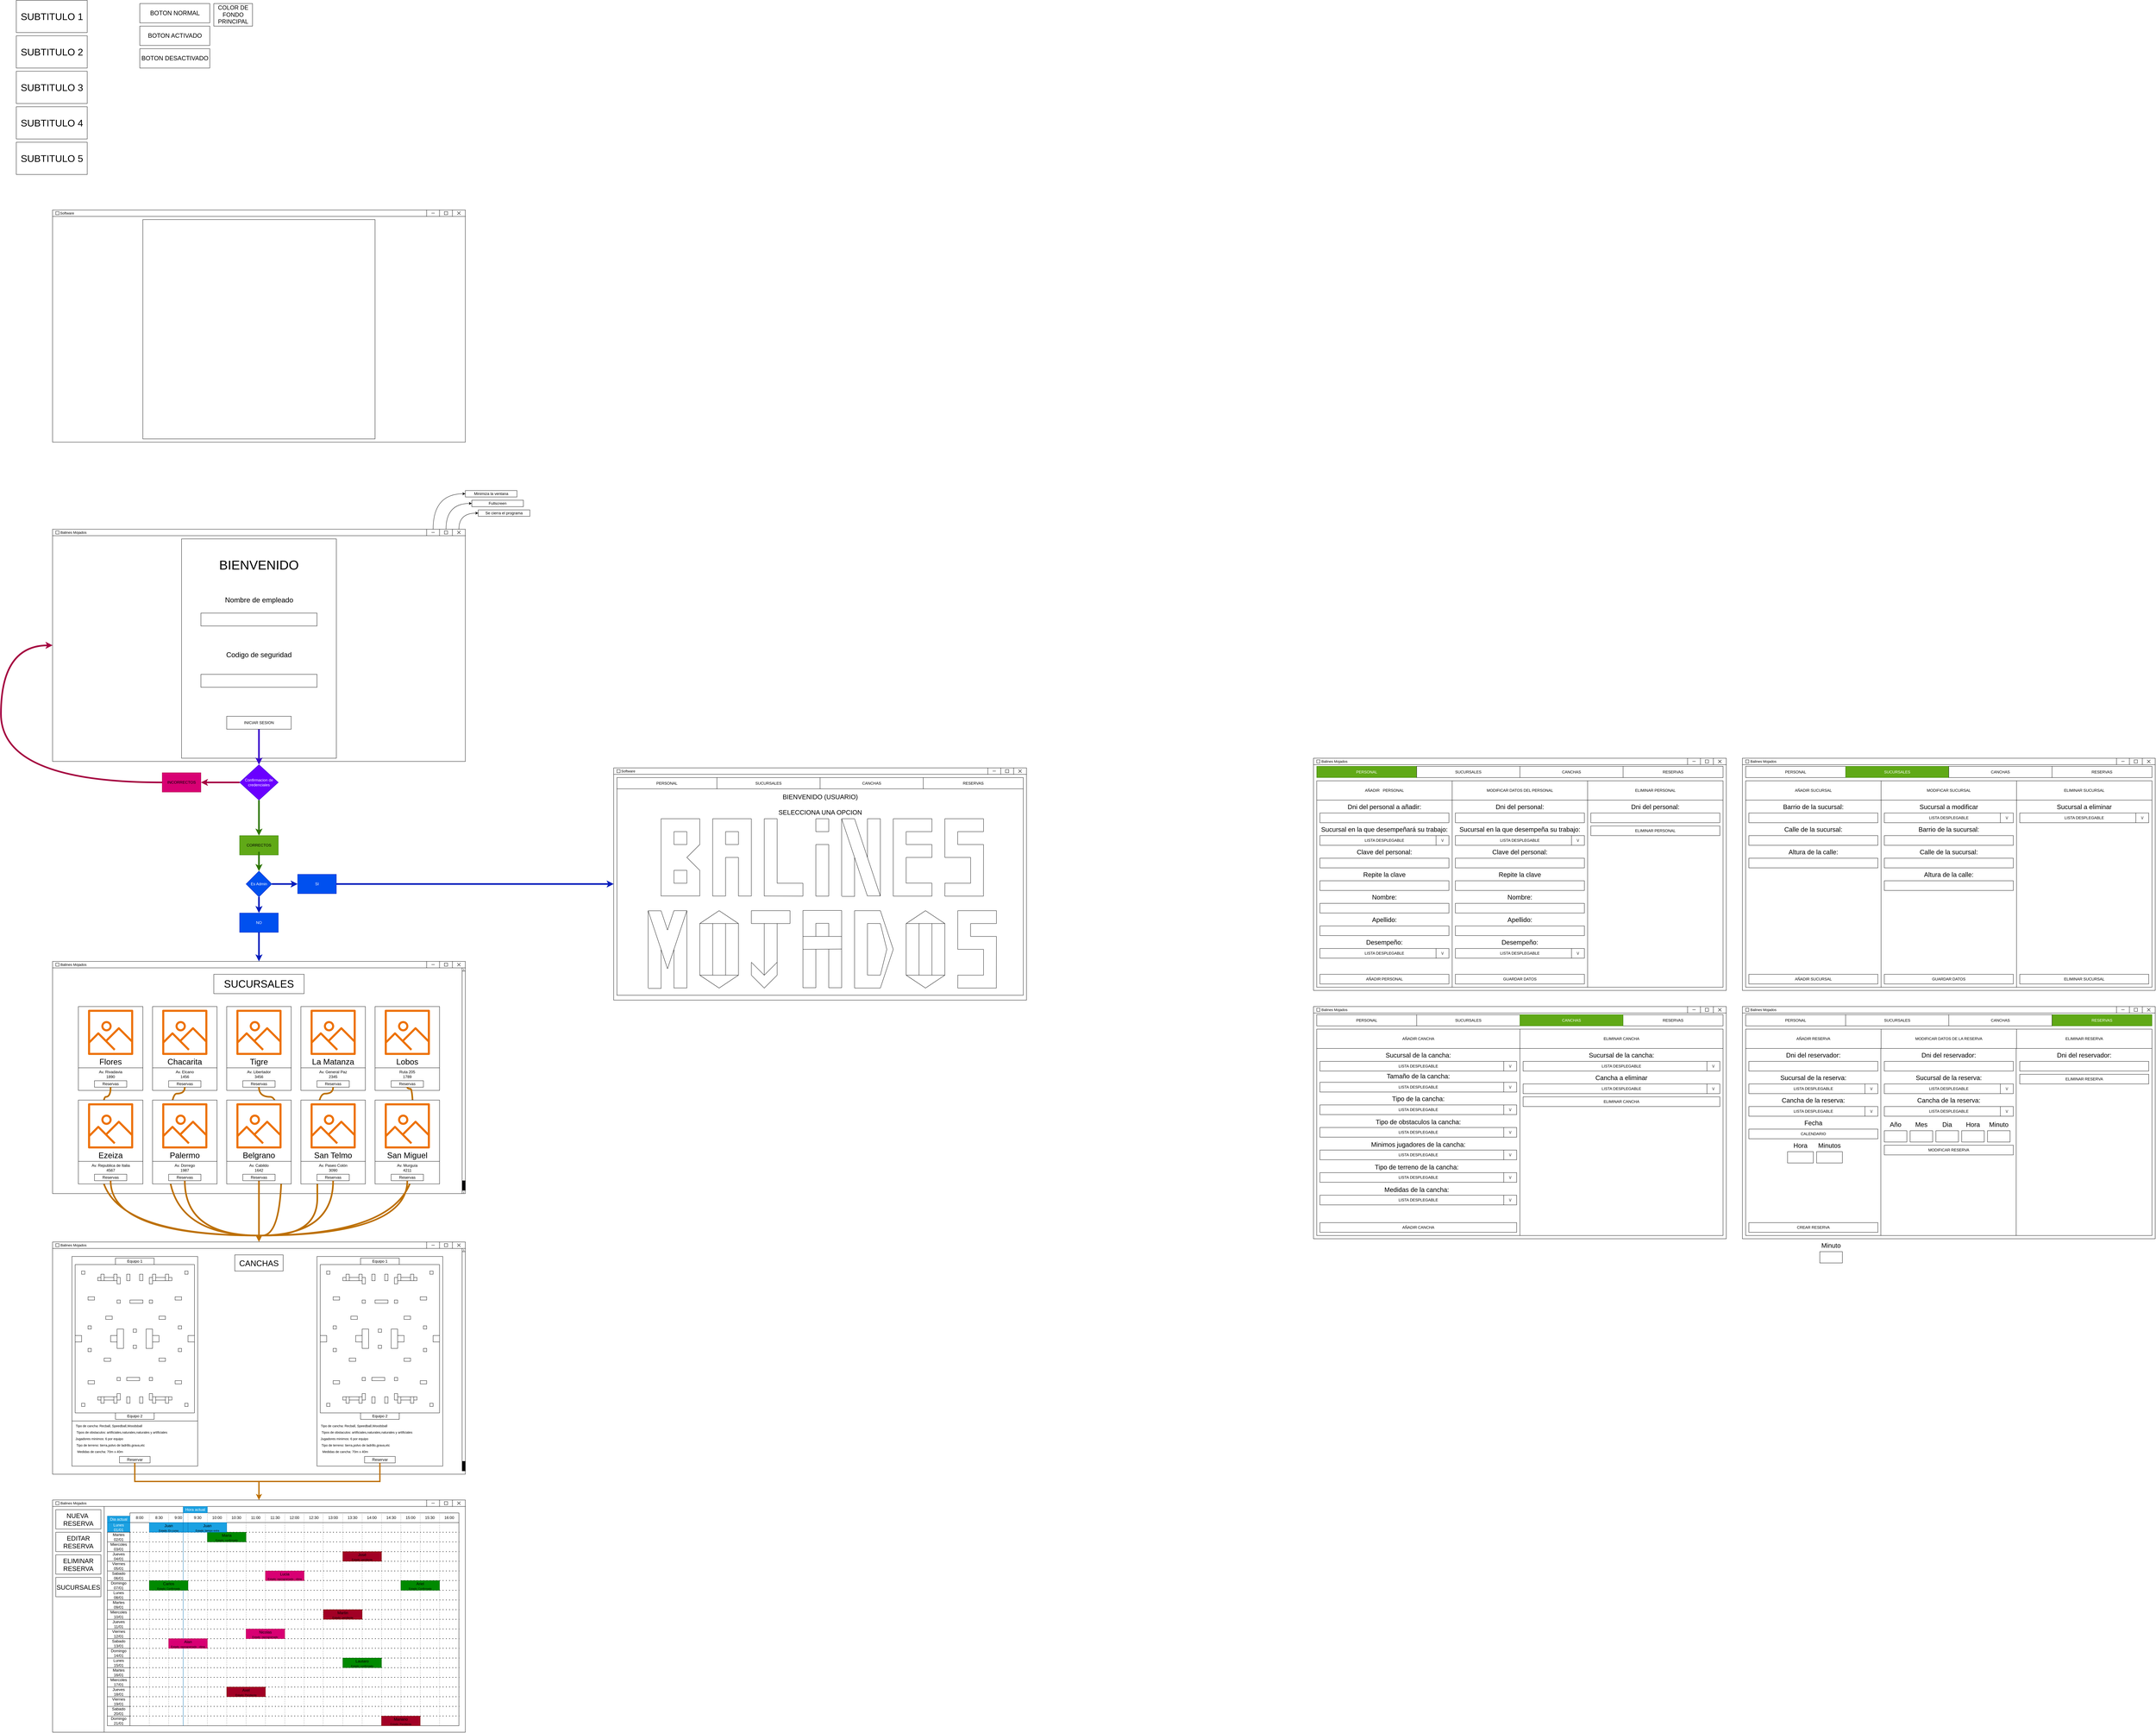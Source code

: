 <mxfile version="24.1.0" type="device">
  <diagram name="Página-1" id="d3g10q3LC-BKgwzDOU1b">
    <mxGraphModel dx="819" dy="2105" grid="1" gridSize="10" guides="1" tooltips="1" connect="1" arrows="1" fold="1" page="0" pageScale="1" pageWidth="827" pageHeight="1169" background="none" math="0" shadow="0">
      <root>
        <mxCell id="0" />
        <mxCell id="1" parent="0" />
        <mxCell id="c03xcksOskagx5v2gtVA-2" value="" style="rounded=0;whiteSpace=wrap;html=1;movable=0;resizable=0;rotatable=0;deletable=0;editable=0;locked=1;connectable=0;" parent="1" vertex="1">
          <mxGeometry x="240" y="190" width="1280" height="720" as="geometry" />
        </mxCell>
        <mxCell id="c03xcksOskagx5v2gtVA-3" value="" style="rounded=0;whiteSpace=wrap;html=1;movable=0;resizable=0;rotatable=0;deletable=0;editable=0;locked=1;connectable=0;" parent="1" vertex="1">
          <mxGeometry x="250" y="195" width="10" height="10" as="geometry" />
        </mxCell>
        <mxCell id="c03xcksOskagx5v2gtVA-4" value="Balines Mojados" style="text;html=1;strokeColor=none;fillColor=none;align=center;verticalAlign=middle;whiteSpace=wrap;rounded=0;fontSize=11;movable=0;resizable=0;rotatable=0;deletable=0;editable=0;locked=1;connectable=0;" parent="1" vertex="1">
          <mxGeometry x="260" y="192.5" width="90" height="15" as="geometry" />
        </mxCell>
        <mxCell id="c03xcksOskagx5v2gtVA-5" value="" style="group;movable=0;resizable=0;rotatable=0;deletable=0;editable=0;locked=1;connectable=0;" parent="1" vertex="1" connectable="0">
          <mxGeometry x="1400" y="190" width="40" height="20" as="geometry" />
        </mxCell>
        <mxCell id="c03xcksOskagx5v2gtVA-6" value="" style="rounded=0;whiteSpace=wrap;html=1;movable=0;resizable=0;rotatable=0;deletable=0;editable=0;locked=1;connectable=0;" parent="c03xcksOskagx5v2gtVA-5" vertex="1">
          <mxGeometry width="40" height="20" as="geometry" />
        </mxCell>
        <mxCell id="c03xcksOskagx5v2gtVA-7" value="" style="endArrow=none;html=1;rounded=0;movable=0;resizable=0;rotatable=0;deletable=0;editable=0;locked=1;connectable=0;" parent="c03xcksOskagx5v2gtVA-5" edge="1">
          <mxGeometry width="50" height="50" relative="1" as="geometry">
            <mxPoint x="15" y="9.88" as="sourcePoint" />
            <mxPoint x="25" y="9.88" as="targetPoint" />
          </mxGeometry>
        </mxCell>
        <mxCell id="c03xcksOskagx5v2gtVA-8" value="" style="group;movable=0;resizable=0;rotatable=0;deletable=0;editable=0;locked=1;connectable=0;" parent="1" vertex="1" connectable="0">
          <mxGeometry x="1440" y="190" width="40" height="20" as="geometry" />
        </mxCell>
        <mxCell id="c03xcksOskagx5v2gtVA-9" value="" style="rounded=0;whiteSpace=wrap;html=1;movable=0;resizable=0;rotatable=0;deletable=0;editable=0;locked=1;connectable=0;" parent="c03xcksOskagx5v2gtVA-8" vertex="1">
          <mxGeometry width="40" height="20" as="geometry" />
        </mxCell>
        <mxCell id="c03xcksOskagx5v2gtVA-10" value="" style="rounded=0;whiteSpace=wrap;html=1;movable=0;resizable=0;rotatable=0;deletable=0;editable=0;locked=1;connectable=0;" parent="c03xcksOskagx5v2gtVA-8" vertex="1">
          <mxGeometry x="15" y="5" width="10" height="10" as="geometry" />
        </mxCell>
        <mxCell id="c03xcksOskagx5v2gtVA-11" value="" style="group;movable=0;resizable=0;rotatable=0;deletable=0;editable=0;locked=1;connectable=0;" parent="1" vertex="1" connectable="0">
          <mxGeometry x="1480" y="190" width="40" height="20" as="geometry" />
        </mxCell>
        <mxCell id="c03xcksOskagx5v2gtVA-12" value="" style="rounded=0;whiteSpace=wrap;html=1;movable=0;resizable=0;rotatable=0;deletable=0;editable=0;locked=1;connectable=0;" parent="c03xcksOskagx5v2gtVA-11" vertex="1">
          <mxGeometry width="40" height="20" as="geometry" />
        </mxCell>
        <mxCell id="c03xcksOskagx5v2gtVA-13" value="" style="group;movable=0;resizable=0;rotatable=0;deletable=0;editable=0;locked=1;connectable=0;" parent="c03xcksOskagx5v2gtVA-11" vertex="1" connectable="0">
          <mxGeometry x="15" y="5" width="10" height="10" as="geometry" />
        </mxCell>
        <mxCell id="c03xcksOskagx5v2gtVA-14" value="" style="endArrow=none;html=1;rounded=0;movable=0;resizable=0;rotatable=0;deletable=0;editable=0;locked=1;connectable=0;" parent="c03xcksOskagx5v2gtVA-13" edge="1">
          <mxGeometry width="50" height="50" relative="1" as="geometry">
            <mxPoint y="10" as="sourcePoint" />
            <mxPoint x="10" as="targetPoint" />
          </mxGeometry>
        </mxCell>
        <mxCell id="c03xcksOskagx5v2gtVA-15" value="" style="endArrow=none;html=1;rounded=0;movable=0;resizable=0;rotatable=0;deletable=0;editable=0;locked=1;connectable=0;" parent="c03xcksOskagx5v2gtVA-13" edge="1">
          <mxGeometry width="50" height="50" relative="1" as="geometry">
            <mxPoint x="10" y="10" as="sourcePoint" />
            <mxPoint as="targetPoint" />
          </mxGeometry>
        </mxCell>
        <mxCell id="c03xcksOskagx5v2gtVA-16" value="" style="endArrow=none;html=1;rounded=0;movable=0;resizable=0;rotatable=0;deletable=0;editable=0;locked=1;connectable=0;" parent="1" edge="1">
          <mxGeometry width="50" height="50" relative="1" as="geometry">
            <mxPoint x="240" y="210" as="sourcePoint" />
            <mxPoint x="1520" y="210" as="targetPoint" />
          </mxGeometry>
        </mxCell>
        <mxCell id="c03xcksOskagx5v2gtVA-19" value="" style="rounded=0;whiteSpace=wrap;html=1;movable=0;resizable=0;rotatable=0;deletable=0;editable=0;locked=1;connectable=0;" parent="1" vertex="1">
          <mxGeometry x="640" y="220" width="480" height="680" as="geometry" />
        </mxCell>
        <mxCell id="c03xcksOskagx5v2gtVA-71" value="" style="group;movable=0;resizable=0;rotatable=0;deletable=0;editable=0;locked=1;connectable=0;" parent="1" vertex="1" connectable="0">
          <mxGeometry x="240" y="1530" width="1280" height="720" as="geometry" />
        </mxCell>
        <mxCell id="c03xcksOskagx5v2gtVA-56" value="" style="rounded=0;whiteSpace=wrap;html=1;movable=0;resizable=0;rotatable=0;deletable=0;editable=0;locked=1;connectable=0;" parent="c03xcksOskagx5v2gtVA-71" vertex="1">
          <mxGeometry width="1280" height="720" as="geometry" />
        </mxCell>
        <mxCell id="c03xcksOskagx5v2gtVA-57" value="" style="rounded=0;whiteSpace=wrap;html=1;movable=0;resizable=0;rotatable=0;deletable=0;editable=0;locked=1;connectable=0;" parent="c03xcksOskagx5v2gtVA-71" vertex="1">
          <mxGeometry x="10" y="5" width="10" height="10" as="geometry" />
        </mxCell>
        <mxCell id="c03xcksOskagx5v2gtVA-58" value="Balines Mojados" style="text;html=1;strokeColor=none;fillColor=none;align=center;verticalAlign=middle;whiteSpace=wrap;rounded=0;fontSize=11;movable=0;resizable=0;rotatable=0;deletable=0;editable=0;locked=1;connectable=0;" parent="c03xcksOskagx5v2gtVA-71" vertex="1">
          <mxGeometry x="20" y="2.5" width="90" height="15" as="geometry" />
        </mxCell>
        <mxCell id="c03xcksOskagx5v2gtVA-70" value="" style="endArrow=none;html=1;rounded=0;movable=0;resizable=0;rotatable=0;deletable=0;editable=0;locked=1;connectable=0;" parent="c03xcksOskagx5v2gtVA-71" edge="1">
          <mxGeometry width="50" height="50" relative="1" as="geometry">
            <mxPoint y="20" as="sourcePoint" />
            <mxPoint x="1280" y="20" as="targetPoint" />
          </mxGeometry>
        </mxCell>
        <mxCell id="c03xcksOskagx5v2gtVA-62" value="" style="group;movable=0;resizable=0;rotatable=0;deletable=0;editable=0;locked=1;connectable=0;" parent="c03xcksOskagx5v2gtVA-71" vertex="1" connectable="0">
          <mxGeometry x="1200" width="40" height="20" as="geometry" />
        </mxCell>
        <mxCell id="c03xcksOskagx5v2gtVA-63" value="" style="rounded=0;whiteSpace=wrap;html=1;movable=0;resizable=0;rotatable=0;deletable=0;editable=0;locked=1;connectable=0;" parent="c03xcksOskagx5v2gtVA-62" vertex="1">
          <mxGeometry width="40" height="20" as="geometry" />
        </mxCell>
        <mxCell id="c03xcksOskagx5v2gtVA-64" value="" style="rounded=0;whiteSpace=wrap;html=1;movable=0;resizable=0;rotatable=0;deletable=0;editable=0;locked=1;connectable=0;" parent="c03xcksOskagx5v2gtVA-62" vertex="1">
          <mxGeometry x="15" y="5" width="10" height="10" as="geometry" />
        </mxCell>
        <mxCell id="c03xcksOskagx5v2gtVA-59" value="" style="group;movable=0;resizable=0;rotatable=0;deletable=0;editable=0;locked=1;connectable=0;" parent="c03xcksOskagx5v2gtVA-71" vertex="1" connectable="0">
          <mxGeometry x="1160" width="40" height="20" as="geometry" />
        </mxCell>
        <mxCell id="c03xcksOskagx5v2gtVA-60" value="" style="rounded=0;whiteSpace=wrap;html=1;movable=0;resizable=0;rotatable=0;deletable=0;editable=0;locked=1;connectable=0;" parent="c03xcksOskagx5v2gtVA-59" vertex="1">
          <mxGeometry width="40" height="20" as="geometry" />
        </mxCell>
        <mxCell id="c03xcksOskagx5v2gtVA-61" value="" style="endArrow=none;html=1;rounded=0;movable=0;resizable=0;rotatable=0;deletable=0;editable=0;locked=1;connectable=0;" parent="c03xcksOskagx5v2gtVA-59" edge="1">
          <mxGeometry width="50" height="50" relative="1" as="geometry">
            <mxPoint x="15" y="9.88" as="sourcePoint" />
            <mxPoint x="25" y="9.88" as="targetPoint" />
          </mxGeometry>
        </mxCell>
        <mxCell id="c03xcksOskagx5v2gtVA-65" value="" style="group;movable=0;resizable=0;rotatable=0;deletable=0;editable=0;locked=1;connectable=0;" parent="c03xcksOskagx5v2gtVA-71" vertex="1" connectable="0">
          <mxGeometry x="1240" width="40" height="20" as="geometry" />
        </mxCell>
        <mxCell id="c03xcksOskagx5v2gtVA-66" value="" style="rounded=0;whiteSpace=wrap;html=1;movable=0;resizable=0;rotatable=0;deletable=0;editable=0;locked=1;connectable=0;" parent="c03xcksOskagx5v2gtVA-65" vertex="1">
          <mxGeometry width="40" height="20" as="geometry" />
        </mxCell>
        <mxCell id="c03xcksOskagx5v2gtVA-67" value="" style="group;movable=0;resizable=0;rotatable=0;deletable=0;editable=0;locked=1;connectable=0;" parent="c03xcksOskagx5v2gtVA-65" vertex="1" connectable="0">
          <mxGeometry x="15" y="5" width="10" height="10" as="geometry" />
        </mxCell>
        <mxCell id="c03xcksOskagx5v2gtVA-68" value="" style="endArrow=none;html=1;rounded=0;movable=0;resizable=0;rotatable=0;deletable=0;editable=0;locked=1;connectable=0;" parent="c03xcksOskagx5v2gtVA-67" edge="1">
          <mxGeometry width="50" height="50" relative="1" as="geometry">
            <mxPoint y="10" as="sourcePoint" />
            <mxPoint x="10" as="targetPoint" />
          </mxGeometry>
        </mxCell>
        <mxCell id="c03xcksOskagx5v2gtVA-69" value="" style="endArrow=none;html=1;rounded=0;movable=0;resizable=0;rotatable=0;deletable=0;editable=0;locked=1;connectable=0;" parent="c03xcksOskagx5v2gtVA-67" edge="1">
          <mxGeometry width="50" height="50" relative="1" as="geometry">
            <mxPoint x="10" y="10" as="sourcePoint" />
            <mxPoint as="targetPoint" />
          </mxGeometry>
        </mxCell>
        <mxCell id="c03xcksOskagx5v2gtVA-20" value="BIENVENIDO" style="text;html=1;align=center;verticalAlign=middle;whiteSpace=wrap;rounded=0;fontSize=40;movable=0;resizable=0;rotatable=0;deletable=0;editable=0;locked=1;connectable=0;" parent="1" vertex="1">
          <mxGeometry x="745" y="270" width="270" height="60" as="geometry" />
        </mxCell>
        <mxCell id="c03xcksOskagx5v2gtVA-22" value="Nombre de empleado" style="text;html=1;align=center;verticalAlign=middle;whiteSpace=wrap;rounded=0;fontSize=22;movable=0;resizable=0;rotatable=0;deletable=0;editable=0;locked=1;connectable=0;" parent="1" vertex="1">
          <mxGeometry x="767.5" y="390" width="225" height="40" as="geometry" />
        </mxCell>
        <mxCell id="c03xcksOskagx5v2gtVA-24" value="Codigo de seguridad" style="text;html=1;align=center;verticalAlign=middle;whiteSpace=wrap;rounded=0;fontSize=22;movable=0;resizable=0;rotatable=0;deletable=0;editable=0;locked=1;connectable=0;" parent="1" vertex="1">
          <mxGeometry x="750" y="550" width="260" height="60" as="geometry" />
        </mxCell>
        <mxCell id="c03xcksOskagx5v2gtVA-26" value="" style="rounded=0;whiteSpace=wrap;html=1;movable=0;resizable=0;rotatable=0;deletable=0;editable=0;locked=1;connectable=0;" parent="1" vertex="1">
          <mxGeometry x="700" y="450" width="360" height="40" as="geometry" />
        </mxCell>
        <mxCell id="c03xcksOskagx5v2gtVA-27" value="" style="rounded=0;whiteSpace=wrap;html=1;movable=0;resizable=0;rotatable=0;deletable=0;editable=0;locked=1;connectable=0;" parent="1" vertex="1">
          <mxGeometry x="700" y="640" width="360" height="40" as="geometry" />
        </mxCell>
        <mxCell id="joK4nO-dzWOsHn-svf8Y-19" style="edgeStyle=orthogonalEdgeStyle;rounded=0;orthogonalLoop=1;jettySize=auto;html=1;strokeWidth=5;fillColor=#6a00ff;strokeColor=#3700CC;movable=0;resizable=0;rotatable=0;deletable=0;editable=0;locked=1;connectable=0;" parent="1" source="c03xcksOskagx5v2gtVA-28" target="c03xcksOskagx5v2gtVA-41" edge="1">
          <mxGeometry relative="1" as="geometry" />
        </mxCell>
        <mxCell id="c03xcksOskagx5v2gtVA-28" value="INICIAR SESION" style="rounded=0;whiteSpace=wrap;html=1;movable=0;resizable=0;rotatable=0;deletable=0;editable=0;locked=1;connectable=0;" parent="1" vertex="1">
          <mxGeometry x="780" y="770" width="200" height="40" as="geometry" />
        </mxCell>
        <mxCell id="c03xcksOskagx5v2gtVA-38" value="Se cierra el programa" style="rounded=0;whiteSpace=wrap;html=1;movable=0;resizable=0;rotatable=0;deletable=0;editable=0;locked=1;connectable=0;" parent="1" vertex="1">
          <mxGeometry x="1560" y="130" width="160" height="20" as="geometry" />
        </mxCell>
        <mxCell id="c03xcksOskagx5v2gtVA-35" style="edgeStyle=orthogonalEdgeStyle;curved=1;rounded=0;orthogonalLoop=1;jettySize=auto;html=1;entryX=0;entryY=0.5;entryDx=0;entryDy=0;movable=0;resizable=0;rotatable=0;deletable=0;editable=0;locked=1;connectable=0;" parent="1" source="c03xcksOskagx5v2gtVA-12" target="c03xcksOskagx5v2gtVA-38" edge="1">
          <mxGeometry relative="1" as="geometry">
            <mxPoint x="1500" y="60" as="targetPoint" />
            <Array as="points">
              <mxPoint x="1500" y="140" />
            </Array>
          </mxGeometry>
        </mxCell>
        <mxCell id="c03xcksOskagx5v2gtVA-39" value="Fullscreen" style="rounded=0;whiteSpace=wrap;html=1;movable=0;resizable=0;rotatable=0;deletable=0;editable=0;locked=1;connectable=0;" parent="1" vertex="1">
          <mxGeometry x="1540" y="100" width="160" height="20" as="geometry" />
        </mxCell>
        <mxCell id="c03xcksOskagx5v2gtVA-36" style="edgeStyle=orthogonalEdgeStyle;curved=1;rounded=0;orthogonalLoop=1;jettySize=auto;html=1;entryX=0;entryY=0.5;entryDx=0;entryDy=0;exitX=0.5;exitY=0;exitDx=0;exitDy=0;movable=0;resizable=0;rotatable=0;deletable=0;editable=0;locked=1;connectable=0;" parent="1" source="c03xcksOskagx5v2gtVA-9" target="c03xcksOskagx5v2gtVA-39" edge="1">
          <mxGeometry relative="1" as="geometry">
            <mxPoint x="1460" y="60" as="targetPoint" />
            <Array as="points">
              <mxPoint x="1460" y="110" />
            </Array>
          </mxGeometry>
        </mxCell>
        <mxCell id="c03xcksOskagx5v2gtVA-40" value="Minimiza la ventana" style="rounded=0;whiteSpace=wrap;html=1;movable=0;resizable=0;rotatable=0;deletable=0;editable=0;locked=1;connectable=0;" parent="1" vertex="1">
          <mxGeometry x="1520" y="70" width="160" height="20" as="geometry" />
        </mxCell>
        <mxCell id="c03xcksOskagx5v2gtVA-37" style="edgeStyle=orthogonalEdgeStyle;curved=1;rounded=0;orthogonalLoop=1;jettySize=auto;html=1;entryX=0;entryY=0.5;entryDx=0;entryDy=0;movable=0;resizable=0;rotatable=0;deletable=0;editable=0;locked=1;connectable=0;" parent="1" source="c03xcksOskagx5v2gtVA-6" target="c03xcksOskagx5v2gtVA-40" edge="1">
          <mxGeometry relative="1" as="geometry">
            <mxPoint x="1420" y="60" as="targetPoint" />
            <Array as="points">
              <mxPoint x="1420" y="80" />
            </Array>
          </mxGeometry>
        </mxCell>
        <mxCell id="c03xcksOskagx5v2gtVA-46" style="edgeStyle=orthogonalEdgeStyle;curved=1;rounded=0;orthogonalLoop=1;jettySize=auto;html=1;entryX=0.5;entryY=0;entryDx=0;entryDy=0;fillColor=#60a917;strokeColor=#2D7600;strokeWidth=5;movable=0;resizable=0;rotatable=0;deletable=0;editable=0;locked=1;connectable=0;" parent="1" source="c03xcksOskagx5v2gtVA-41" target="c03xcksOskagx5v2gtVA-44" edge="1">
          <mxGeometry relative="1" as="geometry">
            <Array as="points">
              <mxPoint x="880" y="1120" />
              <mxPoint x="880" y="1120" />
            </Array>
          </mxGeometry>
        </mxCell>
        <mxCell id="c03xcksOskagx5v2gtVA-51" style="edgeStyle=orthogonalEdgeStyle;curved=1;rounded=0;orthogonalLoop=1;jettySize=auto;html=1;entryX=1;entryY=0.5;entryDx=0;entryDy=0;fillColor=#d80073;strokeColor=#A50040;strokeWidth=5;movable=0;resizable=0;rotatable=0;deletable=0;editable=0;locked=1;connectable=0;" parent="1" source="c03xcksOskagx5v2gtVA-41" target="c03xcksOskagx5v2gtVA-49" edge="1">
          <mxGeometry relative="1" as="geometry" />
        </mxCell>
        <mxCell id="c03xcksOskagx5v2gtVA-41" value="Confirmacion de credenciales" style="rhombus;whiteSpace=wrap;html=1;fillColor=#6a00ff;fontColor=#ffffff;strokeColor=#3700CC;movable=0;resizable=0;rotatable=0;deletable=0;editable=0;locked=1;connectable=0;" parent="1" vertex="1">
          <mxGeometry x="820" y="920" width="120" height="110" as="geometry" />
        </mxCell>
        <mxCell id="c03xcksOskagx5v2gtVA-47" value="" style="group;fillColor=#60a917;fontColor=#ffffff;strokeColor=#2D7600;movable=0;resizable=0;rotatable=0;deletable=0;editable=0;locked=1;connectable=0;" parent="1" vertex="1" connectable="0">
          <mxGeometry x="820" y="1140" width="120" height="60" as="geometry" />
        </mxCell>
        <mxCell id="c03xcksOskagx5v2gtVA-44" value="" style="rounded=0;whiteSpace=wrap;html=1;fillColor=#60a917;fontColor=#ffffff;strokeColor=#2D7600;movable=0;resizable=0;rotatable=0;deletable=0;editable=0;locked=1;connectable=0;" parent="c03xcksOskagx5v2gtVA-47" vertex="1">
          <mxGeometry width="120" height="60" as="geometry" />
        </mxCell>
        <mxCell id="c03xcksOskagx5v2gtVA-43" value="CORRECTOS" style="text;html=1;align=center;verticalAlign=middle;whiteSpace=wrap;rounded=0;movable=0;resizable=0;rotatable=0;deletable=0;editable=0;locked=1;connectable=0;" parent="c03xcksOskagx5v2gtVA-47" vertex="1">
          <mxGeometry x="10" y="10" width="100" height="40" as="geometry" />
        </mxCell>
        <mxCell id="c03xcksOskagx5v2gtVA-48" value="" style="group;fillColor=#a20025;fontColor=#ffffff;strokeColor=#6F0000;container=0;movable=0;resizable=0;rotatable=0;deletable=0;editable=0;locked=1;connectable=0;" parent="1" vertex="1" connectable="0">
          <mxGeometry x="580" y="945" width="120" height="60" as="geometry" />
        </mxCell>
        <mxCell id="c03xcksOskagx5v2gtVA-52" style="edgeStyle=orthogonalEdgeStyle;curved=1;rounded=0;orthogonalLoop=1;jettySize=auto;html=1;entryX=0;entryY=0.5;entryDx=0;entryDy=0;exitX=0;exitY=0.5;exitDx=0;exitDy=0;fillColor=#d80073;strokeColor=#A50040;strokeWidth=5;movable=0;resizable=0;rotatable=0;deletable=0;editable=0;locked=1;connectable=0;" parent="1" source="c03xcksOskagx5v2gtVA-49" target="c03xcksOskagx5v2gtVA-2" edge="1">
          <mxGeometry relative="1" as="geometry">
            <Array as="points">
              <mxPoint x="80" y="975" />
              <mxPoint x="80" y="550" />
            </Array>
          </mxGeometry>
        </mxCell>
        <mxCell id="c03xcksOskagx5v2gtVA-89" value="" style="rounded=0;whiteSpace=wrap;html=1;movable=0;resizable=0;rotatable=0;deletable=0;editable=0;locked=1;connectable=0;" parent="1" vertex="1">
          <mxGeometry x="740" y="1570" width="280" height="60" as="geometry" />
        </mxCell>
        <mxCell id="c03xcksOskagx5v2gtVA-90" value="SUCURSALES" style="text;html=1;align=center;verticalAlign=middle;whiteSpace=wrap;rounded=0;fontSize=32;movable=0;resizable=0;rotatable=0;deletable=0;editable=0;locked=1;connectable=0;" parent="1" vertex="1">
          <mxGeometry x="750" y="1585" width="260" height="30" as="geometry" />
        </mxCell>
        <mxCell id="c03xcksOskagx5v2gtVA-99" value="" style="rounded=0;whiteSpace=wrap;html=1;movable=0;resizable=0;rotatable=0;deletable=0;editable=0;locked=1;connectable=0;" parent="1" vertex="1">
          <mxGeometry x="320" y="1670" width="200" height="260" as="geometry" />
        </mxCell>
        <mxCell id="c03xcksOskagx5v2gtVA-100" value="Flores" style="text;html=1;align=center;verticalAlign=middle;whiteSpace=wrap;rounded=0;fontSize=25;movable=0;resizable=0;rotatable=0;deletable=0;editable=0;locked=1;connectable=0;" parent="1" vertex="1">
          <mxGeometry x="330" y="1825" width="180" height="30" as="geometry" />
        </mxCell>
        <mxCell id="c03xcksOskagx5v2gtVA-101" value="" style="endArrow=none;html=1;rounded=0;curved=1;movable=0;resizable=0;rotatable=0;deletable=0;editable=0;locked=1;connectable=0;" parent="1" edge="1">
          <mxGeometry width="50" height="50" relative="1" as="geometry">
            <mxPoint x="320" y="1860" as="sourcePoint" />
            <mxPoint x="520" y="1860" as="targetPoint" />
          </mxGeometry>
        </mxCell>
        <mxCell id="c03xcksOskagx5v2gtVA-102" value="Av. Rivadavia&lt;div&gt;1890&lt;/div&gt;" style="text;html=1;align=center;verticalAlign=middle;whiteSpace=wrap;rounded=0;movable=0;resizable=0;rotatable=0;deletable=0;editable=0;locked=1;connectable=0;" parent="1" vertex="1">
          <mxGeometry x="365" y="1865" width="110" height="30" as="geometry" />
        </mxCell>
        <mxCell id="c03xcksOskagx5v2gtVA-103" value="" style="rounded=0;whiteSpace=wrap;html=1;movable=0;resizable=0;rotatable=0;deletable=0;editable=0;locked=1;connectable=0;" parent="1" vertex="1">
          <mxGeometry x="370" y="1900" width="100" height="20" as="geometry" />
        </mxCell>
        <mxCell id="c03xcksOskagx5v2gtVA-277" style="edgeStyle=orthogonalEdgeStyle;curved=1;rounded=0;orthogonalLoop=1;jettySize=auto;html=1;strokeWidth=5;fillColor=#f0a30a;strokeColor=#BD7000;endArrow=none;endFill=0;exitX=0.5;exitY=1;exitDx=0;exitDy=0;movable=0;resizable=0;rotatable=0;deletable=0;editable=0;locked=1;connectable=0;" parent="1" source="c03xcksOskagx5v2gtVA-104" edge="1">
          <mxGeometry relative="1" as="geometry">
            <mxPoint x="880" y="2380" as="targetPoint" />
            <Array as="points">
              <mxPoint x="420" y="1950" />
              <mxPoint x="390" y="1950" />
              <mxPoint x="390" y="2380" />
            </Array>
          </mxGeometry>
        </mxCell>
        <mxCell id="c03xcksOskagx5v2gtVA-104" value="Reservas" style="text;html=1;align=center;verticalAlign=middle;whiteSpace=wrap;rounded=0;movable=0;resizable=0;rotatable=0;deletable=0;editable=0;locked=1;connectable=0;" parent="1" vertex="1">
          <mxGeometry x="390" y="1900" width="60" height="20" as="geometry" />
        </mxCell>
        <mxCell id="c03xcksOskagx5v2gtVA-145" value="" style="sketch=0;outlineConnect=0;fontColor=#232F3E;gradientColor=none;fillColor=#ED7100;strokeColor=none;dashed=0;verticalLabelPosition=bottom;verticalAlign=top;align=center;html=1;fontSize=12;fontStyle=0;pointerEvents=1;shape=mxgraph.aws4.container_registry_image;movable=0;resizable=0;rotatable=0;deletable=0;editable=0;locked=1;connectable=0;" parent="1" vertex="1">
          <mxGeometry x="345" y="1680" width="150" height="140" as="geometry" />
        </mxCell>
        <mxCell id="c03xcksOskagx5v2gtVA-146" value="" style="rounded=0;whiteSpace=wrap;html=1;movable=0;resizable=0;rotatable=0;deletable=0;editable=0;locked=1;connectable=0;" parent="1" vertex="1">
          <mxGeometry x="550" y="1670" width="200" height="260" as="geometry" />
        </mxCell>
        <mxCell id="c03xcksOskagx5v2gtVA-147" value="Chacarita" style="text;html=1;align=center;verticalAlign=middle;whiteSpace=wrap;rounded=0;fontSize=25;movable=0;resizable=0;rotatable=0;deletable=0;editable=0;locked=1;connectable=0;" parent="1" vertex="1">
          <mxGeometry x="560" y="1825" width="180" height="30" as="geometry" />
        </mxCell>
        <mxCell id="c03xcksOskagx5v2gtVA-148" value="" style="endArrow=none;html=1;rounded=0;curved=1;movable=0;resizable=0;rotatable=0;deletable=0;editable=0;locked=1;connectable=0;" parent="1" edge="1">
          <mxGeometry width="50" height="50" relative="1" as="geometry">
            <mxPoint x="550" y="1860" as="sourcePoint" />
            <mxPoint x="750" y="1860" as="targetPoint" />
          </mxGeometry>
        </mxCell>
        <mxCell id="c03xcksOskagx5v2gtVA-149" value="Av. Elcano&lt;div&gt;1456&lt;/div&gt;" style="text;html=1;align=center;verticalAlign=middle;whiteSpace=wrap;rounded=0;movable=0;resizable=0;rotatable=0;deletable=0;editable=0;locked=1;connectable=0;" parent="1" vertex="1">
          <mxGeometry x="595" y="1865" width="110" height="30" as="geometry" />
        </mxCell>
        <mxCell id="c03xcksOskagx5v2gtVA-150" value="" style="rounded=0;whiteSpace=wrap;html=1;movable=0;resizable=0;rotatable=0;deletable=0;editable=0;locked=1;connectable=0;" parent="1" vertex="1">
          <mxGeometry x="600" y="1900" width="100" height="20" as="geometry" />
        </mxCell>
        <mxCell id="c03xcksOskagx5v2gtVA-274" style="edgeStyle=orthogonalEdgeStyle;curved=1;rounded=0;orthogonalLoop=1;jettySize=auto;html=1;strokeWidth=5;fillColor=#f0a30a;strokeColor=#BD7000;endArrow=none;endFill=0;exitX=0.5;exitY=1;exitDx=0;exitDy=0;movable=0;resizable=0;rotatable=0;deletable=0;editable=0;locked=1;connectable=0;" parent="1" source="c03xcksOskagx5v2gtVA-151" edge="1">
          <mxGeometry relative="1" as="geometry">
            <mxPoint x="880" y="2380" as="targetPoint" />
            <mxPoint x="650" y="1940" as="sourcePoint" />
            <Array as="points">
              <mxPoint x="650" y="1940" />
              <mxPoint x="600" y="1940" />
              <mxPoint x="600" y="2380" />
            </Array>
          </mxGeometry>
        </mxCell>
        <mxCell id="c03xcksOskagx5v2gtVA-151" value="Reservas" style="text;html=1;align=center;verticalAlign=middle;whiteSpace=wrap;rounded=0;movable=0;resizable=0;rotatable=0;deletable=0;editable=0;locked=1;connectable=0;" parent="1" vertex="1">
          <mxGeometry x="620" y="1900" width="60" height="20" as="geometry" />
        </mxCell>
        <mxCell id="c03xcksOskagx5v2gtVA-152" value="" style="sketch=0;outlineConnect=0;fontColor=#232F3E;gradientColor=none;fillColor=#ED7100;strokeColor=none;dashed=0;verticalLabelPosition=bottom;verticalAlign=top;align=center;html=1;fontSize=12;fontStyle=0;pointerEvents=1;shape=mxgraph.aws4.container_registry_image;movable=0;resizable=0;rotatable=0;deletable=0;editable=0;locked=1;connectable=0;" parent="1" vertex="1">
          <mxGeometry x="575" y="1680" width="150" height="140" as="geometry" />
        </mxCell>
        <mxCell id="c03xcksOskagx5v2gtVA-153" value="" style="rounded=0;whiteSpace=wrap;html=1;movable=0;resizable=0;rotatable=0;deletable=0;editable=0;locked=1;connectable=0;" parent="1" vertex="1">
          <mxGeometry x="780" y="1670" width="200" height="260" as="geometry" />
        </mxCell>
        <mxCell id="c03xcksOskagx5v2gtVA-154" value="Tigre" style="text;html=1;align=center;verticalAlign=middle;whiteSpace=wrap;rounded=0;fontSize=25;movable=0;resizable=0;rotatable=0;deletable=0;editable=0;locked=1;connectable=0;" parent="1" vertex="1">
          <mxGeometry x="790" y="1825" width="180" height="30" as="geometry" />
        </mxCell>
        <mxCell id="c03xcksOskagx5v2gtVA-155" value="" style="endArrow=none;html=1;rounded=0;curved=1;movable=0;resizable=0;rotatable=0;deletable=0;editable=0;locked=1;connectable=0;" parent="1" edge="1">
          <mxGeometry width="50" height="50" relative="1" as="geometry">
            <mxPoint x="780" y="1860" as="sourcePoint" />
            <mxPoint x="980" y="1860" as="targetPoint" />
          </mxGeometry>
        </mxCell>
        <mxCell id="c03xcksOskagx5v2gtVA-156" value="Av. Libertador&lt;div&gt;3456&lt;/div&gt;" style="text;html=1;align=center;verticalAlign=middle;whiteSpace=wrap;rounded=0;movable=0;resizable=0;rotatable=0;deletable=0;editable=0;locked=1;connectable=0;" parent="1" vertex="1">
          <mxGeometry x="825" y="1865" width="110" height="30" as="geometry" />
        </mxCell>
        <mxCell id="c03xcksOskagx5v2gtVA-157" value="" style="rounded=0;whiteSpace=wrap;html=1;movable=0;resizable=0;rotatable=0;deletable=0;editable=0;locked=1;connectable=0;" parent="1" vertex="1">
          <mxGeometry x="830" y="1900" width="100" height="20" as="geometry" />
        </mxCell>
        <mxCell id="c03xcksOskagx5v2gtVA-273" style="edgeStyle=orthogonalEdgeStyle;curved=1;rounded=0;orthogonalLoop=1;jettySize=auto;html=1;strokeWidth=5;fillColor=#f0a30a;strokeColor=#BD7000;exitX=0.5;exitY=1;exitDx=0;exitDy=0;endArrow=none;endFill=0;movable=0;resizable=0;rotatable=0;deletable=0;editable=0;locked=1;connectable=0;" parent="1" source="c03xcksOskagx5v2gtVA-158" edge="1">
          <mxGeometry relative="1" as="geometry">
            <mxPoint x="890" y="2380" as="targetPoint" />
            <Array as="points">
              <mxPoint x="880" y="1950" />
              <mxPoint x="950" y="1950" />
              <mxPoint x="950" y="2380" />
            </Array>
          </mxGeometry>
        </mxCell>
        <mxCell id="c03xcksOskagx5v2gtVA-158" value="Reservas" style="text;html=1;align=center;verticalAlign=middle;whiteSpace=wrap;rounded=0;movable=0;resizable=0;rotatable=0;deletable=0;editable=0;locked=1;connectable=0;" parent="1" vertex="1">
          <mxGeometry x="850" y="1900" width="60" height="20" as="geometry" />
        </mxCell>
        <mxCell id="c03xcksOskagx5v2gtVA-159" value="" style="sketch=0;outlineConnect=0;fontColor=#232F3E;gradientColor=none;fillColor=#ED7100;strokeColor=none;dashed=0;verticalLabelPosition=bottom;verticalAlign=top;align=center;html=1;fontSize=12;fontStyle=0;pointerEvents=1;shape=mxgraph.aws4.container_registry_image;movable=0;resizable=0;rotatable=0;deletable=0;editable=0;locked=1;connectable=0;" parent="1" vertex="1">
          <mxGeometry x="805" y="1680" width="150" height="140" as="geometry" />
        </mxCell>
        <mxCell id="c03xcksOskagx5v2gtVA-160" value="" style="rounded=0;whiteSpace=wrap;html=1;movable=0;resizable=0;rotatable=0;deletable=0;editable=0;locked=1;connectable=0;" parent="1" vertex="1">
          <mxGeometry x="1010" y="1670" width="200" height="260" as="geometry" />
        </mxCell>
        <mxCell id="c03xcksOskagx5v2gtVA-161" value="La Matanza" style="text;html=1;align=center;verticalAlign=middle;whiteSpace=wrap;rounded=0;fontSize=25;movable=0;resizable=0;rotatable=0;deletable=0;editable=0;locked=1;connectable=0;" parent="1" vertex="1">
          <mxGeometry x="1020" y="1825" width="180" height="30" as="geometry" />
        </mxCell>
        <mxCell id="c03xcksOskagx5v2gtVA-162" value="" style="endArrow=none;html=1;rounded=0;curved=1;movable=0;resizable=0;rotatable=0;deletable=0;editable=0;locked=1;connectable=0;" parent="1" edge="1">
          <mxGeometry width="50" height="50" relative="1" as="geometry">
            <mxPoint x="1010" y="1860" as="sourcePoint" />
            <mxPoint x="1210" y="1860" as="targetPoint" />
          </mxGeometry>
        </mxCell>
        <mxCell id="c03xcksOskagx5v2gtVA-163" value="Av. General Paz&lt;br&gt;2345" style="text;html=1;align=center;verticalAlign=middle;whiteSpace=wrap;rounded=0;movable=0;resizable=0;rotatable=0;deletable=0;editable=0;locked=1;connectable=0;" parent="1" vertex="1">
          <mxGeometry x="1055" y="1865" width="110" height="30" as="geometry" />
        </mxCell>
        <mxCell id="c03xcksOskagx5v2gtVA-164" value="" style="rounded=0;whiteSpace=wrap;html=1;movable=0;resizable=0;rotatable=0;deletable=0;editable=0;locked=1;connectable=0;" parent="1" vertex="1">
          <mxGeometry x="1060" y="1900" width="100" height="20" as="geometry" />
        </mxCell>
        <mxCell id="c03xcksOskagx5v2gtVA-269" style="edgeStyle=orthogonalEdgeStyle;curved=1;rounded=0;orthogonalLoop=1;jettySize=auto;html=1;strokeWidth=5;fillColor=#f0a30a;strokeColor=#BD7000;endArrow=none;endFill=0;movable=0;resizable=0;rotatable=0;deletable=0;editable=0;locked=1;connectable=0;" parent="1" source="c03xcksOskagx5v2gtVA-165" edge="1">
          <mxGeometry relative="1" as="geometry">
            <mxPoint x="900" y="2380" as="targetPoint" />
            <Array as="points">
              <mxPoint x="1110" y="1940" />
              <mxPoint x="1060" y="1940" />
              <mxPoint x="1060" y="2148" />
              <mxPoint x="1061" y="2148" />
              <mxPoint x="1061" y="2380" />
            </Array>
          </mxGeometry>
        </mxCell>
        <mxCell id="c03xcksOskagx5v2gtVA-165" value="Reservas" style="text;html=1;align=center;verticalAlign=middle;whiteSpace=wrap;rounded=0;movable=0;resizable=0;rotatable=0;deletable=0;editable=0;locked=1;connectable=0;" parent="1" vertex="1">
          <mxGeometry x="1080" y="1900" width="60" height="20" as="geometry" />
        </mxCell>
        <mxCell id="c03xcksOskagx5v2gtVA-166" value="" style="sketch=0;outlineConnect=0;fontColor=#232F3E;gradientColor=none;fillColor=#ED7100;strokeColor=none;dashed=0;verticalLabelPosition=bottom;verticalAlign=top;align=center;html=1;fontSize=12;fontStyle=0;pointerEvents=1;shape=mxgraph.aws4.container_registry_image;movable=0;resizable=0;rotatable=0;deletable=0;editable=0;locked=1;connectable=0;" parent="1" vertex="1">
          <mxGeometry x="1035" y="1680" width="150" height="140" as="geometry" />
        </mxCell>
        <mxCell id="c03xcksOskagx5v2gtVA-167" value="" style="rounded=0;whiteSpace=wrap;html=1;movable=0;resizable=0;rotatable=0;deletable=0;editable=0;locked=1;connectable=0;" parent="1" vertex="1">
          <mxGeometry x="1240" y="1670" width="200" height="260" as="geometry" />
        </mxCell>
        <mxCell id="c03xcksOskagx5v2gtVA-168" value="Lobos" style="text;html=1;align=center;verticalAlign=middle;whiteSpace=wrap;rounded=0;fontSize=25;movable=0;resizable=0;rotatable=0;deletable=0;editable=0;locked=1;connectable=0;" parent="1" vertex="1">
          <mxGeometry x="1250" y="1825" width="180" height="30" as="geometry" />
        </mxCell>
        <mxCell id="c03xcksOskagx5v2gtVA-169" value="" style="endArrow=none;html=1;rounded=0;curved=1;movable=0;resizable=0;rotatable=0;deletable=0;editable=0;locked=1;connectable=0;" parent="1" edge="1">
          <mxGeometry width="50" height="50" relative="1" as="geometry">
            <mxPoint x="1240" y="1860" as="sourcePoint" />
            <mxPoint x="1440" y="1860" as="targetPoint" />
          </mxGeometry>
        </mxCell>
        <mxCell id="c03xcksOskagx5v2gtVA-170" value="Ruta 205&lt;br&gt;1789" style="text;html=1;align=center;verticalAlign=middle;whiteSpace=wrap;rounded=0;movable=0;resizable=0;rotatable=0;deletable=0;editable=0;locked=1;connectable=0;" parent="1" vertex="1">
          <mxGeometry x="1285" y="1865" width="110" height="30" as="geometry" />
        </mxCell>
        <mxCell id="c03xcksOskagx5v2gtVA-171" value="" style="rounded=0;whiteSpace=wrap;html=1;movable=0;resizable=0;rotatable=0;deletable=0;editable=0;locked=1;connectable=0;" parent="1" vertex="1">
          <mxGeometry x="1290" y="1900" width="100" height="20" as="geometry" />
        </mxCell>
        <mxCell id="c03xcksOskagx5v2gtVA-272" style="edgeStyle=orthogonalEdgeStyle;curved=1;rounded=0;orthogonalLoop=1;jettySize=auto;html=1;strokeWidth=5;fillColor=#f0a30a;strokeColor=#BD7000;endArrow=none;endFill=0;exitX=0.5;exitY=1;exitDx=0;exitDy=0;movable=0;resizable=0;rotatable=0;deletable=0;editable=0;locked=1;connectable=0;" parent="1" source="c03xcksOskagx5v2gtVA-172" edge="1">
          <mxGeometry relative="1" as="geometry">
            <mxPoint x="880" y="2380" as="targetPoint" />
            <Array as="points">
              <mxPoint x="1360" y="1925" />
              <mxPoint x="1360" y="2380" />
            </Array>
          </mxGeometry>
        </mxCell>
        <mxCell id="c03xcksOskagx5v2gtVA-172" value="Reservas" style="text;html=1;align=center;verticalAlign=middle;whiteSpace=wrap;rounded=0;movable=0;resizable=0;rotatable=0;deletable=0;editable=0;locked=1;connectable=0;" parent="1" vertex="1">
          <mxGeometry x="1310" y="1900" width="60" height="20" as="geometry" />
        </mxCell>
        <mxCell id="c03xcksOskagx5v2gtVA-173" value="" style="sketch=0;outlineConnect=0;fontColor=#232F3E;gradientColor=none;fillColor=#ED7100;strokeColor=none;dashed=0;verticalLabelPosition=bottom;verticalAlign=top;align=center;html=1;fontSize=12;fontStyle=0;pointerEvents=1;shape=mxgraph.aws4.container_registry_image;movable=0;resizable=0;rotatable=0;deletable=0;editable=0;locked=1;connectable=0;" parent="1" vertex="1">
          <mxGeometry x="1265" y="1680" width="150" height="140" as="geometry" />
        </mxCell>
        <mxCell id="c03xcksOskagx5v2gtVA-174" value="" style="rounded=0;whiteSpace=wrap;html=1;movable=0;resizable=0;rotatable=0;deletable=0;editable=0;locked=1;connectable=0;" parent="1" vertex="1">
          <mxGeometry x="320" y="1960" width="200" height="260" as="geometry" />
        </mxCell>
        <mxCell id="c03xcksOskagx5v2gtVA-175" value="Ezeiza" style="text;html=1;align=center;verticalAlign=middle;whiteSpace=wrap;rounded=0;fontSize=25;movable=0;resizable=0;rotatable=0;deletable=0;editable=0;locked=1;connectable=0;" parent="1" vertex="1">
          <mxGeometry x="330" y="2115" width="180" height="30" as="geometry" />
        </mxCell>
        <mxCell id="c03xcksOskagx5v2gtVA-176" value="" style="endArrow=none;html=1;rounded=0;curved=1;movable=0;resizable=0;rotatable=0;deletable=0;editable=0;locked=1;connectable=0;" parent="1" edge="1">
          <mxGeometry width="50" height="50" relative="1" as="geometry">
            <mxPoint x="320" y="2150" as="sourcePoint" />
            <mxPoint x="520" y="2150" as="targetPoint" />
          </mxGeometry>
        </mxCell>
        <mxCell id="c03xcksOskagx5v2gtVA-177" value="Av. Republica de Italia&lt;div&gt;4567&lt;/div&gt;" style="text;html=1;align=center;verticalAlign=middle;whiteSpace=wrap;rounded=0;movable=0;resizable=0;rotatable=0;deletable=0;editable=0;locked=1;connectable=0;" parent="1" vertex="1">
          <mxGeometry x="347.5" y="2155" width="145" height="30" as="geometry" />
        </mxCell>
        <mxCell id="c03xcksOskagx5v2gtVA-178" value="" style="rounded=0;whiteSpace=wrap;html=1;movable=0;resizable=0;rotatable=0;deletable=0;editable=0;locked=1;connectable=0;" parent="1" vertex="1">
          <mxGeometry x="370" y="2190" width="100" height="20" as="geometry" />
        </mxCell>
        <mxCell id="c03xcksOskagx5v2gtVA-276" style="edgeStyle=orthogonalEdgeStyle;curved=1;rounded=0;orthogonalLoop=1;jettySize=auto;html=1;strokeWidth=5;fillColor=#f0a30a;strokeColor=#BD7000;endArrow=none;endFill=0;movable=0;resizable=0;rotatable=0;deletable=0;editable=0;locked=1;connectable=0;" parent="1" source="c03xcksOskagx5v2gtVA-179" edge="1">
          <mxGeometry relative="1" as="geometry">
            <mxPoint x="880" y="2380" as="targetPoint" />
            <Array as="points">
              <mxPoint x="420" y="2380" />
            </Array>
          </mxGeometry>
        </mxCell>
        <mxCell id="c03xcksOskagx5v2gtVA-179" value="Reservas" style="text;html=1;align=center;verticalAlign=middle;whiteSpace=wrap;rounded=0;movable=0;resizable=0;rotatable=0;deletable=0;editable=0;locked=1;connectable=0;" parent="1" vertex="1">
          <mxGeometry x="390" y="2190" width="60" height="20" as="geometry" />
        </mxCell>
        <mxCell id="c03xcksOskagx5v2gtVA-180" value="" style="sketch=0;outlineConnect=0;fontColor=#232F3E;gradientColor=none;fillColor=#ED7100;strokeColor=none;dashed=0;verticalLabelPosition=bottom;verticalAlign=top;align=center;html=1;fontSize=12;fontStyle=0;pointerEvents=1;shape=mxgraph.aws4.container_registry_image;movable=0;resizable=0;rotatable=0;deletable=0;editable=0;locked=1;connectable=0;" parent="1" vertex="1">
          <mxGeometry x="345" y="1970" width="150" height="140" as="geometry" />
        </mxCell>
        <mxCell id="c03xcksOskagx5v2gtVA-181" value="" style="rounded=0;whiteSpace=wrap;html=1;movable=0;resizable=0;rotatable=0;deletable=0;editable=0;locked=1;connectable=0;" parent="1" vertex="1">
          <mxGeometry x="550" y="1960" width="200" height="260" as="geometry" />
        </mxCell>
        <mxCell id="c03xcksOskagx5v2gtVA-182" value="Palermo" style="text;html=1;align=center;verticalAlign=middle;whiteSpace=wrap;rounded=0;fontSize=25;movable=0;resizable=0;rotatable=0;deletable=0;editable=0;locked=1;connectable=0;" parent="1" vertex="1">
          <mxGeometry x="560" y="2115" width="180" height="30" as="geometry" />
        </mxCell>
        <mxCell id="c03xcksOskagx5v2gtVA-183" value="" style="endArrow=none;html=1;rounded=0;curved=1;movable=0;resizable=0;rotatable=0;deletable=0;editable=0;locked=1;connectable=0;" parent="1" edge="1">
          <mxGeometry width="50" height="50" relative="1" as="geometry">
            <mxPoint x="550" y="2150" as="sourcePoint" />
            <mxPoint x="750" y="2150" as="targetPoint" />
          </mxGeometry>
        </mxCell>
        <mxCell id="c03xcksOskagx5v2gtVA-184" value="Av. Dorrego&lt;div&gt;1987&lt;/div&gt;" style="text;html=1;align=center;verticalAlign=middle;whiteSpace=wrap;rounded=0;movable=0;resizable=0;rotatable=0;deletable=0;editable=0;locked=1;connectable=0;" parent="1" vertex="1">
          <mxGeometry x="595" y="2155" width="110" height="30" as="geometry" />
        </mxCell>
        <mxCell id="c03xcksOskagx5v2gtVA-185" value="" style="rounded=0;whiteSpace=wrap;html=1;movable=0;resizable=0;rotatable=0;deletable=0;editable=0;locked=1;connectable=0;" parent="1" vertex="1">
          <mxGeometry x="600" y="2190" width="100" height="20" as="geometry" />
        </mxCell>
        <mxCell id="c03xcksOskagx5v2gtVA-275" style="edgeStyle=orthogonalEdgeStyle;curved=1;rounded=0;orthogonalLoop=1;jettySize=auto;html=1;fillColor=#f0a30a;strokeColor=#BD7000;strokeWidth=5;endArrow=none;endFill=0;exitX=0.5;exitY=1;exitDx=0;exitDy=0;movable=0;resizable=0;rotatable=0;deletable=0;editable=0;locked=1;connectable=0;" parent="1" source="c03xcksOskagx5v2gtVA-186" edge="1">
          <mxGeometry relative="1" as="geometry">
            <mxPoint x="880" y="2380" as="targetPoint" />
            <Array as="points">
              <mxPoint x="650" y="2380" />
            </Array>
          </mxGeometry>
        </mxCell>
        <mxCell id="c03xcksOskagx5v2gtVA-186" value="Reservas" style="text;html=1;align=center;verticalAlign=middle;whiteSpace=wrap;rounded=0;movable=0;resizable=0;rotatable=0;deletable=0;editable=0;locked=1;connectable=0;" parent="1" vertex="1">
          <mxGeometry x="620" y="2190" width="60" height="20" as="geometry" />
        </mxCell>
        <mxCell id="c03xcksOskagx5v2gtVA-187" value="" style="sketch=0;outlineConnect=0;fontColor=#232F3E;gradientColor=none;fillColor=#ED7100;strokeColor=none;dashed=0;verticalLabelPosition=bottom;verticalAlign=top;align=center;html=1;fontSize=12;fontStyle=0;pointerEvents=1;shape=mxgraph.aws4.container_registry_image;movable=0;resizable=0;rotatable=0;deletable=0;editable=0;locked=1;connectable=0;" parent="1" vertex="1">
          <mxGeometry x="575" y="1970" width="150" height="140" as="geometry" />
        </mxCell>
        <mxCell id="c03xcksOskagx5v2gtVA-188" value="" style="rounded=0;whiteSpace=wrap;html=1;movable=0;resizable=0;rotatable=0;deletable=0;editable=0;locked=1;connectable=0;" parent="1" vertex="1">
          <mxGeometry x="780" y="1960" width="200" height="260" as="geometry" />
        </mxCell>
        <mxCell id="c03xcksOskagx5v2gtVA-189" value="Belgrano" style="text;html=1;align=center;verticalAlign=middle;whiteSpace=wrap;rounded=0;fontSize=25;movable=0;resizable=0;rotatable=0;deletable=0;editable=0;locked=1;connectable=0;" parent="1" vertex="1">
          <mxGeometry x="790" y="2115" width="180" height="30" as="geometry" />
        </mxCell>
        <mxCell id="c03xcksOskagx5v2gtVA-190" value="" style="endArrow=none;html=1;rounded=0;curved=1;movable=0;resizable=0;rotatable=0;deletable=0;editable=0;locked=1;connectable=0;" parent="1" edge="1">
          <mxGeometry width="50" height="50" relative="1" as="geometry">
            <mxPoint x="780" y="2150" as="sourcePoint" />
            <mxPoint x="980" y="2150" as="targetPoint" />
          </mxGeometry>
        </mxCell>
        <mxCell id="c03xcksOskagx5v2gtVA-191" value="Av. Cabildo&lt;div&gt;1642&lt;/div&gt;" style="text;html=1;align=center;verticalAlign=middle;whiteSpace=wrap;rounded=0;movable=0;resizable=0;rotatable=0;deletable=0;editable=0;locked=1;connectable=0;" parent="1" vertex="1">
          <mxGeometry x="825" y="2155" width="110" height="30" as="geometry" />
        </mxCell>
        <mxCell id="kIT15DTywkXecoPjwoW1-182" style="edgeStyle=orthogonalEdgeStyle;rounded=0;orthogonalLoop=1;jettySize=auto;html=1;entryX=0.5;entryY=0;entryDx=0;entryDy=0;strokeWidth=5;fillColor=#f0a30a;strokeColor=#BD7000;" parent="1" source="c03xcksOskagx5v2gtVA-192" target="kIT15DTywkXecoPjwoW1-167" edge="1">
          <mxGeometry relative="1" as="geometry" />
        </mxCell>
        <mxCell id="c03xcksOskagx5v2gtVA-192" value="" style="rounded=0;whiteSpace=wrap;html=1;movable=1;resizable=1;rotatable=1;deletable=1;editable=1;locked=0;connectable=1;" parent="1" vertex="1">
          <mxGeometry x="830" y="2190" width="100" height="20" as="geometry" />
        </mxCell>
        <mxCell id="c03xcksOskagx5v2gtVA-193" value="Reservas" style="text;html=1;align=center;verticalAlign=middle;whiteSpace=wrap;rounded=0;movable=0;resizable=0;rotatable=0;deletable=0;editable=0;locked=1;connectable=0;" parent="1" vertex="1">
          <mxGeometry x="850" y="2190" width="60" height="20" as="geometry" />
        </mxCell>
        <mxCell id="c03xcksOskagx5v2gtVA-194" value="" style="sketch=0;outlineConnect=0;fontColor=#232F3E;gradientColor=none;fillColor=#ED7100;strokeColor=none;dashed=0;verticalLabelPosition=bottom;verticalAlign=top;align=center;html=1;fontSize=12;fontStyle=0;pointerEvents=1;shape=mxgraph.aws4.container_registry_image;movable=0;resizable=0;rotatable=0;deletable=0;editable=0;locked=1;connectable=0;" parent="1" vertex="1">
          <mxGeometry x="805" y="1970" width="150" height="140" as="geometry" />
        </mxCell>
        <mxCell id="c03xcksOskagx5v2gtVA-195" value="" style="rounded=0;whiteSpace=wrap;html=1;movable=0;resizable=0;rotatable=0;deletable=0;editable=0;locked=1;connectable=0;" parent="1" vertex="1">
          <mxGeometry x="1010" y="1960" width="200" height="260" as="geometry" />
        </mxCell>
        <mxCell id="c03xcksOskagx5v2gtVA-196" value="San Telmo" style="text;html=1;align=center;verticalAlign=middle;whiteSpace=wrap;rounded=0;fontSize=25;movable=0;resizable=0;rotatable=0;deletable=0;editable=0;locked=1;connectable=0;" parent="1" vertex="1">
          <mxGeometry x="1020" y="2115" width="180" height="30" as="geometry" />
        </mxCell>
        <mxCell id="c03xcksOskagx5v2gtVA-197" value="" style="endArrow=none;html=1;rounded=0;curved=1;movable=0;resizable=0;rotatable=0;deletable=0;editable=0;locked=1;connectable=0;" parent="1" edge="1">
          <mxGeometry width="50" height="50" relative="1" as="geometry">
            <mxPoint x="1010" y="2150" as="sourcePoint" />
            <mxPoint x="1210" y="2150" as="targetPoint" />
          </mxGeometry>
        </mxCell>
        <mxCell id="c03xcksOskagx5v2gtVA-198" value="Av. Paseo Colón&lt;div&gt;3090&lt;/div&gt;" style="text;html=1;align=center;verticalAlign=middle;whiteSpace=wrap;rounded=0;movable=0;resizable=0;rotatable=0;deletable=0;editable=0;locked=1;connectable=0;" parent="1" vertex="1">
          <mxGeometry x="1055" y="2155" width="110" height="30" as="geometry" />
        </mxCell>
        <mxCell id="c03xcksOskagx5v2gtVA-199" value="" style="rounded=0;whiteSpace=wrap;html=1;movable=0;resizable=0;rotatable=0;deletable=0;editable=0;locked=1;connectable=0;" parent="1" vertex="1">
          <mxGeometry x="1060" y="2190" width="100" height="20" as="geometry" />
        </mxCell>
        <mxCell id="c03xcksOskagx5v2gtVA-270" style="edgeStyle=orthogonalEdgeStyle;curved=1;rounded=0;orthogonalLoop=1;jettySize=auto;html=1;fillColor=#f0a30a;strokeColor=#BD7000;strokeWidth=5;endArrow=none;endFill=0;exitX=0.5;exitY=1;exitDx=0;exitDy=0;movable=0;resizable=0;rotatable=0;deletable=0;editable=0;locked=1;connectable=0;" parent="1" source="c03xcksOskagx5v2gtVA-200" edge="1">
          <mxGeometry relative="1" as="geometry">
            <mxPoint x="880" y="2380" as="targetPoint" />
            <Array as="points">
              <mxPoint x="1110" y="2380" />
            </Array>
          </mxGeometry>
        </mxCell>
        <mxCell id="c03xcksOskagx5v2gtVA-200" value="Reservas" style="text;html=1;align=center;verticalAlign=middle;whiteSpace=wrap;rounded=0;movable=0;resizable=0;rotatable=0;deletable=0;editable=0;locked=1;connectable=0;" parent="1" vertex="1">
          <mxGeometry x="1080" y="2190" width="60" height="20" as="geometry" />
        </mxCell>
        <mxCell id="c03xcksOskagx5v2gtVA-201" value="" style="sketch=0;outlineConnect=0;fontColor=#232F3E;gradientColor=none;fillColor=#ED7100;strokeColor=none;dashed=0;verticalLabelPosition=bottom;verticalAlign=top;align=center;html=1;fontSize=12;fontStyle=0;pointerEvents=1;shape=mxgraph.aws4.container_registry_image;movable=0;resizable=0;rotatable=0;deletable=0;editable=0;locked=1;connectable=0;" parent="1" vertex="1">
          <mxGeometry x="1035" y="1970" width="150" height="140" as="geometry" />
        </mxCell>
        <mxCell id="c03xcksOskagx5v2gtVA-202" value="" style="rounded=0;whiteSpace=wrap;html=1;movable=0;resizable=0;rotatable=0;deletable=0;editable=0;locked=1;connectable=0;" parent="1" vertex="1">
          <mxGeometry x="1240" y="1960" width="200" height="260" as="geometry" />
        </mxCell>
        <mxCell id="c03xcksOskagx5v2gtVA-203" value="San Miguel" style="text;html=1;align=center;verticalAlign=middle;whiteSpace=wrap;rounded=0;fontSize=25;movable=0;resizable=0;rotatable=0;deletable=0;editable=0;locked=1;connectable=0;" parent="1" vertex="1">
          <mxGeometry x="1250" y="2115" width="180" height="30" as="geometry" />
        </mxCell>
        <mxCell id="c03xcksOskagx5v2gtVA-204" value="" style="endArrow=none;html=1;rounded=0;curved=1;movable=0;resizable=0;rotatable=0;deletable=0;editable=0;locked=1;connectable=0;" parent="1" edge="1">
          <mxGeometry width="50" height="50" relative="1" as="geometry">
            <mxPoint x="1240" y="2150" as="sourcePoint" />
            <mxPoint x="1440" y="2150" as="targetPoint" />
          </mxGeometry>
        </mxCell>
        <mxCell id="c03xcksOskagx5v2gtVA-205" value="Av. Murguía&lt;div&gt;4211&lt;/div&gt;" style="text;html=1;align=center;verticalAlign=middle;whiteSpace=wrap;rounded=0;movable=0;resizable=0;rotatable=0;deletable=0;editable=0;locked=1;connectable=0;" parent="1" vertex="1">
          <mxGeometry x="1285" y="2155" width="110" height="30" as="geometry" />
        </mxCell>
        <mxCell id="c03xcksOskagx5v2gtVA-206" value="" style="rounded=0;whiteSpace=wrap;html=1;movable=0;resizable=0;rotatable=0;deletable=0;editable=0;locked=1;connectable=0;" parent="1" vertex="1">
          <mxGeometry x="1290" y="2190" width="100" height="20" as="geometry" />
        </mxCell>
        <mxCell id="c03xcksOskagx5v2gtVA-271" style="edgeStyle=orthogonalEdgeStyle;curved=1;rounded=0;orthogonalLoop=1;jettySize=auto;html=1;strokeWidth=5;fillColor=#f0a30a;strokeColor=#BD7000;endArrow=none;endFill=0;exitX=0.5;exitY=1;exitDx=0;exitDy=0;movable=0;resizable=0;rotatable=0;deletable=0;editable=0;locked=1;connectable=0;" parent="1" source="c03xcksOskagx5v2gtVA-207" edge="1">
          <mxGeometry relative="1" as="geometry">
            <mxPoint x="880" y="2380" as="targetPoint" />
            <Array as="points">
              <mxPoint x="1340" y="2380" />
            </Array>
          </mxGeometry>
        </mxCell>
        <mxCell id="c03xcksOskagx5v2gtVA-207" value="Reservas" style="text;html=1;align=center;verticalAlign=middle;whiteSpace=wrap;rounded=0;movable=0;resizable=0;rotatable=0;deletable=0;editable=0;locked=1;connectable=0;" parent="1" vertex="1">
          <mxGeometry x="1310" y="2190" width="60" height="20" as="geometry" />
        </mxCell>
        <mxCell id="c03xcksOskagx5v2gtVA-208" value="" style="sketch=0;outlineConnect=0;fontColor=#232F3E;gradientColor=none;fillColor=#ED7100;strokeColor=none;dashed=0;verticalLabelPosition=bottom;verticalAlign=top;align=center;html=1;fontSize=12;fontStyle=0;pointerEvents=1;shape=mxgraph.aws4.container_registry_image;movable=0;resizable=0;rotatable=0;deletable=0;editable=0;locked=1;connectable=0;" parent="1" vertex="1">
          <mxGeometry x="1265" y="1970" width="150" height="140" as="geometry" />
        </mxCell>
        <mxCell id="c03xcksOskagx5v2gtVA-209" value="" style="rounded=0;whiteSpace=wrap;html=1;fillColor=#020203;movable=0;resizable=0;rotatable=0;deletable=0;editable=0;locked=1;connectable=0;" parent="1" vertex="1">
          <mxGeometry x="1510" y="1560" width="10" height="680" as="geometry" />
        </mxCell>
        <mxCell id="c03xcksOskagx5v2gtVA-210" value="" style="rounded=0;whiteSpace=wrap;html=1;movable=0;resizable=0;rotatable=0;deletable=0;editable=0;locked=1;connectable=0;" parent="1" vertex="1">
          <mxGeometry x="1510" y="1560" width="10" height="650" as="geometry" />
        </mxCell>
        <mxCell id="c03xcksOskagx5v2gtVA-211" value="&lt;font style=&quot;font-size: 8px;&quot;&gt;\/&lt;/font&gt;" style="rounded=0;whiteSpace=wrap;html=1;movable=0;resizable=0;rotatable=0;deletable=0;editable=0;locked=1;connectable=0;" parent="1" vertex="1">
          <mxGeometry x="1510" y="2240" width="10" height="10" as="geometry" />
        </mxCell>
        <mxCell id="c03xcksOskagx5v2gtVA-212" value="&lt;font style=&quot;font-size: 8px;&quot;&gt;/\&lt;/font&gt;" style="rounded=0;whiteSpace=wrap;html=1;movable=0;resizable=0;rotatable=0;deletable=0;editable=0;locked=1;connectable=0;" parent="1" vertex="1">
          <mxGeometry x="1510" y="1550" width="10" height="10" as="geometry" />
        </mxCell>
        <mxCell id="c03xcksOskagx5v2gtVA-49" value="" style="rounded=0;whiteSpace=wrap;html=1;fillColor=#d80073;fontColor=#ffffff;strokeColor=#A50040;movable=0;resizable=0;rotatable=0;deletable=0;editable=0;locked=1;connectable=0;" parent="1" vertex="1">
          <mxGeometry x="580" y="945" width="120" height="60" as="geometry" />
        </mxCell>
        <mxCell id="c03xcksOskagx5v2gtVA-50" value="INCORRECTOS" style="text;html=1;align=center;verticalAlign=middle;whiteSpace=wrap;rounded=0;movable=0;resizable=0;rotatable=0;deletable=0;editable=0;locked=1;connectable=0;" parent="1" vertex="1">
          <mxGeometry x="590" y="955" width="100" height="40" as="geometry" />
        </mxCell>
        <mxCell id="joK4nO-dzWOsHn-svf8Y-18" value="" style="edgeStyle=orthogonalEdgeStyle;rounded=0;orthogonalLoop=1;jettySize=auto;html=1;fillColor=#0050ef;strokeColor=#001DBC;strokeWidth=5;movable=0;resizable=0;rotatable=0;deletable=0;editable=0;locked=1;connectable=0;" parent="1" source="joK4nO-dzWOsHn-svf8Y-16" target="joK4nO-dzWOsHn-svf8Y-17" edge="1">
          <mxGeometry relative="1" as="geometry" />
        </mxCell>
        <mxCell id="joK4nO-dzWOsHn-svf8Y-23" value="" style="edgeStyle=orthogonalEdgeStyle;rounded=0;orthogonalLoop=1;jettySize=auto;html=1;strokeWidth=5;fillColor=#0050ef;strokeColor=#001DBC;movable=0;resizable=0;rotatable=0;deletable=0;editable=0;locked=1;connectable=0;" parent="1" source="joK4nO-dzWOsHn-svf8Y-16" target="joK4nO-dzWOsHn-svf8Y-22" edge="1">
          <mxGeometry relative="1" as="geometry" />
        </mxCell>
        <mxCell id="joK4nO-dzWOsHn-svf8Y-16" value="Es Admin" style="rhombus;whiteSpace=wrap;html=1;fillColor=#0050ef;fontColor=#ffffff;strokeColor=#001DBC;movable=0;resizable=0;rotatable=0;deletable=0;editable=0;locked=1;connectable=0;" parent="1" vertex="1">
          <mxGeometry x="840" y="1250" width="80" height="80" as="geometry" />
        </mxCell>
        <mxCell id="joK4nO-dzWOsHn-svf8Y-21" style="edgeStyle=orthogonalEdgeStyle;rounded=0;orthogonalLoop=1;jettySize=auto;html=1;entryX=0.5;entryY=0;entryDx=0;entryDy=0;strokeWidth=5;fillColor=#0050ef;strokeColor=#001DBC;movable=0;resizable=0;rotatable=0;deletable=0;editable=0;locked=1;connectable=0;" parent="1" source="joK4nO-dzWOsHn-svf8Y-17" target="c03xcksOskagx5v2gtVA-71" edge="1">
          <mxGeometry relative="1" as="geometry">
            <mxPoint x="880" y="1580" as="targetPoint" />
          </mxGeometry>
        </mxCell>
        <mxCell id="joK4nO-dzWOsHn-svf8Y-17" value="NO" style="whiteSpace=wrap;html=1;fillColor=#0050ef;strokeColor=#001DBC;fontColor=#ffffff;movable=0;resizable=0;rotatable=0;deletable=0;editable=0;locked=1;connectable=0;" parent="1" vertex="1">
          <mxGeometry x="820" y="1380" width="120" height="60" as="geometry" />
        </mxCell>
        <mxCell id="joK4nO-dzWOsHn-svf8Y-20" style="edgeStyle=orthogonalEdgeStyle;rounded=0;orthogonalLoop=1;jettySize=auto;html=1;strokeWidth=5;fillColor=#60a917;strokeColor=#2D7600;movable=0;resizable=0;rotatable=0;deletable=0;editable=0;locked=1;connectable=0;" parent="1" source="c03xcksOskagx5v2gtVA-43" target="joK4nO-dzWOsHn-svf8Y-16" edge="1">
          <mxGeometry relative="1" as="geometry" />
        </mxCell>
        <mxCell id="joK4nO-dzWOsHn-svf8Y-39" style="edgeStyle=orthogonalEdgeStyle;rounded=0;orthogonalLoop=1;jettySize=auto;html=1;strokeWidth=5;fillColor=#0050ef;strokeColor=#001DBC;movable=1;resizable=1;rotatable=1;deletable=1;editable=1;locked=0;connectable=1;" parent="1" source="joK4nO-dzWOsHn-svf8Y-22" edge="1">
          <mxGeometry relative="1" as="geometry">
            <mxPoint x="1980" y="1290" as="targetPoint" />
          </mxGeometry>
        </mxCell>
        <mxCell id="joK4nO-dzWOsHn-svf8Y-22" value="SI" style="whiteSpace=wrap;html=1;fillColor=#0050ef;strokeColor=#001DBC;fontColor=#ffffff;movable=0;resizable=0;rotatable=0;deletable=0;editable=0;locked=1;connectable=0;" parent="1" vertex="1">
          <mxGeometry x="1000" y="1260" width="120" height="60" as="geometry" />
        </mxCell>
        <mxCell id="joK4nO-dzWOsHn-svf8Y-24" value="" style="rounded=0;whiteSpace=wrap;html=1;movable=1;resizable=1;rotatable=1;deletable=1;editable=1;locked=0;connectable=1;" parent="1" vertex="1">
          <mxGeometry x="4150" y="900" width="1280" height="720" as="geometry" />
        </mxCell>
        <mxCell id="joK4nO-dzWOsHn-svf8Y-25" value="" style="rounded=0;whiteSpace=wrap;html=1;movable=1;resizable=1;rotatable=1;deletable=1;editable=1;locked=0;connectable=1;" parent="1" vertex="1">
          <mxGeometry x="4160" y="905" width="10" height="10" as="geometry" />
        </mxCell>
        <mxCell id="joK4nO-dzWOsHn-svf8Y-26" value="Balines Mojados" style="text;html=1;strokeColor=none;fillColor=none;align=center;verticalAlign=middle;whiteSpace=wrap;rounded=0;fontSize=11;movable=1;resizable=1;rotatable=1;deletable=1;editable=1;locked=0;connectable=1;" parent="1" vertex="1">
          <mxGeometry x="4170" y="902.5" width="90" height="15" as="geometry" />
        </mxCell>
        <mxCell id="joK4nO-dzWOsHn-svf8Y-27" value="" style="group;movable=1;resizable=1;rotatable=1;deletable=1;editable=1;locked=0;connectable=1;" parent="1" vertex="1" connectable="0">
          <mxGeometry x="5310" y="900" width="40" height="20" as="geometry" />
        </mxCell>
        <mxCell id="joK4nO-dzWOsHn-svf8Y-28" value="" style="rounded=0;whiteSpace=wrap;html=1;movable=1;resizable=1;rotatable=1;deletable=1;editable=1;locked=0;connectable=1;" parent="joK4nO-dzWOsHn-svf8Y-27" vertex="1">
          <mxGeometry width="40" height="20" as="geometry" />
        </mxCell>
        <mxCell id="joK4nO-dzWOsHn-svf8Y-29" value="" style="endArrow=none;html=1;rounded=0;movable=1;resizable=1;rotatable=1;deletable=1;editable=1;locked=0;connectable=1;" parent="joK4nO-dzWOsHn-svf8Y-27" edge="1">
          <mxGeometry width="50" height="50" relative="1" as="geometry">
            <mxPoint x="15" y="9.88" as="sourcePoint" />
            <mxPoint x="25" y="9.88" as="targetPoint" />
          </mxGeometry>
        </mxCell>
        <mxCell id="joK4nO-dzWOsHn-svf8Y-30" value="" style="group;movable=1;resizable=1;rotatable=1;deletable=1;editable=1;locked=0;connectable=1;" parent="1" vertex="1" connectable="0">
          <mxGeometry x="5350" y="900" width="40" height="20" as="geometry" />
        </mxCell>
        <mxCell id="joK4nO-dzWOsHn-svf8Y-31" value="" style="rounded=0;whiteSpace=wrap;html=1;movable=1;resizable=1;rotatable=1;deletable=1;editable=1;locked=0;connectable=1;" parent="joK4nO-dzWOsHn-svf8Y-30" vertex="1">
          <mxGeometry width="40" height="20" as="geometry" />
        </mxCell>
        <mxCell id="joK4nO-dzWOsHn-svf8Y-32" value="" style="rounded=0;whiteSpace=wrap;html=1;movable=1;resizable=1;rotatable=1;deletable=1;editable=1;locked=0;connectable=1;" parent="joK4nO-dzWOsHn-svf8Y-30" vertex="1">
          <mxGeometry x="15" y="5" width="10" height="10" as="geometry" />
        </mxCell>
        <mxCell id="joK4nO-dzWOsHn-svf8Y-33" value="" style="group;movable=1;resizable=1;rotatable=1;deletable=1;editable=1;locked=0;connectable=1;" parent="1" vertex="1" connectable="0">
          <mxGeometry x="5390" y="900" width="40" height="20" as="geometry" />
        </mxCell>
        <mxCell id="joK4nO-dzWOsHn-svf8Y-34" value="" style="rounded=0;whiteSpace=wrap;html=1;movable=1;resizable=1;rotatable=1;deletable=1;editable=1;locked=0;connectable=1;" parent="joK4nO-dzWOsHn-svf8Y-33" vertex="1">
          <mxGeometry width="40" height="20" as="geometry" />
        </mxCell>
        <mxCell id="joK4nO-dzWOsHn-svf8Y-35" value="" style="group;movable=1;resizable=1;rotatable=1;deletable=1;editable=1;locked=0;connectable=1;" parent="joK4nO-dzWOsHn-svf8Y-33" vertex="1" connectable="0">
          <mxGeometry x="15" y="5" width="10" height="10" as="geometry" />
        </mxCell>
        <mxCell id="joK4nO-dzWOsHn-svf8Y-36" value="" style="endArrow=none;html=1;rounded=0;movable=1;resizable=1;rotatable=1;deletable=1;editable=1;locked=0;connectable=1;" parent="joK4nO-dzWOsHn-svf8Y-35" edge="1">
          <mxGeometry width="50" height="50" relative="1" as="geometry">
            <mxPoint y="10" as="sourcePoint" />
            <mxPoint x="10" as="targetPoint" />
          </mxGeometry>
        </mxCell>
        <mxCell id="joK4nO-dzWOsHn-svf8Y-37" value="" style="endArrow=none;html=1;rounded=0;movable=1;resizable=1;rotatable=1;deletable=1;editable=1;locked=0;connectable=1;" parent="joK4nO-dzWOsHn-svf8Y-35" edge="1">
          <mxGeometry width="50" height="50" relative="1" as="geometry">
            <mxPoint x="10" y="10" as="sourcePoint" />
            <mxPoint as="targetPoint" />
          </mxGeometry>
        </mxCell>
        <mxCell id="joK4nO-dzWOsHn-svf8Y-38" value="" style="endArrow=none;html=1;rounded=0;movable=1;resizable=1;rotatable=1;deletable=1;editable=1;locked=0;connectable=1;" parent="1" edge="1">
          <mxGeometry width="50" height="50" relative="1" as="geometry">
            <mxPoint x="4150" y="920" as="sourcePoint" />
            <mxPoint x="5430" y="920" as="targetPoint" />
          </mxGeometry>
        </mxCell>
        <mxCell id="kIT15DTywkXecoPjwoW1-167" value="" style="rounded=0;whiteSpace=wrap;html=1;movable=0;resizable=0;rotatable=0;deletable=0;editable=0;locked=1;connectable=0;" parent="1" vertex="1">
          <mxGeometry x="240" y="2400" width="1280" height="720" as="geometry" />
        </mxCell>
        <mxCell id="kIT15DTywkXecoPjwoW1-168" value="" style="rounded=0;whiteSpace=wrap;html=1;movable=0;resizable=0;rotatable=0;deletable=0;editable=0;locked=1;connectable=0;" parent="1" vertex="1">
          <mxGeometry x="250" y="2405" width="10" height="10" as="geometry" />
        </mxCell>
        <mxCell id="kIT15DTywkXecoPjwoW1-169" value="Balines Mojados" style="text;html=1;strokeColor=none;fillColor=none;align=center;verticalAlign=middle;whiteSpace=wrap;rounded=0;fontSize=11;movable=0;resizable=0;rotatable=0;deletable=0;editable=0;locked=1;connectable=0;" parent="1" vertex="1">
          <mxGeometry x="260" y="2402.5" width="90" height="15" as="geometry" />
        </mxCell>
        <mxCell id="kIT15DTywkXecoPjwoW1-170" value="" style="group;movable=0;resizable=0;rotatable=0;deletable=0;editable=0;locked=1;connectable=0;" parent="1" vertex="1" connectable="0">
          <mxGeometry x="1400" y="2400" width="40" height="20" as="geometry" />
        </mxCell>
        <mxCell id="kIT15DTywkXecoPjwoW1-171" value="" style="rounded=0;whiteSpace=wrap;html=1;movable=0;resizable=0;rotatable=0;deletable=0;editable=0;locked=1;connectable=0;" parent="kIT15DTywkXecoPjwoW1-170" vertex="1">
          <mxGeometry width="40" height="20" as="geometry" />
        </mxCell>
        <mxCell id="kIT15DTywkXecoPjwoW1-172" value="" style="endArrow=none;html=1;rounded=0;movable=0;resizable=0;rotatable=0;deletable=0;editable=0;locked=1;connectable=0;" parent="kIT15DTywkXecoPjwoW1-170" edge="1">
          <mxGeometry width="50" height="50" relative="1" as="geometry">
            <mxPoint x="15" y="9.88" as="sourcePoint" />
            <mxPoint x="25" y="9.88" as="targetPoint" />
          </mxGeometry>
        </mxCell>
        <mxCell id="kIT15DTywkXecoPjwoW1-173" value="" style="group;movable=0;resizable=0;rotatable=0;deletable=0;editable=0;locked=1;connectable=0;" parent="1" vertex="1" connectable="0">
          <mxGeometry x="1440" y="2400" width="40" height="20" as="geometry" />
        </mxCell>
        <mxCell id="kIT15DTywkXecoPjwoW1-174" value="" style="rounded=0;whiteSpace=wrap;html=1;movable=0;resizable=0;rotatable=0;deletable=0;editable=0;locked=1;connectable=0;" parent="kIT15DTywkXecoPjwoW1-173" vertex="1">
          <mxGeometry width="40" height="20" as="geometry" />
        </mxCell>
        <mxCell id="kIT15DTywkXecoPjwoW1-175" value="" style="rounded=0;whiteSpace=wrap;html=1;movable=0;resizable=0;rotatable=0;deletable=0;editable=0;locked=1;connectable=0;" parent="kIT15DTywkXecoPjwoW1-173" vertex="1">
          <mxGeometry x="15" y="5" width="10" height="10" as="geometry" />
        </mxCell>
        <mxCell id="kIT15DTywkXecoPjwoW1-176" value="" style="group;movable=0;resizable=0;rotatable=0;deletable=0;editable=0;locked=1;connectable=0;" parent="1" vertex="1" connectable="0">
          <mxGeometry x="1480" y="2400" width="40" height="20" as="geometry" />
        </mxCell>
        <mxCell id="kIT15DTywkXecoPjwoW1-177" value="" style="rounded=0;whiteSpace=wrap;html=1;movable=0;resizable=0;rotatable=0;deletable=0;editable=0;locked=1;connectable=0;" parent="kIT15DTywkXecoPjwoW1-176" vertex="1">
          <mxGeometry width="40" height="20" as="geometry" />
        </mxCell>
        <mxCell id="kIT15DTywkXecoPjwoW1-178" value="" style="group;movable=0;resizable=0;rotatable=0;deletable=0;editable=0;locked=1;connectable=0;" parent="kIT15DTywkXecoPjwoW1-176" vertex="1" connectable="0">
          <mxGeometry x="15" y="5" width="10" height="10" as="geometry" />
        </mxCell>
        <mxCell id="kIT15DTywkXecoPjwoW1-179" value="" style="endArrow=none;html=1;rounded=0;movable=0;resizable=0;rotatable=0;deletable=0;editable=0;locked=1;connectable=0;" parent="kIT15DTywkXecoPjwoW1-178" edge="1">
          <mxGeometry width="50" height="50" relative="1" as="geometry">
            <mxPoint y="10" as="sourcePoint" />
            <mxPoint x="10" as="targetPoint" />
          </mxGeometry>
        </mxCell>
        <mxCell id="kIT15DTywkXecoPjwoW1-180" value="" style="endArrow=none;html=1;rounded=0;movable=0;resizable=0;rotatable=0;deletable=0;editable=0;locked=1;connectable=0;" parent="kIT15DTywkXecoPjwoW1-178" edge="1">
          <mxGeometry width="50" height="50" relative="1" as="geometry">
            <mxPoint x="10" y="10" as="sourcePoint" />
            <mxPoint as="targetPoint" />
          </mxGeometry>
        </mxCell>
        <mxCell id="kIT15DTywkXecoPjwoW1-181" value="" style="endArrow=none;html=1;rounded=0;movable=0;resizable=0;rotatable=0;deletable=0;editable=0;locked=1;connectable=0;" parent="1" edge="1">
          <mxGeometry width="50" height="50" relative="1" as="geometry">
            <mxPoint x="240" y="2420" as="sourcePoint" />
            <mxPoint x="1520" y="2420" as="targetPoint" />
          </mxGeometry>
        </mxCell>
        <mxCell id="kIT15DTywkXecoPjwoW1-188" value="CANCHAS" style="rounded=0;whiteSpace=wrap;html=1;fontSize=25;movable=0;resizable=0;rotatable=0;deletable=0;editable=0;locked=1;connectable=0;" parent="1" vertex="1">
          <mxGeometry x="805" y="2440" width="150" height="50" as="geometry" />
        </mxCell>
        <mxCell id="iqYCiNKxmSFnLdUFHOJU-164" value="" style="rounded=0;whiteSpace=wrap;html=1;fillColor=#020203;movable=0;resizable=0;rotatable=0;deletable=0;editable=0;locked=1;connectable=0;" parent="1" vertex="1">
          <mxGeometry x="1510" y="2430" width="10" height="680" as="geometry" />
        </mxCell>
        <mxCell id="iqYCiNKxmSFnLdUFHOJU-165" value="" style="rounded=0;whiteSpace=wrap;html=1;movable=0;resizable=0;rotatable=0;deletable=0;editable=0;locked=1;connectable=0;" parent="1" vertex="1">
          <mxGeometry x="1510" y="2430" width="10" height="650" as="geometry" />
        </mxCell>
        <mxCell id="iqYCiNKxmSFnLdUFHOJU-167" value="&lt;font style=&quot;font-size: 8px;&quot;&gt;/\&lt;/font&gt;" style="rounded=0;whiteSpace=wrap;html=1;movable=0;resizable=0;rotatable=0;deletable=0;editable=0;locked=1;connectable=0;" parent="1" vertex="1">
          <mxGeometry x="1510" y="2420" width="10" height="10" as="geometry" />
        </mxCell>
        <mxCell id="Mki28Miz8QECPYXEfYmi-17" value="" style="group;movable=0;resizable=0;rotatable=0;deletable=0;editable=0;locked=1;connectable=0;" parent="1" vertex="1" connectable="0">
          <mxGeometry x="1060" y="2445" width="390" height="650" as="geometry" />
        </mxCell>
        <mxCell id="Mki28Miz8QECPYXEfYmi-80" value="" style="endArrow=none;html=1;rounded=0;movable=0;resizable=0;rotatable=0;deletable=0;editable=0;locked=1;connectable=0;" parent="Mki28Miz8QECPYXEfYmi-17" edge="1">
          <mxGeometry width="50" height="50" relative="1" as="geometry">
            <mxPoint x="390" y="510" as="sourcePoint" />
            <mxPoint y="510" as="targetPoint" />
          </mxGeometry>
        </mxCell>
        <mxCell id="Mki28Miz8QECPYXEfYmi-92" value="" style="group;movable=0;resizable=0;rotatable=0;deletable=0;editable=0;locked=1;connectable=0;" parent="Mki28Miz8QECPYXEfYmi-17" vertex="1" connectable="0">
          <mxGeometry width="390" height="650" as="geometry" />
        </mxCell>
        <mxCell id="Mki28Miz8QECPYXEfYmi-18" value="" style="rounded=0;whiteSpace=wrap;html=1;movable=0;resizable=0;rotatable=0;deletable=0;editable=0;locked=1;connectable=0;" parent="Mki28Miz8QECPYXEfYmi-92" vertex="1">
          <mxGeometry width="390" height="650" as="geometry" />
        </mxCell>
        <mxCell id="Mki28Miz8QECPYXEfYmi-19" value="" style="group;movable=0;resizable=0;rotatable=0;deletable=0;editable=0;locked=1;connectable=0;" parent="Mki28Miz8QECPYXEfYmi-92" vertex="1" connectable="0">
          <mxGeometry x="10" y="5" width="370" height="500" as="geometry" />
        </mxCell>
        <mxCell id="Mki28Miz8QECPYXEfYmi-20" value="Equipo 1" style="rounded=0;whiteSpace=wrap;html=1;movable=0;resizable=0;rotatable=0;deletable=0;editable=0;locked=1;connectable=0;" parent="Mki28Miz8QECPYXEfYmi-19" vertex="1">
          <mxGeometry x="125" width="120" height="20" as="geometry" />
        </mxCell>
        <mxCell id="Mki28Miz8QECPYXEfYmi-21" value="Equipo 2" style="rounded=0;whiteSpace=wrap;html=1;movable=0;resizable=0;rotatable=0;deletable=0;editable=0;locked=1;connectable=0;" parent="Mki28Miz8QECPYXEfYmi-19" vertex="1">
          <mxGeometry x="125" y="480" width="120" height="20" as="geometry" />
        </mxCell>
        <mxCell id="Mki28Miz8QECPYXEfYmi-22" value="" style="endArrow=none;html=1;rounded=0;movable=0;resizable=0;rotatable=0;deletable=0;editable=0;locked=1;connectable=0;" parent="Mki28Miz8QECPYXEfYmi-19" edge="1">
          <mxGeometry width="50" height="50" relative="1" as="geometry">
            <mxPoint y="20" as="sourcePoint" />
            <mxPoint x="370" y="20" as="targetPoint" />
          </mxGeometry>
        </mxCell>
        <mxCell id="Mki28Miz8QECPYXEfYmi-23" value="" style="endArrow=none;html=1;rounded=0;movable=0;resizable=0;rotatable=0;deletable=0;editable=0;locked=1;connectable=0;" parent="Mki28Miz8QECPYXEfYmi-19" edge="1">
          <mxGeometry width="50" height="50" relative="1" as="geometry">
            <mxPoint y="480" as="sourcePoint" />
            <mxPoint x="370" y="480" as="targetPoint" />
          </mxGeometry>
        </mxCell>
        <mxCell id="Mki28Miz8QECPYXEfYmi-24" value="" style="endArrow=none;html=1;rounded=0;movable=0;resizable=0;rotatable=0;deletable=0;editable=0;locked=1;connectable=0;" parent="Mki28Miz8QECPYXEfYmi-19" edge="1">
          <mxGeometry width="50" height="50" relative="1" as="geometry">
            <mxPoint y="480" as="sourcePoint" />
            <mxPoint y="20" as="targetPoint" />
          </mxGeometry>
        </mxCell>
        <mxCell id="Mki28Miz8QECPYXEfYmi-25" value="" style="endArrow=none;html=1;rounded=0;movable=0;resizable=0;rotatable=0;deletable=0;editable=0;locked=1;connectable=0;" parent="Mki28Miz8QECPYXEfYmi-19" edge="1">
          <mxGeometry width="50" height="50" relative="1" as="geometry">
            <mxPoint x="370" y="480" as="sourcePoint" />
            <mxPoint x="370" y="20" as="targetPoint" />
          </mxGeometry>
        </mxCell>
        <mxCell id="Mki28Miz8QECPYXEfYmi-26" value="" style="rounded=0;whiteSpace=wrap;html=1;movable=0;resizable=0;rotatable=0;deletable=0;editable=0;locked=1;connectable=0;" parent="Mki28Miz8QECPYXEfYmi-19" vertex="1">
          <mxGeometry x="180" y="270" width="10" height="10" as="geometry" />
        </mxCell>
        <mxCell id="Mki28Miz8QECPYXEfYmi-27" value="" style="rounded=0;whiteSpace=wrap;html=1;movable=0;resizable=0;rotatable=0;deletable=0;editable=0;locked=1;connectable=0;" parent="Mki28Miz8QECPYXEfYmi-19" vertex="1">
          <mxGeometry x="180" y="220" width="10" height="10" as="geometry" />
        </mxCell>
        <mxCell id="Mki28Miz8QECPYXEfYmi-28" value="" style="rounded=0;whiteSpace=wrap;html=1;movable=0;resizable=0;rotatable=0;deletable=0;editable=0;locked=1;connectable=0;" parent="Mki28Miz8QECPYXEfYmi-19" vertex="1">
          <mxGeometry x="130" y="220" width="20" height="60" as="geometry" />
        </mxCell>
        <mxCell id="Mki28Miz8QECPYXEfYmi-29" value="" style="rounded=0;whiteSpace=wrap;html=1;movable=0;resizable=0;rotatable=0;deletable=0;editable=0;locked=1;connectable=0;" parent="Mki28Miz8QECPYXEfYmi-19" vertex="1">
          <mxGeometry x="220" y="220" width="20" height="60" as="geometry" />
        </mxCell>
        <mxCell id="Mki28Miz8QECPYXEfYmi-30" value="" style="rounded=0;whiteSpace=wrap;html=1;movable=0;resizable=0;rotatable=0;deletable=0;editable=0;locked=1;connectable=0;" parent="Mki28Miz8QECPYXEfYmi-19" vertex="1">
          <mxGeometry x="20" y="450" width="10" height="10" as="geometry" />
        </mxCell>
        <mxCell id="Mki28Miz8QECPYXEfYmi-31" value="" style="rounded=0;whiteSpace=wrap;html=1;movable=0;resizable=0;rotatable=0;deletable=0;editable=0;locked=1;connectable=0;" parent="Mki28Miz8QECPYXEfYmi-19" vertex="1">
          <mxGeometry x="340" y="450" width="10" height="10" as="geometry" />
        </mxCell>
        <mxCell id="Mki28Miz8QECPYXEfYmi-32" value="" style="rounded=0;whiteSpace=wrap;html=1;movable=0;resizable=0;rotatable=0;deletable=0;editable=0;locked=1;connectable=0;" parent="Mki28Miz8QECPYXEfYmi-19" vertex="1">
          <mxGeometry x="230" y="420" width="10" height="20" as="geometry" />
        </mxCell>
        <mxCell id="Mki28Miz8QECPYXEfYmi-33" value="" style="rounded=0;whiteSpace=wrap;html=1;movable=0;resizable=0;rotatable=0;deletable=0;editable=0;locked=1;connectable=0;" parent="Mki28Miz8QECPYXEfYmi-19" vertex="1">
          <mxGeometry x="130" y="420" width="10" height="20" as="geometry" />
        </mxCell>
        <mxCell id="Mki28Miz8QECPYXEfYmi-34" value="" style="rounded=0;whiteSpace=wrap;html=1;movable=0;resizable=0;rotatable=0;deletable=0;editable=0;locked=1;connectable=0;" parent="Mki28Miz8QECPYXEfYmi-19" vertex="1">
          <mxGeometry x="90" y="430" width="30" height="10" as="geometry" />
        </mxCell>
        <mxCell id="Mki28Miz8QECPYXEfYmi-35" value="" style="rounded=0;whiteSpace=wrap;html=1;movable=0;resizable=0;rotatable=0;deletable=0;editable=0;locked=1;connectable=0;" parent="Mki28Miz8QECPYXEfYmi-19" vertex="1">
          <mxGeometry x="250" y="430" width="30" height="10" as="geometry" />
        </mxCell>
        <mxCell id="Mki28Miz8QECPYXEfYmi-36" value="" style="rounded=0;whiteSpace=wrap;html=1;movable=0;resizable=0;rotatable=0;deletable=0;editable=0;locked=1;connectable=0;" parent="Mki28Miz8QECPYXEfYmi-19" vertex="1">
          <mxGeometry x="200" y="430" width="10" height="20" as="geometry" />
        </mxCell>
        <mxCell id="Mki28Miz8QECPYXEfYmi-37" value="" style="rounded=0;whiteSpace=wrap;html=1;movable=0;resizable=0;rotatable=0;deletable=0;editable=0;locked=1;connectable=0;" parent="Mki28Miz8QECPYXEfYmi-19" vertex="1">
          <mxGeometry x="160" y="430" width="10" height="20" as="geometry" />
        </mxCell>
        <mxCell id="Mki28Miz8QECPYXEfYmi-38" value="" style="rounded=0;whiteSpace=wrap;html=1;movable=0;resizable=0;rotatable=0;deletable=0;editable=0;locked=1;connectable=0;" parent="Mki28Miz8QECPYXEfYmi-19" vertex="1">
          <mxGeometry x="80" y="430" width="10" height="20" as="geometry" />
        </mxCell>
        <mxCell id="Mki28Miz8QECPYXEfYmi-39" value="" style="rounded=0;whiteSpace=wrap;html=1;movable=0;resizable=0;rotatable=0;deletable=0;editable=0;locked=1;connectable=0;" parent="Mki28Miz8QECPYXEfYmi-19" vertex="1">
          <mxGeometry x="120" y="430" width="10" height="20" as="geometry" />
        </mxCell>
        <mxCell id="Mki28Miz8QECPYXEfYmi-40" value="" style="rounded=0;whiteSpace=wrap;html=1;movable=0;resizable=0;rotatable=0;deletable=0;editable=0;locked=1;connectable=0;" parent="Mki28Miz8QECPYXEfYmi-19" vertex="1">
          <mxGeometry x="240" y="430" width="10" height="20" as="geometry" />
        </mxCell>
        <mxCell id="Mki28Miz8QECPYXEfYmi-41" value="" style="rounded=0;whiteSpace=wrap;html=1;movable=0;resizable=0;rotatable=0;deletable=0;editable=0;locked=1;connectable=0;" parent="Mki28Miz8QECPYXEfYmi-19" vertex="1">
          <mxGeometry x="280" y="430" width="10" height="20" as="geometry" />
        </mxCell>
        <mxCell id="Mki28Miz8QECPYXEfYmi-42" value="" style="rounded=0;whiteSpace=wrap;html=1;movable=0;resizable=0;rotatable=0;deletable=0;editable=0;locked=1;connectable=0;" parent="Mki28Miz8QECPYXEfYmi-19" vertex="1">
          <mxGeometry x="290" y="430" width="10" height="10" as="geometry" />
        </mxCell>
        <mxCell id="Mki28Miz8QECPYXEfYmi-43" value="" style="rounded=0;whiteSpace=wrap;html=1;movable=0;resizable=0;rotatable=0;deletable=0;editable=0;locked=1;connectable=0;" parent="Mki28Miz8QECPYXEfYmi-19" vertex="1">
          <mxGeometry x="70" y="430" width="10" height="10" as="geometry" />
        </mxCell>
        <mxCell id="Mki28Miz8QECPYXEfYmi-44" value="" style="rounded=0;whiteSpace=wrap;html=1;movable=0;resizable=0;rotatable=0;deletable=0;editable=0;locked=1;connectable=0;" parent="Mki28Miz8QECPYXEfYmi-19" vertex="1">
          <mxGeometry x="40" y="380" width="20" height="10" as="geometry" />
        </mxCell>
        <mxCell id="Mki28Miz8QECPYXEfYmi-45" value="" style="rounded=0;whiteSpace=wrap;html=1;movable=0;resizable=0;rotatable=0;deletable=0;editable=0;locked=1;connectable=0;" parent="Mki28Miz8QECPYXEfYmi-19" vertex="1">
          <mxGeometry x="310" y="380" width="20" height="10" as="geometry" />
        </mxCell>
        <mxCell id="Mki28Miz8QECPYXEfYmi-46" value="" style="rounded=0;whiteSpace=wrap;html=1;movable=0;resizable=0;rotatable=0;deletable=0;editable=0;locked=1;connectable=0;" parent="Mki28Miz8QECPYXEfYmi-19" vertex="1">
          <mxGeometry x="90" y="310" width="20" height="10" as="geometry" />
        </mxCell>
        <mxCell id="Mki28Miz8QECPYXEfYmi-47" value="" style="rounded=0;whiteSpace=wrap;html=1;movable=0;resizable=0;rotatable=0;deletable=0;editable=0;locked=1;connectable=0;" parent="Mki28Miz8QECPYXEfYmi-19" vertex="1">
          <mxGeometry x="260" y="310" width="20" height="10" as="geometry" />
        </mxCell>
        <mxCell id="Mki28Miz8QECPYXEfYmi-48" value="" style="rounded=0;whiteSpace=wrap;html=1;movable=0;resizable=0;rotatable=0;deletable=0;editable=0;locked=1;connectable=0;" parent="Mki28Miz8QECPYXEfYmi-19" vertex="1">
          <mxGeometry y="240" width="20" height="20" as="geometry" />
        </mxCell>
        <mxCell id="Mki28Miz8QECPYXEfYmi-49" value="" style="rounded=0;whiteSpace=wrap;html=1;movable=0;resizable=0;rotatable=0;deletable=0;editable=0;locked=1;connectable=0;" parent="Mki28Miz8QECPYXEfYmi-19" vertex="1">
          <mxGeometry x="350" y="240" width="20" height="20" as="geometry" />
        </mxCell>
        <mxCell id="Mki28Miz8QECPYXEfYmi-50" value="" style="rounded=0;whiteSpace=wrap;html=1;movable=0;resizable=0;rotatable=0;deletable=0;editable=0;locked=1;connectable=0;" parent="Mki28Miz8QECPYXEfYmi-19" vertex="1">
          <mxGeometry x="130" y="370" width="10" height="10" as="geometry" />
        </mxCell>
        <mxCell id="Mki28Miz8QECPYXEfYmi-51" value="" style="rounded=0;whiteSpace=wrap;html=1;movable=0;resizable=0;rotatable=0;deletable=0;editable=0;locked=1;connectable=0;" parent="Mki28Miz8QECPYXEfYmi-19" vertex="1">
          <mxGeometry x="230" y="370" width="10" height="10" as="geometry" />
        </mxCell>
        <mxCell id="Mki28Miz8QECPYXEfYmi-52" value="" style="rounded=0;whiteSpace=wrap;html=1;movable=0;resizable=0;rotatable=0;deletable=0;editable=0;locked=1;connectable=0;" parent="Mki28Miz8QECPYXEfYmi-19" vertex="1">
          <mxGeometry x="340" y="40" width="10" height="10" as="geometry" />
        </mxCell>
        <mxCell id="Mki28Miz8QECPYXEfYmi-53" value="" style="rounded=0;whiteSpace=wrap;html=1;movable=0;resizable=0;rotatable=0;deletable=0;editable=0;locked=1;connectable=0;" parent="Mki28Miz8QECPYXEfYmi-19" vertex="1">
          <mxGeometry x="230" y="60" width="10" height="20" as="geometry" />
        </mxCell>
        <mxCell id="Mki28Miz8QECPYXEfYmi-54" value="" style="rounded=0;whiteSpace=wrap;html=1;movable=0;resizable=0;rotatable=0;deletable=0;editable=0;locked=1;connectable=0;" parent="Mki28Miz8QECPYXEfYmi-19" vertex="1">
          <mxGeometry x="130" y="60" width="10" height="20" as="geometry" />
        </mxCell>
        <mxCell id="Mki28Miz8QECPYXEfYmi-55" value="" style="rounded=0;whiteSpace=wrap;html=1;movable=0;resizable=0;rotatable=0;deletable=0;editable=0;locked=1;connectable=0;" parent="Mki28Miz8QECPYXEfYmi-19" vertex="1">
          <mxGeometry x="90" y="60" width="30" height="10" as="geometry" />
        </mxCell>
        <mxCell id="Mki28Miz8QECPYXEfYmi-56" value="" style="rounded=0;whiteSpace=wrap;html=1;movable=0;resizable=0;rotatable=0;deletable=0;editable=0;locked=1;connectable=0;" parent="Mki28Miz8QECPYXEfYmi-19" vertex="1">
          <mxGeometry x="250" y="60" width="30" height="10" as="geometry" />
        </mxCell>
        <mxCell id="Mki28Miz8QECPYXEfYmi-57" value="" style="rounded=0;whiteSpace=wrap;html=1;movable=0;resizable=0;rotatable=0;deletable=0;editable=0;locked=1;connectable=0;" parent="Mki28Miz8QECPYXEfYmi-19" vertex="1">
          <mxGeometry x="200" y="50" width="10" height="20" as="geometry" />
        </mxCell>
        <mxCell id="Mki28Miz8QECPYXEfYmi-58" value="" style="rounded=0;whiteSpace=wrap;html=1;movable=0;resizable=0;rotatable=0;deletable=0;editable=0;locked=1;connectable=0;" parent="Mki28Miz8QECPYXEfYmi-19" vertex="1">
          <mxGeometry x="160" y="50" width="10" height="20" as="geometry" />
        </mxCell>
        <mxCell id="Mki28Miz8QECPYXEfYmi-59" value="" style="rounded=0;whiteSpace=wrap;html=1;movable=0;resizable=0;rotatable=0;deletable=0;editable=0;locked=1;connectable=0;" parent="Mki28Miz8QECPYXEfYmi-19" vertex="1">
          <mxGeometry x="80" y="50" width="10" height="20" as="geometry" />
        </mxCell>
        <mxCell id="Mki28Miz8QECPYXEfYmi-60" value="" style="rounded=0;whiteSpace=wrap;html=1;movable=0;resizable=0;rotatable=0;deletable=0;editable=0;locked=1;connectable=0;" parent="Mki28Miz8QECPYXEfYmi-19" vertex="1">
          <mxGeometry x="120" y="50" width="10" height="20" as="geometry" />
        </mxCell>
        <mxCell id="Mki28Miz8QECPYXEfYmi-61" value="" style="rounded=0;whiteSpace=wrap;html=1;movable=0;resizable=0;rotatable=0;deletable=0;editable=0;locked=1;connectable=0;" parent="Mki28Miz8QECPYXEfYmi-19" vertex="1">
          <mxGeometry x="240" y="50" width="10" height="20" as="geometry" />
        </mxCell>
        <mxCell id="Mki28Miz8QECPYXEfYmi-62" value="" style="rounded=0;whiteSpace=wrap;html=1;movable=0;resizable=0;rotatable=0;deletable=0;editable=0;locked=1;connectable=0;" parent="Mki28Miz8QECPYXEfYmi-19" vertex="1">
          <mxGeometry x="280" y="50" width="10" height="20" as="geometry" />
        </mxCell>
        <mxCell id="Mki28Miz8QECPYXEfYmi-63" value="" style="rounded=0;whiteSpace=wrap;html=1;movable=0;resizable=0;rotatable=0;deletable=0;editable=0;locked=1;connectable=0;" parent="Mki28Miz8QECPYXEfYmi-19" vertex="1">
          <mxGeometry x="290" y="60" width="10" height="10" as="geometry" />
        </mxCell>
        <mxCell id="Mki28Miz8QECPYXEfYmi-64" value="" style="rounded=0;whiteSpace=wrap;html=1;movable=0;resizable=0;rotatable=0;deletable=0;editable=0;locked=1;connectable=0;" parent="Mki28Miz8QECPYXEfYmi-19" vertex="1">
          <mxGeometry x="70" y="60" width="10" height="10" as="geometry" />
        </mxCell>
        <mxCell id="Mki28Miz8QECPYXEfYmi-65" value="" style="rounded=0;whiteSpace=wrap;html=1;movable=0;resizable=0;rotatable=0;deletable=0;editable=0;locked=1;connectable=0;" parent="Mki28Miz8QECPYXEfYmi-19" vertex="1">
          <mxGeometry x="40" y="120" width="20" height="10" as="geometry" />
        </mxCell>
        <mxCell id="Mki28Miz8QECPYXEfYmi-66" value="" style="rounded=0;whiteSpace=wrap;html=1;movable=0;resizable=0;rotatable=0;deletable=0;editable=0;locked=1;connectable=0;" parent="Mki28Miz8QECPYXEfYmi-19" vertex="1">
          <mxGeometry x="310" y="120" width="20" height="10" as="geometry" />
        </mxCell>
        <mxCell id="Mki28Miz8QECPYXEfYmi-67" value="" style="rounded=0;whiteSpace=wrap;html=1;movable=0;resizable=0;rotatable=0;deletable=0;editable=0;locked=1;connectable=0;" parent="Mki28Miz8QECPYXEfYmi-19" vertex="1">
          <mxGeometry x="95" y="180" width="20" height="10" as="geometry" />
        </mxCell>
        <mxCell id="Mki28Miz8QECPYXEfYmi-68" value="" style="rounded=0;whiteSpace=wrap;html=1;movable=0;resizable=0;rotatable=0;deletable=0;editable=0;locked=1;connectable=0;" parent="Mki28Miz8QECPYXEfYmi-19" vertex="1">
          <mxGeometry x="260" y="180" width="20" height="10" as="geometry" />
        </mxCell>
        <mxCell id="Mki28Miz8QECPYXEfYmi-69" value="" style="rounded=0;whiteSpace=wrap;html=1;movable=0;resizable=0;rotatable=0;deletable=0;editable=0;locked=1;connectable=0;" parent="Mki28Miz8QECPYXEfYmi-19" vertex="1">
          <mxGeometry x="130" y="130" width="10" height="10" as="geometry" />
        </mxCell>
        <mxCell id="Mki28Miz8QECPYXEfYmi-70" value="" style="rounded=0;whiteSpace=wrap;html=1;movable=0;resizable=0;rotatable=0;deletable=0;editable=0;locked=1;connectable=0;" parent="Mki28Miz8QECPYXEfYmi-19" vertex="1">
          <mxGeometry x="170" y="130" width="40" height="10" as="geometry" />
        </mxCell>
        <mxCell id="Mki28Miz8QECPYXEfYmi-71" value="" style="rounded=0;whiteSpace=wrap;html=1;movable=0;resizable=0;rotatable=0;deletable=0;editable=0;locked=1;connectable=0;" parent="Mki28Miz8QECPYXEfYmi-19" vertex="1">
          <mxGeometry x="20" y="40" width="10" height="10" as="geometry" />
        </mxCell>
        <mxCell id="Mki28Miz8QECPYXEfYmi-72" value="" style="rounded=0;whiteSpace=wrap;html=1;movable=0;resizable=0;rotatable=0;deletable=0;editable=0;locked=1;connectable=0;" parent="Mki28Miz8QECPYXEfYmi-19" vertex="1">
          <mxGeometry x="40" y="210" width="10" height="10" as="geometry" />
        </mxCell>
        <mxCell id="Mki28Miz8QECPYXEfYmi-73" value="" style="rounded=0;whiteSpace=wrap;html=1;movable=0;resizable=0;rotatable=0;deletable=0;editable=0;locked=1;connectable=0;" parent="Mki28Miz8QECPYXEfYmi-19" vertex="1">
          <mxGeometry x="40" y="280" width="10" height="10" as="geometry" />
        </mxCell>
        <mxCell id="Mki28Miz8QECPYXEfYmi-74" value="" style="rounded=0;whiteSpace=wrap;html=1;movable=0;resizable=0;rotatable=0;deletable=0;editable=0;locked=1;connectable=0;" parent="Mki28Miz8QECPYXEfYmi-19" vertex="1">
          <mxGeometry x="320" y="210" width="10" height="10" as="geometry" />
        </mxCell>
        <mxCell id="Mki28Miz8QECPYXEfYmi-75" value="" style="rounded=0;whiteSpace=wrap;html=1;movable=0;resizable=0;rotatable=0;deletable=0;editable=0;locked=1;connectable=0;" parent="Mki28Miz8QECPYXEfYmi-19" vertex="1">
          <mxGeometry x="320" y="280" width="10" height="10" as="geometry" />
        </mxCell>
        <mxCell id="Mki28Miz8QECPYXEfYmi-76" value="" style="rounded=0;whiteSpace=wrap;html=1;movable=0;resizable=0;rotatable=0;deletable=0;editable=0;locked=1;connectable=0;" parent="Mki28Miz8QECPYXEfYmi-19" vertex="1">
          <mxGeometry x="240" y="240" width="20" height="20" as="geometry" />
        </mxCell>
        <mxCell id="Mki28Miz8QECPYXEfYmi-77" value="" style="rounded=0;whiteSpace=wrap;html=1;movable=0;resizable=0;rotatable=0;deletable=0;editable=0;locked=1;connectable=0;" parent="Mki28Miz8QECPYXEfYmi-19" vertex="1">
          <mxGeometry x="110" y="240" width="20" height="20" as="geometry" />
        </mxCell>
        <mxCell id="Mki28Miz8QECPYXEfYmi-78" value="" style="rounded=0;whiteSpace=wrap;html=1;movable=0;resizable=0;rotatable=0;deletable=0;editable=0;locked=1;connectable=0;" parent="Mki28Miz8QECPYXEfYmi-19" vertex="1">
          <mxGeometry x="230" y="130" width="10" height="10" as="geometry" />
        </mxCell>
        <mxCell id="Mki28Miz8QECPYXEfYmi-79" value="" style="rounded=0;whiteSpace=wrap;html=1;movable=0;resizable=0;rotatable=0;deletable=0;editable=0;locked=1;connectable=0;" parent="Mki28Miz8QECPYXEfYmi-19" vertex="1">
          <mxGeometry x="160" y="370" width="40" height="10" as="geometry" />
        </mxCell>
        <mxCell id="Mki28Miz8QECPYXEfYmi-81" value="Tipo de cancha: Recball, Speedball,Woodsball" style="text;html=1;strokeColor=none;fillColor=none;align=center;verticalAlign=middle;whiteSpace=wrap;rounded=0;fontSize=10;movable=0;resizable=0;rotatable=0;deletable=0;editable=0;locked=1;connectable=0;" parent="Mki28Miz8QECPYXEfYmi-92" vertex="1">
          <mxGeometry x="10" y="520" width="210" height="10" as="geometry" />
        </mxCell>
        <mxCell id="Mki28Miz8QECPYXEfYmi-82" value="Jugadores minimos: 6 por equipo" style="text;html=1;strokeColor=none;fillColor=none;align=center;verticalAlign=middle;whiteSpace=wrap;rounded=0;fontSize=10;movable=0;resizable=0;rotatable=0;deletable=0;editable=0;locked=1;connectable=0;" parent="Mki28Miz8QECPYXEfYmi-92" vertex="1">
          <mxGeometry x="10" y="560" width="150" height="10" as="geometry" />
        </mxCell>
        <mxCell id="Mki28Miz8QECPYXEfYmi-83" value="Tipos de obstaculos: artificiales,naturales,naturales y artificiales" style="text;html=1;strokeColor=none;fillColor=none;align=center;verticalAlign=middle;whiteSpace=wrap;rounded=0;fontSize=10;movable=0;resizable=0;rotatable=0;deletable=0;editable=0;locked=1;connectable=0;" parent="Mki28Miz8QECPYXEfYmi-92" vertex="1">
          <mxGeometry x="10" y="540" width="290" height="10" as="geometry" />
        </mxCell>
        <mxCell id="Mki28Miz8QECPYXEfYmi-84" value="Tipo de terreno: tierra,polvo de ladrillo,grava,etc" style="text;html=1;strokeColor=none;fillColor=none;align=center;verticalAlign=middle;whiteSpace=wrap;rounded=0;fontSize=10;movable=0;resizable=0;rotatable=0;deletable=0;editable=0;locked=1;connectable=0;" parent="Mki28Miz8QECPYXEfYmi-92" vertex="1">
          <mxGeometry x="10" y="580" width="220" height="10" as="geometry" />
        </mxCell>
        <mxCell id="Mki28Miz8QECPYXEfYmi-85" value="Medidas de cancha: 70m x 40m" style="text;html=1;strokeColor=none;fillColor=none;align=center;verticalAlign=middle;whiteSpace=wrap;rounded=0;fontSize=10;movable=0;resizable=0;rotatable=0;deletable=0;editable=0;locked=1;connectable=0;" parent="Mki28Miz8QECPYXEfYmi-92" vertex="1">
          <mxGeometry x="10" y="600" width="155" height="10" as="geometry" />
        </mxCell>
        <mxCell id="Mki28Miz8QECPYXEfYmi-86" value="Reservar" style="rounded=0;whiteSpace=wrap;html=1;movable=0;resizable=0;rotatable=0;deletable=0;editable=0;locked=1;connectable=0;" parent="Mki28Miz8QECPYXEfYmi-92" vertex="1">
          <mxGeometry x="147.5" y="620" width="95" height="20" as="geometry" />
        </mxCell>
        <mxCell id="Mki28Miz8QECPYXEfYmi-88" style="edgeStyle=orthogonalEdgeStyle;rounded=0;orthogonalLoop=1;jettySize=auto;html=1;entryX=0.5;entryY=0;entryDx=0;entryDy=0;strokeWidth=4;fillColor=#f0a30a;strokeColor=#BD7000;movable=0;resizable=0;rotatable=0;deletable=0;editable=0;locked=1;connectable=0;" parent="1" source="Mki28Miz8QECPYXEfYmi-86" target="kIT15DTywkXecoPjwoW1-14" edge="1">
          <mxGeometry relative="1" as="geometry" />
        </mxCell>
        <mxCell id="Mki28Miz8QECPYXEfYmi-89" value="" style="group;movable=0;resizable=0;rotatable=0;deletable=0;editable=0;locked=1;connectable=0;" parent="1" vertex="1" connectable="0">
          <mxGeometry x="300" y="2445" width="390" height="650" as="geometry" />
        </mxCell>
        <mxCell id="Mki28Miz8QECPYXEfYmi-2" value="" style="rounded=0;whiteSpace=wrap;html=1;movable=0;resizable=0;rotatable=0;deletable=0;editable=0;locked=1;connectable=0;" parent="Mki28Miz8QECPYXEfYmi-89" vertex="1">
          <mxGeometry width="390" height="650" as="geometry" />
        </mxCell>
        <mxCell id="iqYCiNKxmSFnLdUFHOJU-235" value="" style="group;movable=0;resizable=0;rotatable=0;deletable=0;editable=0;locked=1;connectable=0;" parent="Mki28Miz8QECPYXEfYmi-89" vertex="1" connectable="0">
          <mxGeometry x="10" y="5" width="370" height="500" as="geometry" />
        </mxCell>
        <mxCell id="iqYCiNKxmSFnLdUFHOJU-236" value="Equipo 1" style="rounded=0;whiteSpace=wrap;html=1;movable=0;resizable=0;rotatable=0;deletable=0;editable=0;locked=1;connectable=0;" parent="iqYCiNKxmSFnLdUFHOJU-235" vertex="1">
          <mxGeometry x="125" width="120" height="20" as="geometry" />
        </mxCell>
        <mxCell id="iqYCiNKxmSFnLdUFHOJU-237" value="Equipo 2" style="rounded=0;whiteSpace=wrap;html=1;movable=0;resizable=0;rotatable=0;deletable=0;editable=0;locked=1;connectable=0;" parent="iqYCiNKxmSFnLdUFHOJU-235" vertex="1">
          <mxGeometry x="125" y="480" width="120" height="20" as="geometry" />
        </mxCell>
        <mxCell id="iqYCiNKxmSFnLdUFHOJU-238" value="" style="endArrow=none;html=1;rounded=0;movable=0;resizable=0;rotatable=0;deletable=0;editable=0;locked=1;connectable=0;" parent="iqYCiNKxmSFnLdUFHOJU-235" edge="1">
          <mxGeometry width="50" height="50" relative="1" as="geometry">
            <mxPoint y="20" as="sourcePoint" />
            <mxPoint x="370" y="20" as="targetPoint" />
          </mxGeometry>
        </mxCell>
        <mxCell id="iqYCiNKxmSFnLdUFHOJU-239" value="" style="endArrow=none;html=1;rounded=0;movable=0;resizable=0;rotatable=0;deletable=0;editable=0;locked=1;connectable=0;" parent="iqYCiNKxmSFnLdUFHOJU-235" edge="1">
          <mxGeometry width="50" height="50" relative="1" as="geometry">
            <mxPoint y="480" as="sourcePoint" />
            <mxPoint x="370" y="480" as="targetPoint" />
          </mxGeometry>
        </mxCell>
        <mxCell id="iqYCiNKxmSFnLdUFHOJU-240" value="" style="endArrow=none;html=1;rounded=0;movable=0;resizable=0;rotatable=0;deletable=0;editable=0;locked=1;connectable=0;" parent="iqYCiNKxmSFnLdUFHOJU-235" edge="1">
          <mxGeometry width="50" height="50" relative="1" as="geometry">
            <mxPoint y="480" as="sourcePoint" />
            <mxPoint y="20" as="targetPoint" />
          </mxGeometry>
        </mxCell>
        <mxCell id="iqYCiNKxmSFnLdUFHOJU-241" value="" style="endArrow=none;html=1;rounded=0;movable=0;resizable=0;rotatable=0;deletable=0;editable=0;locked=1;connectable=0;" parent="iqYCiNKxmSFnLdUFHOJU-235" edge="1">
          <mxGeometry width="50" height="50" relative="1" as="geometry">
            <mxPoint x="370" y="480" as="sourcePoint" />
            <mxPoint x="370" y="20" as="targetPoint" />
          </mxGeometry>
        </mxCell>
        <mxCell id="iqYCiNKxmSFnLdUFHOJU-242" value="" style="rounded=0;whiteSpace=wrap;html=1;movable=0;resizable=0;rotatable=0;deletable=0;editable=0;locked=1;connectable=0;" parent="iqYCiNKxmSFnLdUFHOJU-235" vertex="1">
          <mxGeometry x="180" y="270" width="10" height="10" as="geometry" />
        </mxCell>
        <mxCell id="iqYCiNKxmSFnLdUFHOJU-243" value="" style="rounded=0;whiteSpace=wrap;html=1;movable=0;resizable=0;rotatable=0;deletable=0;editable=0;locked=1;connectable=0;" parent="iqYCiNKxmSFnLdUFHOJU-235" vertex="1">
          <mxGeometry x="180" y="220" width="10" height="10" as="geometry" />
        </mxCell>
        <mxCell id="iqYCiNKxmSFnLdUFHOJU-244" value="" style="rounded=0;whiteSpace=wrap;html=1;movable=0;resizable=0;rotatable=0;deletable=0;editable=0;locked=1;connectable=0;" parent="iqYCiNKxmSFnLdUFHOJU-235" vertex="1">
          <mxGeometry x="130" y="220" width="20" height="60" as="geometry" />
        </mxCell>
        <mxCell id="iqYCiNKxmSFnLdUFHOJU-245" value="" style="rounded=0;whiteSpace=wrap;html=1;movable=0;resizable=0;rotatable=0;deletable=0;editable=0;locked=1;connectable=0;" parent="iqYCiNKxmSFnLdUFHOJU-235" vertex="1">
          <mxGeometry x="220" y="220" width="20" height="60" as="geometry" />
        </mxCell>
        <mxCell id="iqYCiNKxmSFnLdUFHOJU-246" value="" style="rounded=0;whiteSpace=wrap;html=1;movable=0;resizable=0;rotatable=0;deletable=0;editable=0;locked=1;connectable=0;" parent="iqYCiNKxmSFnLdUFHOJU-235" vertex="1">
          <mxGeometry x="20" y="450" width="10" height="10" as="geometry" />
        </mxCell>
        <mxCell id="iqYCiNKxmSFnLdUFHOJU-247" value="" style="rounded=0;whiteSpace=wrap;html=1;movable=0;resizable=0;rotatable=0;deletable=0;editable=0;locked=1;connectable=0;" parent="iqYCiNKxmSFnLdUFHOJU-235" vertex="1">
          <mxGeometry x="340" y="450" width="10" height="10" as="geometry" />
        </mxCell>
        <mxCell id="iqYCiNKxmSFnLdUFHOJU-248" value="" style="rounded=0;whiteSpace=wrap;html=1;movable=0;resizable=0;rotatable=0;deletable=0;editable=0;locked=1;connectable=0;" parent="iqYCiNKxmSFnLdUFHOJU-235" vertex="1">
          <mxGeometry x="230" y="420" width="10" height="20" as="geometry" />
        </mxCell>
        <mxCell id="iqYCiNKxmSFnLdUFHOJU-249" value="" style="rounded=0;whiteSpace=wrap;html=1;movable=0;resizable=0;rotatable=0;deletable=0;editable=0;locked=1;connectable=0;" parent="iqYCiNKxmSFnLdUFHOJU-235" vertex="1">
          <mxGeometry x="130" y="420" width="10" height="20" as="geometry" />
        </mxCell>
        <mxCell id="iqYCiNKxmSFnLdUFHOJU-250" value="" style="rounded=0;whiteSpace=wrap;html=1;movable=0;resizable=0;rotatable=0;deletable=0;editable=0;locked=1;connectable=0;" parent="iqYCiNKxmSFnLdUFHOJU-235" vertex="1">
          <mxGeometry x="90" y="430" width="30" height="10" as="geometry" />
        </mxCell>
        <mxCell id="iqYCiNKxmSFnLdUFHOJU-251" value="" style="rounded=0;whiteSpace=wrap;html=1;movable=0;resizable=0;rotatable=0;deletable=0;editable=0;locked=1;connectable=0;" parent="iqYCiNKxmSFnLdUFHOJU-235" vertex="1">
          <mxGeometry x="250" y="430" width="30" height="10" as="geometry" />
        </mxCell>
        <mxCell id="iqYCiNKxmSFnLdUFHOJU-252" value="" style="rounded=0;whiteSpace=wrap;html=1;movable=0;resizable=0;rotatable=0;deletable=0;editable=0;locked=1;connectable=0;" parent="iqYCiNKxmSFnLdUFHOJU-235" vertex="1">
          <mxGeometry x="200" y="430" width="10" height="20" as="geometry" />
        </mxCell>
        <mxCell id="iqYCiNKxmSFnLdUFHOJU-253" value="" style="rounded=0;whiteSpace=wrap;html=1;movable=0;resizable=0;rotatable=0;deletable=0;editable=0;locked=1;connectable=0;" parent="iqYCiNKxmSFnLdUFHOJU-235" vertex="1">
          <mxGeometry x="160" y="430" width="10" height="20" as="geometry" />
        </mxCell>
        <mxCell id="iqYCiNKxmSFnLdUFHOJU-254" value="" style="rounded=0;whiteSpace=wrap;html=1;movable=0;resizable=0;rotatable=0;deletable=0;editable=0;locked=1;connectable=0;" parent="iqYCiNKxmSFnLdUFHOJU-235" vertex="1">
          <mxGeometry x="80" y="430" width="10" height="20" as="geometry" />
        </mxCell>
        <mxCell id="iqYCiNKxmSFnLdUFHOJU-255" value="" style="rounded=0;whiteSpace=wrap;html=1;movable=0;resizable=0;rotatable=0;deletable=0;editable=0;locked=1;connectable=0;" parent="iqYCiNKxmSFnLdUFHOJU-235" vertex="1">
          <mxGeometry x="120" y="430" width="10" height="20" as="geometry" />
        </mxCell>
        <mxCell id="iqYCiNKxmSFnLdUFHOJU-256" value="" style="rounded=0;whiteSpace=wrap;html=1;movable=0;resizable=0;rotatable=0;deletable=0;editable=0;locked=1;connectable=0;" parent="iqYCiNKxmSFnLdUFHOJU-235" vertex="1">
          <mxGeometry x="240" y="430" width="10" height="20" as="geometry" />
        </mxCell>
        <mxCell id="iqYCiNKxmSFnLdUFHOJU-257" value="" style="rounded=0;whiteSpace=wrap;html=1;movable=0;resizable=0;rotatable=0;deletable=0;editable=0;locked=1;connectable=0;" parent="iqYCiNKxmSFnLdUFHOJU-235" vertex="1">
          <mxGeometry x="280" y="430" width="10" height="20" as="geometry" />
        </mxCell>
        <mxCell id="iqYCiNKxmSFnLdUFHOJU-258" value="" style="rounded=0;whiteSpace=wrap;html=1;movable=0;resizable=0;rotatable=0;deletable=0;editable=0;locked=1;connectable=0;" parent="iqYCiNKxmSFnLdUFHOJU-235" vertex="1">
          <mxGeometry x="290" y="430" width="10" height="10" as="geometry" />
        </mxCell>
        <mxCell id="iqYCiNKxmSFnLdUFHOJU-259" value="" style="rounded=0;whiteSpace=wrap;html=1;movable=0;resizable=0;rotatable=0;deletable=0;editable=0;locked=1;connectable=0;" parent="iqYCiNKxmSFnLdUFHOJU-235" vertex="1">
          <mxGeometry x="70" y="430" width="10" height="10" as="geometry" />
        </mxCell>
        <mxCell id="iqYCiNKxmSFnLdUFHOJU-260" value="" style="rounded=0;whiteSpace=wrap;html=1;movable=0;resizable=0;rotatable=0;deletable=0;editable=0;locked=1;connectable=0;" parent="iqYCiNKxmSFnLdUFHOJU-235" vertex="1">
          <mxGeometry x="40" y="380" width="20" height="10" as="geometry" />
        </mxCell>
        <mxCell id="iqYCiNKxmSFnLdUFHOJU-261" value="" style="rounded=0;whiteSpace=wrap;html=1;movable=0;resizable=0;rotatable=0;deletable=0;editable=0;locked=1;connectable=0;" parent="iqYCiNKxmSFnLdUFHOJU-235" vertex="1">
          <mxGeometry x="310" y="380" width="20" height="10" as="geometry" />
        </mxCell>
        <mxCell id="iqYCiNKxmSFnLdUFHOJU-262" value="" style="rounded=0;whiteSpace=wrap;html=1;movable=0;resizable=0;rotatable=0;deletable=0;editable=0;locked=1;connectable=0;" parent="iqYCiNKxmSFnLdUFHOJU-235" vertex="1">
          <mxGeometry x="90" y="310" width="20" height="10" as="geometry" />
        </mxCell>
        <mxCell id="iqYCiNKxmSFnLdUFHOJU-263" value="" style="rounded=0;whiteSpace=wrap;html=1;movable=0;resizable=0;rotatable=0;deletable=0;editable=0;locked=1;connectable=0;" parent="iqYCiNKxmSFnLdUFHOJU-235" vertex="1">
          <mxGeometry x="260" y="310" width="20" height="10" as="geometry" />
        </mxCell>
        <mxCell id="iqYCiNKxmSFnLdUFHOJU-264" value="" style="rounded=0;whiteSpace=wrap;html=1;movable=0;resizable=0;rotatable=0;deletable=0;editable=0;locked=1;connectable=0;" parent="iqYCiNKxmSFnLdUFHOJU-235" vertex="1">
          <mxGeometry y="240" width="20" height="20" as="geometry" />
        </mxCell>
        <mxCell id="iqYCiNKxmSFnLdUFHOJU-265" value="" style="rounded=0;whiteSpace=wrap;html=1;movable=0;resizable=0;rotatable=0;deletable=0;editable=0;locked=1;connectable=0;" parent="iqYCiNKxmSFnLdUFHOJU-235" vertex="1">
          <mxGeometry x="350" y="240" width="20" height="20" as="geometry" />
        </mxCell>
        <mxCell id="iqYCiNKxmSFnLdUFHOJU-266" value="" style="rounded=0;whiteSpace=wrap;html=1;movable=0;resizable=0;rotatable=0;deletable=0;editable=0;locked=1;connectable=0;" parent="iqYCiNKxmSFnLdUFHOJU-235" vertex="1">
          <mxGeometry x="130" y="370" width="10" height="10" as="geometry" />
        </mxCell>
        <mxCell id="iqYCiNKxmSFnLdUFHOJU-267" value="" style="rounded=0;whiteSpace=wrap;html=1;movable=0;resizable=0;rotatable=0;deletable=0;editable=0;locked=1;connectable=0;" parent="iqYCiNKxmSFnLdUFHOJU-235" vertex="1">
          <mxGeometry x="230" y="370" width="10" height="10" as="geometry" />
        </mxCell>
        <mxCell id="iqYCiNKxmSFnLdUFHOJU-268" value="" style="rounded=0;whiteSpace=wrap;html=1;movable=0;resizable=0;rotatable=0;deletable=0;editable=0;locked=1;connectable=0;" parent="iqYCiNKxmSFnLdUFHOJU-235" vertex="1">
          <mxGeometry x="340" y="40" width="10" height="10" as="geometry" />
        </mxCell>
        <mxCell id="iqYCiNKxmSFnLdUFHOJU-269" value="" style="rounded=0;whiteSpace=wrap;html=1;movable=0;resizable=0;rotatable=0;deletable=0;editable=0;locked=1;connectable=0;" parent="iqYCiNKxmSFnLdUFHOJU-235" vertex="1">
          <mxGeometry x="230" y="60" width="10" height="20" as="geometry" />
        </mxCell>
        <mxCell id="iqYCiNKxmSFnLdUFHOJU-270" value="" style="rounded=0;whiteSpace=wrap;html=1;movable=0;resizable=0;rotatable=0;deletable=0;editable=0;locked=1;connectable=0;" parent="iqYCiNKxmSFnLdUFHOJU-235" vertex="1">
          <mxGeometry x="130" y="60" width="10" height="20" as="geometry" />
        </mxCell>
        <mxCell id="iqYCiNKxmSFnLdUFHOJU-271" value="" style="rounded=0;whiteSpace=wrap;html=1;movable=0;resizable=0;rotatable=0;deletable=0;editable=0;locked=1;connectable=0;" parent="iqYCiNKxmSFnLdUFHOJU-235" vertex="1">
          <mxGeometry x="90" y="60" width="30" height="10" as="geometry" />
        </mxCell>
        <mxCell id="iqYCiNKxmSFnLdUFHOJU-272" value="" style="rounded=0;whiteSpace=wrap;html=1;movable=0;resizable=0;rotatable=0;deletable=0;editable=0;locked=1;connectable=0;" parent="iqYCiNKxmSFnLdUFHOJU-235" vertex="1">
          <mxGeometry x="250" y="60" width="30" height="10" as="geometry" />
        </mxCell>
        <mxCell id="iqYCiNKxmSFnLdUFHOJU-273" value="" style="rounded=0;whiteSpace=wrap;html=1;movable=0;resizable=0;rotatable=0;deletable=0;editable=0;locked=1;connectable=0;" parent="iqYCiNKxmSFnLdUFHOJU-235" vertex="1">
          <mxGeometry x="200" y="50" width="10" height="20" as="geometry" />
        </mxCell>
        <mxCell id="iqYCiNKxmSFnLdUFHOJU-274" value="" style="rounded=0;whiteSpace=wrap;html=1;movable=0;resizable=0;rotatable=0;deletable=0;editable=0;locked=1;connectable=0;" parent="iqYCiNKxmSFnLdUFHOJU-235" vertex="1">
          <mxGeometry x="160" y="50" width="10" height="20" as="geometry" />
        </mxCell>
        <mxCell id="iqYCiNKxmSFnLdUFHOJU-275" value="" style="rounded=0;whiteSpace=wrap;html=1;movable=0;resizable=0;rotatable=0;deletable=0;editable=0;locked=1;connectable=0;" parent="iqYCiNKxmSFnLdUFHOJU-235" vertex="1">
          <mxGeometry x="80" y="50" width="10" height="20" as="geometry" />
        </mxCell>
        <mxCell id="iqYCiNKxmSFnLdUFHOJU-276" value="" style="rounded=0;whiteSpace=wrap;html=1;movable=0;resizable=0;rotatable=0;deletable=0;editable=0;locked=1;connectable=0;" parent="iqYCiNKxmSFnLdUFHOJU-235" vertex="1">
          <mxGeometry x="120" y="50" width="10" height="20" as="geometry" />
        </mxCell>
        <mxCell id="iqYCiNKxmSFnLdUFHOJU-277" value="" style="rounded=0;whiteSpace=wrap;html=1;movable=0;resizable=0;rotatable=0;deletable=0;editable=0;locked=1;connectable=0;" parent="iqYCiNKxmSFnLdUFHOJU-235" vertex="1">
          <mxGeometry x="240" y="50" width="10" height="20" as="geometry" />
        </mxCell>
        <mxCell id="iqYCiNKxmSFnLdUFHOJU-278" value="" style="rounded=0;whiteSpace=wrap;html=1;movable=0;resizable=0;rotatable=0;deletable=0;editable=0;locked=1;connectable=0;" parent="iqYCiNKxmSFnLdUFHOJU-235" vertex="1">
          <mxGeometry x="280" y="50" width="10" height="20" as="geometry" />
        </mxCell>
        <mxCell id="iqYCiNKxmSFnLdUFHOJU-279" value="" style="rounded=0;whiteSpace=wrap;html=1;movable=0;resizable=0;rotatable=0;deletable=0;editable=0;locked=1;connectable=0;" parent="iqYCiNKxmSFnLdUFHOJU-235" vertex="1">
          <mxGeometry x="290" y="60" width="10" height="10" as="geometry" />
        </mxCell>
        <mxCell id="iqYCiNKxmSFnLdUFHOJU-280" value="" style="rounded=0;whiteSpace=wrap;html=1;movable=0;resizable=0;rotatable=0;deletable=0;editable=0;locked=1;connectable=0;" parent="iqYCiNKxmSFnLdUFHOJU-235" vertex="1">
          <mxGeometry x="70" y="60" width="10" height="10" as="geometry" />
        </mxCell>
        <mxCell id="iqYCiNKxmSFnLdUFHOJU-281" value="" style="rounded=0;whiteSpace=wrap;html=1;movable=0;resizable=0;rotatable=0;deletable=0;editable=0;locked=1;connectable=0;" parent="iqYCiNKxmSFnLdUFHOJU-235" vertex="1">
          <mxGeometry x="40" y="120" width="20" height="10" as="geometry" />
        </mxCell>
        <mxCell id="iqYCiNKxmSFnLdUFHOJU-282" value="" style="rounded=0;whiteSpace=wrap;html=1;movable=0;resizable=0;rotatable=0;deletable=0;editable=0;locked=1;connectable=0;" parent="iqYCiNKxmSFnLdUFHOJU-235" vertex="1">
          <mxGeometry x="310" y="120" width="20" height="10" as="geometry" />
        </mxCell>
        <mxCell id="iqYCiNKxmSFnLdUFHOJU-283" value="" style="rounded=0;whiteSpace=wrap;html=1;movable=0;resizable=0;rotatable=0;deletable=0;editable=0;locked=1;connectable=0;" parent="iqYCiNKxmSFnLdUFHOJU-235" vertex="1">
          <mxGeometry x="95" y="180" width="20" height="10" as="geometry" />
        </mxCell>
        <mxCell id="iqYCiNKxmSFnLdUFHOJU-284" value="" style="rounded=0;whiteSpace=wrap;html=1;movable=0;resizable=0;rotatable=0;deletable=0;editable=0;locked=1;connectable=0;" parent="iqYCiNKxmSFnLdUFHOJU-235" vertex="1">
          <mxGeometry x="260" y="180" width="20" height="10" as="geometry" />
        </mxCell>
        <mxCell id="iqYCiNKxmSFnLdUFHOJU-285" value="" style="rounded=0;whiteSpace=wrap;html=1;movable=0;resizable=0;rotatable=0;deletable=0;editable=0;locked=1;connectable=0;" parent="iqYCiNKxmSFnLdUFHOJU-235" vertex="1">
          <mxGeometry x="130" y="130" width="10" height="10" as="geometry" />
        </mxCell>
        <mxCell id="iqYCiNKxmSFnLdUFHOJU-286" value="" style="rounded=0;whiteSpace=wrap;html=1;movable=0;resizable=0;rotatable=0;deletable=0;editable=0;locked=1;connectable=0;" parent="iqYCiNKxmSFnLdUFHOJU-235" vertex="1">
          <mxGeometry x="170" y="130" width="40" height="10" as="geometry" />
        </mxCell>
        <mxCell id="iqYCiNKxmSFnLdUFHOJU-287" value="" style="rounded=0;whiteSpace=wrap;html=1;movable=0;resizable=0;rotatable=0;deletable=0;editable=0;locked=1;connectable=0;" parent="iqYCiNKxmSFnLdUFHOJU-235" vertex="1">
          <mxGeometry x="20" y="40" width="10" height="10" as="geometry" />
        </mxCell>
        <mxCell id="iqYCiNKxmSFnLdUFHOJU-288" value="" style="rounded=0;whiteSpace=wrap;html=1;movable=0;resizable=0;rotatable=0;deletable=0;editable=0;locked=1;connectable=0;" parent="iqYCiNKxmSFnLdUFHOJU-235" vertex="1">
          <mxGeometry x="40" y="210" width="10" height="10" as="geometry" />
        </mxCell>
        <mxCell id="iqYCiNKxmSFnLdUFHOJU-289" value="" style="rounded=0;whiteSpace=wrap;html=1;movable=0;resizable=0;rotatable=0;deletable=0;editable=0;locked=1;connectable=0;" parent="iqYCiNKxmSFnLdUFHOJU-235" vertex="1">
          <mxGeometry x="40" y="280" width="10" height="10" as="geometry" />
        </mxCell>
        <mxCell id="iqYCiNKxmSFnLdUFHOJU-290" value="" style="rounded=0;whiteSpace=wrap;html=1;movable=0;resizable=0;rotatable=0;deletable=0;editable=0;locked=1;connectable=0;" parent="iqYCiNKxmSFnLdUFHOJU-235" vertex="1">
          <mxGeometry x="320" y="210" width="10" height="10" as="geometry" />
        </mxCell>
        <mxCell id="iqYCiNKxmSFnLdUFHOJU-291" value="" style="rounded=0;whiteSpace=wrap;html=1;movable=0;resizable=0;rotatable=0;deletable=0;editable=0;locked=1;connectable=0;" parent="iqYCiNKxmSFnLdUFHOJU-235" vertex="1">
          <mxGeometry x="320" y="280" width="10" height="10" as="geometry" />
        </mxCell>
        <mxCell id="iqYCiNKxmSFnLdUFHOJU-292" value="" style="rounded=0;whiteSpace=wrap;html=1;movable=0;resizable=0;rotatable=0;deletable=0;editable=0;locked=1;connectable=0;" parent="iqYCiNKxmSFnLdUFHOJU-235" vertex="1">
          <mxGeometry x="240" y="240" width="20" height="20" as="geometry" />
        </mxCell>
        <mxCell id="iqYCiNKxmSFnLdUFHOJU-293" value="" style="rounded=0;whiteSpace=wrap;html=1;movable=0;resizable=0;rotatable=0;deletable=0;editable=0;locked=1;connectable=0;" parent="iqYCiNKxmSFnLdUFHOJU-235" vertex="1">
          <mxGeometry x="110" y="240" width="20" height="20" as="geometry" />
        </mxCell>
        <mxCell id="iqYCiNKxmSFnLdUFHOJU-294" value="" style="rounded=0;whiteSpace=wrap;html=1;movable=0;resizable=0;rotatable=0;deletable=0;editable=0;locked=1;connectable=0;" parent="iqYCiNKxmSFnLdUFHOJU-235" vertex="1">
          <mxGeometry x="230" y="130" width="10" height="10" as="geometry" />
        </mxCell>
        <mxCell id="iqYCiNKxmSFnLdUFHOJU-295" value="" style="rounded=0;whiteSpace=wrap;html=1;movable=0;resizable=0;rotatable=0;deletable=0;editable=0;locked=1;connectable=0;" parent="iqYCiNKxmSFnLdUFHOJU-235" vertex="1">
          <mxGeometry x="160" y="370" width="40" height="10" as="geometry" />
        </mxCell>
        <mxCell id="Mki28Miz8QECPYXEfYmi-5" value="" style="endArrow=none;html=1;rounded=0;movable=0;resizable=0;rotatable=0;deletable=0;editable=0;locked=1;connectable=0;" parent="Mki28Miz8QECPYXEfYmi-89" edge="1">
          <mxGeometry width="50" height="50" relative="1" as="geometry">
            <mxPoint x="390" y="510" as="sourcePoint" />
            <mxPoint y="510" as="targetPoint" />
          </mxGeometry>
        </mxCell>
        <mxCell id="Mki28Miz8QECPYXEfYmi-9" value="Tipo de cancha: Recball, Speedball,Woodsball" style="text;html=1;strokeColor=none;fillColor=none;align=center;verticalAlign=middle;whiteSpace=wrap;rounded=0;fontSize=10;movable=0;resizable=0;rotatable=0;deletable=0;editable=0;locked=1;connectable=0;" parent="Mki28Miz8QECPYXEfYmi-89" vertex="1">
          <mxGeometry x="10" y="520" width="210" height="10" as="geometry" />
        </mxCell>
        <mxCell id="Mki28Miz8QECPYXEfYmi-10" value="Jugadores minimos: 6 por equipo" style="text;html=1;strokeColor=none;fillColor=none;align=center;verticalAlign=middle;whiteSpace=wrap;rounded=0;fontSize=10;movable=0;resizable=0;rotatable=0;deletable=0;editable=0;locked=1;connectable=0;" parent="Mki28Miz8QECPYXEfYmi-89" vertex="1">
          <mxGeometry x="10" y="560" width="150" height="10" as="geometry" />
        </mxCell>
        <mxCell id="Mki28Miz8QECPYXEfYmi-11" value="Tipos de obstaculos: artificiales,naturales,naturales y artificiales" style="text;html=1;strokeColor=none;fillColor=none;align=center;verticalAlign=middle;whiteSpace=wrap;rounded=0;fontSize=10;movable=0;resizable=0;rotatable=0;deletable=0;editable=0;locked=1;connectable=0;" parent="Mki28Miz8QECPYXEfYmi-89" vertex="1">
          <mxGeometry x="10" y="540" width="290" height="10" as="geometry" />
        </mxCell>
        <mxCell id="Mki28Miz8QECPYXEfYmi-12" value="Tipo de terreno: tierra,polvo de ladrillo,grava,etc" style="text;html=1;strokeColor=none;fillColor=none;align=center;verticalAlign=middle;whiteSpace=wrap;rounded=0;fontSize=10;movable=0;resizable=0;rotatable=0;deletable=0;editable=0;locked=1;connectable=0;" parent="Mki28Miz8QECPYXEfYmi-89" vertex="1">
          <mxGeometry x="10" y="580" width="220" height="10" as="geometry" />
        </mxCell>
        <mxCell id="Mki28Miz8QECPYXEfYmi-13" value="Medidas de cancha: 70m x 40m" style="text;html=1;strokeColor=none;fillColor=none;align=center;verticalAlign=middle;whiteSpace=wrap;rounded=0;fontSize=10;movable=0;resizable=0;rotatable=0;deletable=0;editable=0;locked=1;connectable=0;" parent="Mki28Miz8QECPYXEfYmi-89" vertex="1">
          <mxGeometry x="10" y="600" width="155" height="10" as="geometry" />
        </mxCell>
        <mxCell id="Mki28Miz8QECPYXEfYmi-15" value="Reservar" style="rounded=0;whiteSpace=wrap;html=1;movable=1;resizable=1;rotatable=1;deletable=1;editable=1;locked=0;connectable=1;container=0;" parent="Mki28Miz8QECPYXEfYmi-89" vertex="1">
          <mxGeometry x="147.5" y="620" width="95" height="20" as="geometry" />
        </mxCell>
        <mxCell id="Mki28Miz8QECPYXEfYmi-87" style="edgeStyle=orthogonalEdgeStyle;rounded=0;orthogonalLoop=1;jettySize=auto;html=1;entryX=0.5;entryY=0;entryDx=0;entryDy=0;strokeWidth=4;fillColor=#f0a30a;strokeColor=#BD7000;movable=0;resizable=0;rotatable=0;deletable=0;editable=0;locked=1;connectable=0;" parent="1" source="Mki28Miz8QECPYXEfYmi-15" target="kIT15DTywkXecoPjwoW1-14" edge="1">
          <mxGeometry relative="1" as="geometry">
            <mxPoint x="670" y="3372.857" as="targetPoint" />
          </mxGeometry>
        </mxCell>
        <mxCell id="kIT15DTywkXecoPjwoW1-14" value="" style="rounded=0;whiteSpace=wrap;html=1;movable=0;resizable=0;rotatable=0;deletable=0;editable=0;locked=1;connectable=0;container=0;" parent="1" vertex="1">
          <mxGeometry x="240" y="3200" width="1280" height="720" as="geometry" />
        </mxCell>
        <mxCell id="kIT15DTywkXecoPjwoW1-15" value="" style="rounded=0;whiteSpace=wrap;html=1;movable=0;resizable=0;rotatable=0;deletable=0;editable=0;locked=1;connectable=0;container=0;" parent="1" vertex="1">
          <mxGeometry x="250" y="3205" width="10" height="10" as="geometry" />
        </mxCell>
        <mxCell id="kIT15DTywkXecoPjwoW1-16" value="Balines Mojados" style="text;html=1;strokeColor=none;fillColor=none;align=center;verticalAlign=middle;whiteSpace=wrap;rounded=0;fontSize=11;movable=0;resizable=0;rotatable=0;deletable=0;editable=0;locked=1;connectable=0;container=0;" parent="1" vertex="1">
          <mxGeometry x="260" y="3202.5" width="90" height="15" as="geometry" />
        </mxCell>
        <mxCell id="kIT15DTywkXecoPjwoW1-17" value="" style="rounded=0;whiteSpace=wrap;html=1;movable=0;resizable=0;rotatable=0;deletable=0;editable=0;locked=1;connectable=0;container=0;" parent="1" vertex="1">
          <mxGeometry x="480" y="3240" width="1020" height="660" as="geometry" />
        </mxCell>
        <mxCell id="kIT15DTywkXecoPjwoW1-18" value="" style="endArrow=none;html=1;rounded=0;movable=0;resizable=0;rotatable=0;deletable=0;editable=0;locked=1;connectable=0;" parent="1" edge="1">
          <mxGeometry width="50" height="50" relative="1" as="geometry">
            <mxPoint x="400" y="3920" as="sourcePoint" />
            <mxPoint x="400" y="3220" as="targetPoint" />
          </mxGeometry>
        </mxCell>
        <mxCell id="kIT15DTywkXecoPjwoW1-19" value="" style="endArrow=none;html=1;rounded=0;dashed=1;dashPattern=1 4;movable=0;resizable=0;rotatable=0;deletable=0;editable=0;locked=1;connectable=0;" parent="1" edge="1">
          <mxGeometry width="50" height="50" relative="1" as="geometry">
            <mxPoint x="540" y="3900" as="sourcePoint" />
            <mxPoint x="540" y="3240" as="targetPoint" />
          </mxGeometry>
        </mxCell>
        <mxCell id="kIT15DTywkXecoPjwoW1-20" value="" style="endArrow=none;html=1;rounded=0;dashed=1;dashPattern=1 4;movable=0;resizable=0;rotatable=0;deletable=0;editable=0;locked=1;connectable=0;" parent="1" edge="1">
          <mxGeometry width="50" height="50" relative="1" as="geometry">
            <mxPoint x="600" y="3900" as="sourcePoint" />
            <mxPoint x="600" y="3240" as="targetPoint" />
          </mxGeometry>
        </mxCell>
        <mxCell id="kIT15DTywkXecoPjwoW1-21" value="" style="endArrow=none;html=1;rounded=0;movable=0;resizable=0;rotatable=0;deletable=0;editable=0;locked=1;connectable=0;" parent="1" edge="1">
          <mxGeometry width="50" height="50" relative="1" as="geometry">
            <mxPoint x="1500" y="3270.11" as="sourcePoint" />
            <mxPoint x="480" y="3270" as="targetPoint" />
          </mxGeometry>
        </mxCell>
        <mxCell id="kIT15DTywkXecoPjwoW1-22" value="" style="rounded=0;whiteSpace=wrap;html=1;movable=0;resizable=0;rotatable=0;deletable=0;editable=0;locked=1;connectable=0;container=0;" parent="1" vertex="1">
          <mxGeometry x="250" y="3230" width="140" height="60" as="geometry" />
        </mxCell>
        <mxCell id="kIT15DTywkXecoPjwoW1-23" value="NUEVA&amp;nbsp; RESERVA" style="text;html=1;align=center;verticalAlign=middle;whiteSpace=wrap;rounded=0;fontSize=20;movable=0;resizable=0;rotatable=0;deletable=0;editable=0;locked=1;connectable=0;container=0;" parent="1" vertex="1">
          <mxGeometry x="250" y="3230" width="140" height="60" as="geometry" />
        </mxCell>
        <mxCell id="kIT15DTywkXecoPjwoW1-24" value="Lunes&lt;br&gt;01/01" style="rounded=0;whiteSpace=wrap;html=1;movable=0;resizable=0;rotatable=0;deletable=0;editable=0;locked=1;connectable=0;fillColor=#1ba1e2;fontColor=#ffffff;strokeColor=#006EAF;container=0;" parent="1" vertex="1">
          <mxGeometry x="410" y="3270" width="70" height="30" as="geometry" />
        </mxCell>
        <mxCell id="kIT15DTywkXecoPjwoW1-26" value="" style="rounded=0;whiteSpace=wrap;html=1;movable=0;resizable=0;rotatable=0;deletable=0;editable=0;locked=1;connectable=0;container=0;" parent="1" vertex="1">
          <mxGeometry x="250" y="3300" width="140" height="60" as="geometry" />
        </mxCell>
        <mxCell id="kIT15DTywkXecoPjwoW1-27" value="EDITAR RESERVA" style="text;html=1;align=center;verticalAlign=middle;whiteSpace=wrap;rounded=0;fontSize=20;movable=0;resizable=0;rotatable=0;deletable=0;editable=0;locked=1;connectable=0;container=0;" parent="1" vertex="1">
          <mxGeometry x="250" y="3300" width="140" height="60" as="geometry" />
        </mxCell>
        <mxCell id="kIT15DTywkXecoPjwoW1-28" value="" style="rounded=0;whiteSpace=wrap;html=1;movable=0;resizable=0;rotatable=0;deletable=0;editable=0;locked=1;connectable=0;container=0;" parent="1" vertex="1">
          <mxGeometry x="250" y="3370" width="140" height="60" as="geometry" />
        </mxCell>
        <mxCell id="kIT15DTywkXecoPjwoW1-29" value="ELIMINAR RESERVA" style="text;html=1;align=center;verticalAlign=middle;whiteSpace=wrap;rounded=0;fontSize=20;movable=0;resizable=0;rotatable=0;deletable=0;editable=0;locked=1;connectable=0;container=0;" parent="1" vertex="1">
          <mxGeometry x="250" y="3370" width="140" height="60" as="geometry" />
        </mxCell>
        <mxCell id="kIT15DTywkXecoPjwoW1-30" value="8:00" style="text;html=1;align=center;verticalAlign=middle;whiteSpace=wrap;rounded=0;movable=0;resizable=0;rotatable=0;deletable=0;editable=0;locked=1;connectable=0;container=0;" parent="1" vertex="1">
          <mxGeometry x="480" y="3240" width="60" height="30" as="geometry" />
        </mxCell>
        <mxCell id="kIT15DTywkXecoPjwoW1-31" value="8:30" style="text;html=1;align=center;verticalAlign=middle;whiteSpace=wrap;rounded=0;movable=0;resizable=0;rotatable=0;deletable=0;editable=0;locked=1;connectable=0;container=0;" parent="1" vertex="1">
          <mxGeometry x="540" y="3240" width="60" height="30" as="geometry" />
        </mxCell>
        <mxCell id="kIT15DTywkXecoPjwoW1-32" value="" style="endArrow=none;html=1;rounded=0;dashed=1;dashPattern=1 4;movable=0;resizable=0;rotatable=0;deletable=0;editable=0;locked=1;connectable=0;" parent="1" edge="1">
          <mxGeometry width="50" height="50" relative="1" as="geometry">
            <mxPoint x="660" y="3900" as="sourcePoint" />
            <mxPoint x="660" y="3240" as="targetPoint" />
          </mxGeometry>
        </mxCell>
        <mxCell id="kIT15DTywkXecoPjwoW1-33" value="" style="endArrow=none;html=1;rounded=0;dashed=1;dashPattern=1 4;movable=0;resizable=0;rotatable=0;deletable=0;editable=0;locked=1;connectable=0;" parent="1" edge="1">
          <mxGeometry width="50" height="50" relative="1" as="geometry">
            <mxPoint x="720" y="3900" as="sourcePoint" />
            <mxPoint x="720" y="3240" as="targetPoint" />
          </mxGeometry>
        </mxCell>
        <mxCell id="kIT15DTywkXecoPjwoW1-34" value="9:00" style="text;html=1;align=center;verticalAlign=middle;whiteSpace=wrap;rounded=0;movable=0;resizable=0;rotatable=0;deletable=0;editable=0;locked=1;connectable=0;container=0;" parent="1" vertex="1">
          <mxGeometry x="600" y="3240" width="60" height="30" as="geometry" />
        </mxCell>
        <mxCell id="kIT15DTywkXecoPjwoW1-35" value="9:30" style="text;html=1;align=center;verticalAlign=middle;whiteSpace=wrap;rounded=0;movable=0;resizable=0;rotatable=0;deletable=0;editable=0;locked=1;connectable=0;container=0;" parent="1" vertex="1">
          <mxGeometry x="660" y="3240" width="60" height="30" as="geometry" />
        </mxCell>
        <mxCell id="kIT15DTywkXecoPjwoW1-36" value="" style="endArrow=none;html=1;rounded=0;dashed=1;dashPattern=1 4;movable=0;resizable=0;rotatable=0;deletable=0;editable=0;locked=1;connectable=0;" parent="1" edge="1">
          <mxGeometry width="50" height="50" relative="1" as="geometry">
            <mxPoint x="780" y="3900" as="sourcePoint" />
            <mxPoint x="780" y="3240" as="targetPoint" />
          </mxGeometry>
        </mxCell>
        <mxCell id="kIT15DTywkXecoPjwoW1-37" value="" style="endArrow=none;html=1;rounded=0;dashed=1;dashPattern=1 4;movable=0;resizable=0;rotatable=0;deletable=0;editable=0;locked=1;connectable=0;" parent="1" edge="1">
          <mxGeometry width="50" height="50" relative="1" as="geometry">
            <mxPoint x="840" y="3900" as="sourcePoint" />
            <mxPoint x="840" y="3240" as="targetPoint" />
          </mxGeometry>
        </mxCell>
        <mxCell id="kIT15DTywkXecoPjwoW1-38" value="10:00" style="text;html=1;align=center;verticalAlign=middle;whiteSpace=wrap;rounded=0;movable=0;resizable=0;rotatable=0;deletable=0;editable=0;locked=1;connectable=0;container=0;" parent="1" vertex="1">
          <mxGeometry x="720" y="3240" width="60" height="30" as="geometry" />
        </mxCell>
        <mxCell id="kIT15DTywkXecoPjwoW1-39" value="10:30" style="text;html=1;align=center;verticalAlign=middle;whiteSpace=wrap;rounded=0;movable=0;resizable=0;rotatable=0;deletable=0;editable=0;locked=1;connectable=0;container=0;" parent="1" vertex="1">
          <mxGeometry x="780" y="3240" width="60" height="30" as="geometry" />
        </mxCell>
        <mxCell id="kIT15DTywkXecoPjwoW1-40" value="" style="endArrow=none;html=1;rounded=0;dashed=1;dashPattern=1 4;movable=0;resizable=0;rotatable=0;deletable=0;editable=0;locked=1;connectable=0;" parent="1" edge="1">
          <mxGeometry width="50" height="50" relative="1" as="geometry">
            <mxPoint x="900" y="3900" as="sourcePoint" />
            <mxPoint x="900" y="3240" as="targetPoint" />
          </mxGeometry>
        </mxCell>
        <mxCell id="kIT15DTywkXecoPjwoW1-41" value="" style="endArrow=none;html=1;rounded=0;dashed=1;dashPattern=1 4;movable=0;resizable=0;rotatable=0;deletable=0;editable=0;locked=1;connectable=0;" parent="1" edge="1">
          <mxGeometry width="50" height="50" relative="1" as="geometry">
            <mxPoint x="960" y="3900" as="sourcePoint" />
            <mxPoint x="960" y="3240" as="targetPoint" />
          </mxGeometry>
        </mxCell>
        <mxCell id="kIT15DTywkXecoPjwoW1-42" value="11:00" style="text;html=1;align=center;verticalAlign=middle;whiteSpace=wrap;rounded=0;movable=0;resizable=0;rotatable=0;deletable=0;editable=0;locked=1;connectable=0;container=0;" parent="1" vertex="1">
          <mxGeometry x="840" y="3240" width="60" height="30" as="geometry" />
        </mxCell>
        <mxCell id="kIT15DTywkXecoPjwoW1-43" value="11:30" style="text;html=1;align=center;verticalAlign=middle;whiteSpace=wrap;rounded=0;movable=0;resizable=0;rotatable=0;deletable=0;editable=0;locked=1;connectable=0;container=0;" parent="1" vertex="1">
          <mxGeometry x="900" y="3240" width="60" height="30" as="geometry" />
        </mxCell>
        <mxCell id="kIT15DTywkXecoPjwoW1-44" value="" style="endArrow=none;html=1;rounded=0;dashed=1;dashPattern=1 4;movable=0;resizable=0;rotatable=0;deletable=0;editable=0;locked=1;connectable=0;" parent="1" edge="1">
          <mxGeometry width="50" height="50" relative="1" as="geometry">
            <mxPoint x="1020" y="3900" as="sourcePoint" />
            <mxPoint x="1020" y="3240" as="targetPoint" />
          </mxGeometry>
        </mxCell>
        <mxCell id="kIT15DTywkXecoPjwoW1-45" value="" style="endArrow=none;html=1;rounded=0;dashed=1;dashPattern=1 4;movable=0;resizable=0;rotatable=0;deletable=0;editable=0;locked=1;connectable=0;" parent="1" edge="1">
          <mxGeometry width="50" height="50" relative="1" as="geometry">
            <mxPoint x="1079" y="3900" as="sourcePoint" />
            <mxPoint x="1079" y="3240" as="targetPoint" />
          </mxGeometry>
        </mxCell>
        <mxCell id="kIT15DTywkXecoPjwoW1-46" value="12:00" style="text;html=1;align=center;verticalAlign=middle;whiteSpace=wrap;rounded=0;movable=0;resizable=0;rotatable=0;deletable=0;editable=0;locked=1;connectable=0;container=0;" parent="1" vertex="1">
          <mxGeometry x="960" y="3240" width="60" height="30" as="geometry" />
        </mxCell>
        <mxCell id="kIT15DTywkXecoPjwoW1-47" value="12:30" style="text;html=1;align=center;verticalAlign=middle;whiteSpace=wrap;rounded=0;movable=0;resizable=0;rotatable=0;deletable=0;editable=0;locked=1;connectable=0;container=0;" parent="1" vertex="1">
          <mxGeometry x="1020" y="3240" width="60" height="30" as="geometry" />
        </mxCell>
        <mxCell id="kIT15DTywkXecoPjwoW1-48" value="" style="endArrow=none;html=1;rounded=0;dashed=1;dashPattern=1 4;movable=0;resizable=0;rotatable=0;deletable=0;editable=0;locked=1;connectable=0;" parent="1" edge="1">
          <mxGeometry width="50" height="50" relative="1" as="geometry">
            <mxPoint x="1140" y="3900" as="sourcePoint" />
            <mxPoint x="1140" y="3240" as="targetPoint" />
          </mxGeometry>
        </mxCell>
        <mxCell id="kIT15DTywkXecoPjwoW1-49" value="" style="endArrow=none;html=1;rounded=0;dashed=1;dashPattern=1 4;movable=0;resizable=0;rotatable=0;deletable=0;editable=0;locked=1;connectable=0;" parent="1" edge="1">
          <mxGeometry width="50" height="50" relative="1" as="geometry">
            <mxPoint x="1200" y="3900" as="sourcePoint" />
            <mxPoint x="1200" y="3240" as="targetPoint" />
          </mxGeometry>
        </mxCell>
        <mxCell id="kIT15DTywkXecoPjwoW1-50" value="13:00" style="text;html=1;align=center;verticalAlign=middle;whiteSpace=wrap;rounded=0;movable=0;resizable=0;rotatable=0;deletable=0;editable=0;locked=1;connectable=0;container=0;" parent="1" vertex="1">
          <mxGeometry x="1080" y="3240" width="60" height="30" as="geometry" />
        </mxCell>
        <mxCell id="kIT15DTywkXecoPjwoW1-51" value="13:30" style="text;html=1;align=center;verticalAlign=middle;whiteSpace=wrap;rounded=0;movable=0;resizable=0;rotatable=0;deletable=0;editable=0;locked=1;connectable=0;container=0;" parent="1" vertex="1">
          <mxGeometry x="1140" y="3240" width="60" height="30" as="geometry" />
        </mxCell>
        <mxCell id="kIT15DTywkXecoPjwoW1-52" value="" style="endArrow=none;html=1;rounded=0;dashed=1;dashPattern=1 4;movable=0;resizable=0;rotatable=0;deletable=0;editable=0;locked=1;connectable=0;" parent="1" edge="1">
          <mxGeometry width="50" height="50" relative="1" as="geometry">
            <mxPoint x="1260" y="3900" as="sourcePoint" />
            <mxPoint x="1260" y="3240" as="targetPoint" />
          </mxGeometry>
        </mxCell>
        <mxCell id="kIT15DTywkXecoPjwoW1-53" value="" style="endArrow=none;html=1;rounded=0;dashed=1;dashPattern=1 4;movable=0;resizable=0;rotatable=0;deletable=0;editable=0;locked=1;connectable=0;" parent="1" edge="1">
          <mxGeometry width="50" height="50" relative="1" as="geometry">
            <mxPoint x="1320" y="3900" as="sourcePoint" />
            <mxPoint x="1320" y="3240" as="targetPoint" />
          </mxGeometry>
        </mxCell>
        <mxCell id="kIT15DTywkXecoPjwoW1-54" value="14:00" style="text;html=1;align=center;verticalAlign=middle;whiteSpace=wrap;rounded=0;movable=0;resizable=0;rotatable=0;deletable=0;editable=0;locked=1;connectable=0;container=0;" parent="1" vertex="1">
          <mxGeometry x="1200" y="3240" width="60" height="30" as="geometry" />
        </mxCell>
        <mxCell id="kIT15DTywkXecoPjwoW1-55" value="14:30" style="text;html=1;align=center;verticalAlign=middle;whiteSpace=wrap;rounded=0;movable=0;resizable=0;rotatable=0;deletable=0;editable=0;locked=1;connectable=0;container=0;" parent="1" vertex="1">
          <mxGeometry x="1260" y="3240" width="60" height="30" as="geometry" />
        </mxCell>
        <mxCell id="kIT15DTywkXecoPjwoW1-56" value="" style="endArrow=none;html=1;rounded=0;dashed=1;dashPattern=1 4;movable=0;resizable=0;rotatable=0;deletable=0;editable=0;locked=1;connectable=0;" parent="1" edge="1">
          <mxGeometry width="50" height="50" relative="1" as="geometry">
            <mxPoint x="1380" y="3900" as="sourcePoint" />
            <mxPoint x="1380" y="3240" as="targetPoint" />
          </mxGeometry>
        </mxCell>
        <mxCell id="kIT15DTywkXecoPjwoW1-57" value="" style="endArrow=none;html=1;rounded=0;dashed=1;dashPattern=1 4;movable=0;resizable=0;rotatable=0;deletable=0;editable=0;locked=1;connectable=0;" parent="1" edge="1">
          <mxGeometry width="50" height="50" relative="1" as="geometry">
            <mxPoint x="1440" y="3900" as="sourcePoint" />
            <mxPoint x="1440" y="3240" as="targetPoint" />
          </mxGeometry>
        </mxCell>
        <mxCell id="kIT15DTywkXecoPjwoW1-58" value="15:00" style="text;html=1;align=center;verticalAlign=middle;whiteSpace=wrap;rounded=0;movable=0;resizable=0;rotatable=0;deletable=0;editable=0;locked=1;connectable=0;container=0;" parent="1" vertex="1">
          <mxGeometry x="1320" y="3240" width="60" height="30" as="geometry" />
        </mxCell>
        <mxCell id="kIT15DTywkXecoPjwoW1-59" value="15:30" style="text;html=1;align=center;verticalAlign=middle;whiteSpace=wrap;rounded=0;movable=0;resizable=0;rotatable=0;deletable=0;editable=0;locked=1;connectable=0;container=0;" parent="1" vertex="1">
          <mxGeometry x="1380" y="3240" width="60" height="30" as="geometry" />
        </mxCell>
        <mxCell id="kIT15DTywkXecoPjwoW1-60" value="16:00" style="text;html=1;align=center;verticalAlign=middle;whiteSpace=wrap;rounded=0;movable=0;resizable=0;rotatable=0;deletable=0;editable=0;locked=1;connectable=0;container=0;" parent="1" vertex="1">
          <mxGeometry x="1440" y="3240" width="60" height="30" as="geometry" />
        </mxCell>
        <mxCell id="kIT15DTywkXecoPjwoW1-72" value="" style="endArrow=none;html=1;rounded=0;movable=0;resizable=0;rotatable=0;deletable=0;editable=0;locked=1;connectable=0;" parent="1" edge="1">
          <mxGeometry width="50" height="50" relative="1" as="geometry">
            <mxPoint x="240" y="3220" as="sourcePoint" />
            <mxPoint x="1520" y="3220" as="targetPoint" />
          </mxGeometry>
        </mxCell>
        <mxCell id="kIT15DTywkXecoPjwoW1-73" value="Martes&lt;br&gt;02/01" style="rounded=0;whiteSpace=wrap;html=1;movable=0;resizable=0;rotatable=0;deletable=0;editable=0;locked=1;connectable=0;container=0;" parent="1" vertex="1">
          <mxGeometry x="410" y="3300" width="70" height="30" as="geometry" />
        </mxCell>
        <mxCell id="kIT15DTywkXecoPjwoW1-75" value="Miercoles&lt;br&gt;03/01" style="rounded=0;whiteSpace=wrap;html=1;movable=0;resizable=0;rotatable=0;deletable=0;editable=0;locked=1;connectable=0;container=0;" parent="1" vertex="1">
          <mxGeometry x="410" y="3330" width="70" height="30" as="geometry" />
        </mxCell>
        <mxCell id="kIT15DTywkXecoPjwoW1-77" value="Jueves&lt;br&gt;04/01" style="rounded=0;whiteSpace=wrap;html=1;movable=0;resizable=0;rotatable=0;deletable=0;editable=0;locked=1;connectable=0;container=0;" parent="1" vertex="1">
          <mxGeometry x="410" y="3360" width="70" height="30" as="geometry" />
        </mxCell>
        <mxCell id="kIT15DTywkXecoPjwoW1-79" value="Viernes&lt;br&gt;05/01" style="rounded=0;whiteSpace=wrap;html=1;movable=0;resizable=0;rotatable=0;deletable=0;editable=0;locked=1;connectable=0;container=0;" parent="1" vertex="1">
          <mxGeometry x="410" y="3390" width="70" height="30" as="geometry" />
        </mxCell>
        <mxCell id="kIT15DTywkXecoPjwoW1-81" value="Sabado&lt;br&gt;06/01" style="rounded=0;whiteSpace=wrap;html=1;movable=0;resizable=0;rotatable=0;deletable=0;editable=0;locked=1;connectable=0;container=0;" parent="1" vertex="1">
          <mxGeometry x="410" y="3420" width="70" height="30" as="geometry" />
        </mxCell>
        <mxCell id="kIT15DTywkXecoPjwoW1-83" value="Domingo&lt;br&gt;07/01" style="rounded=0;whiteSpace=wrap;html=1;movable=0;resizable=0;rotatable=0;deletable=0;editable=0;locked=1;connectable=0;container=0;" parent="1" vertex="1">
          <mxGeometry x="410" y="3450" width="70" height="30" as="geometry" />
        </mxCell>
        <mxCell id="kIT15DTywkXecoPjwoW1-85" value="" style="endArrow=none;html=1;strokeWidth=2;rounded=0;dashed=1;dashPattern=1 4;movable=0;resizable=0;rotatable=0;deletable=0;editable=0;locked=1;connectable=0;" parent="1" edge="1">
          <mxGeometry width="50" height="50" relative="1" as="geometry">
            <mxPoint x="480" y="3300.048" as="sourcePoint" />
            <mxPoint x="1500.952" y="3300" as="targetPoint" />
          </mxGeometry>
        </mxCell>
        <mxCell id="kIT15DTywkXecoPjwoW1-86" value="" style="endArrow=none;html=1;strokeWidth=2;rounded=0;dashed=1;dashPattern=1 4;movable=0;resizable=0;rotatable=0;deletable=0;editable=0;locked=1;connectable=0;" parent="1" edge="1">
          <mxGeometry width="50" height="50" relative="1" as="geometry">
            <mxPoint x="480" y="3330.048" as="sourcePoint" />
            <mxPoint x="1500.952" y="3330" as="targetPoint" />
          </mxGeometry>
        </mxCell>
        <mxCell id="kIT15DTywkXecoPjwoW1-87" value="" style="endArrow=none;html=1;strokeWidth=2;rounded=0;dashed=1;dashPattern=1 4;movable=0;resizable=0;rotatable=0;deletable=0;editable=0;locked=1;connectable=0;" parent="1" edge="1">
          <mxGeometry width="50" height="50" relative="1" as="geometry">
            <mxPoint x="480" y="3360.048" as="sourcePoint" />
            <mxPoint x="1500.952" y="3360" as="targetPoint" />
          </mxGeometry>
        </mxCell>
        <mxCell id="kIT15DTywkXecoPjwoW1-88" value="" style="endArrow=none;html=1;strokeWidth=2;rounded=0;dashed=1;dashPattern=1 4;movable=0;resizable=0;rotatable=0;deletable=0;editable=0;locked=1;connectable=0;" parent="1" edge="1">
          <mxGeometry width="50" height="50" relative="1" as="geometry">
            <mxPoint x="480" y="3390.048" as="sourcePoint" />
            <mxPoint x="1500.952" y="3390" as="targetPoint" />
          </mxGeometry>
        </mxCell>
        <mxCell id="kIT15DTywkXecoPjwoW1-89" value="" style="endArrow=none;html=1;strokeWidth=2;rounded=0;dashed=1;dashPattern=1 4;movable=0;resizable=0;rotatable=0;deletable=0;editable=0;locked=1;connectable=0;" parent="1" edge="1">
          <mxGeometry width="50" height="50" relative="1" as="geometry">
            <mxPoint x="480" y="3420.048" as="sourcePoint" />
            <mxPoint x="1500.952" y="3420" as="targetPoint" />
          </mxGeometry>
        </mxCell>
        <mxCell id="kIT15DTywkXecoPjwoW1-90" value="" style="endArrow=none;html=1;strokeWidth=2;rounded=0;dashed=1;dashPattern=1 4;movable=0;resizable=0;rotatable=0;deletable=0;editable=0;locked=1;connectable=0;" parent="1" edge="1">
          <mxGeometry width="50" height="50" relative="1" as="geometry">
            <mxPoint x="480" y="3449.818" as="sourcePoint" />
            <mxPoint x="1500.952" y="3449.77" as="targetPoint" />
          </mxGeometry>
        </mxCell>
        <mxCell id="kIT15DTywkXecoPjwoW1-91" value="" style="endArrow=none;html=1;strokeWidth=2;rounded=0;dashed=1;dashPattern=1 4;movable=0;resizable=0;rotatable=0;deletable=0;editable=0;locked=1;connectable=0;" parent="1" edge="1">
          <mxGeometry width="50" height="50" relative="1" as="geometry">
            <mxPoint x="480" y="3480.048" as="sourcePoint" />
            <mxPoint x="1500.952" y="3480" as="targetPoint" />
          </mxGeometry>
        </mxCell>
        <mxCell id="kIT15DTywkXecoPjwoW1-92" value="" style="rounded=0;whiteSpace=wrap;html=1;fillColor=#008a00;fontColor=#ffffff;strokeColor=#005700;movable=0;resizable=0;rotatable=0;deletable=0;editable=0;locked=1;connectable=0;container=0;" parent="1" vertex="1">
          <mxGeometry x="720" y="3300" width="120" height="30" as="geometry" />
        </mxCell>
        <mxCell id="kIT15DTywkXecoPjwoW1-93" value="Maria" style="text;html=1;align=center;verticalAlign=middle;whiteSpace=wrap;rounded=0;movable=0;resizable=0;rotatable=0;deletable=0;editable=0;locked=1;connectable=0;container=0;" parent="1" vertex="1">
          <mxGeometry x="750" y="3300" width="60" height="20" as="geometry" />
        </mxCell>
        <mxCell id="kIT15DTywkXecoPjwoW1-94" value="Estado: confirmado" style="text;html=1;align=center;verticalAlign=middle;whiteSpace=wrap;rounded=0;fontSize=8;movable=0;resizable=0;rotatable=0;deletable=0;editable=0;locked=1;connectable=0;container=0;" parent="1" vertex="1">
          <mxGeometry x="735" y="3320" width="90" height="10" as="geometry" />
        </mxCell>
        <mxCell id="kIT15DTywkXecoPjwoW1-95" value="" style="rounded=0;whiteSpace=wrap;html=1;fillColor=#a20025;strokeColor=#6F0000;fontColor=#ffffff;movable=0;resizable=0;rotatable=0;deletable=0;editable=0;locked=1;connectable=0;container=0;" parent="1" vertex="1">
          <mxGeometry x="1140" y="3360" width="120" height="30" as="geometry" />
        </mxCell>
        <mxCell id="kIT15DTywkXecoPjwoW1-96" value="Estado: pendiente" style="text;html=1;align=center;verticalAlign=middle;whiteSpace=wrap;rounded=0;fontSize=8;movable=0;resizable=0;rotatable=0;deletable=0;editable=0;locked=1;connectable=0;container=0;" parent="1" vertex="1">
          <mxGeometry x="1155" y="3380" width="90" height="10" as="geometry" />
        </mxCell>
        <mxCell id="kIT15DTywkXecoPjwoW1-97" value="" style="rounded=0;whiteSpace=wrap;html=1;fillColor=#1ba1e2;fontColor=#ffffff;strokeColor=#006EAF;movable=0;resizable=0;rotatable=0;deletable=0;editable=0;locked=1;connectable=0;container=0;" parent="1" vertex="1">
          <mxGeometry x="540" y="3270" width="120" height="30" as="geometry" />
        </mxCell>
        <mxCell id="kIT15DTywkXecoPjwoW1-98" value="Juan" style="text;html=1;align=center;verticalAlign=middle;whiteSpace=wrap;rounded=0;movable=0;resizable=0;rotatable=0;deletable=0;editable=0;locked=1;connectable=0;container=0;" parent="1" vertex="1">
          <mxGeometry x="570" y="3270" width="60" height="20" as="geometry" />
        </mxCell>
        <mxCell id="kIT15DTywkXecoPjwoW1-99" value="Estado: En curso" style="text;html=1;align=center;verticalAlign=middle;whiteSpace=wrap;rounded=0;fontSize=8;movable=0;resizable=0;rotatable=0;deletable=0;editable=0;locked=1;connectable=0;container=0;" parent="1" vertex="1">
          <mxGeometry x="555" y="3290" width="90" height="10" as="geometry" />
        </mxCell>
        <mxCell id="kIT15DTywkXecoPjwoW1-100" value="José" style="text;html=1;align=center;verticalAlign=middle;whiteSpace=wrap;rounded=0;movable=0;resizable=0;rotatable=0;deletable=0;editable=0;locked=1;connectable=0;container=0;" parent="1" vertex="1">
          <mxGeometry x="1170" y="3360" width="60" height="20" as="geometry" />
        </mxCell>
        <mxCell id="kIT15DTywkXecoPjwoW1-101" value="" style="rounded=0;whiteSpace=wrap;html=1;fillColor=#d80073;fontColor=#ffffff;strokeColor=#A50040;movable=0;resizable=0;rotatable=0;deletable=0;editable=0;locked=1;connectable=0;container=0;" parent="1" vertex="1">
          <mxGeometry x="900" y="3420" width="120" height="30" as="geometry" />
        </mxCell>
        <mxCell id="kIT15DTywkXecoPjwoW1-102" value="Lucia" style="text;html=1;align=center;verticalAlign=middle;whiteSpace=wrap;rounded=0;movable=0;resizable=0;rotatable=0;deletable=0;editable=0;locked=1;connectable=0;container=0;" parent="1" vertex="1">
          <mxGeometry x="930" y="3420" width="60" height="20" as="geometry" />
        </mxCell>
        <mxCell id="kIT15DTywkXecoPjwoW1-103" value="Estado: reprogramado - clima" style="text;html=1;align=center;verticalAlign=middle;whiteSpace=wrap;rounded=0;fontSize=8;movable=0;resizable=0;rotatable=0;deletable=0;editable=0;locked=1;connectable=0;container=0;" parent="1" vertex="1">
          <mxGeometry x="900" y="3440" width="120" height="10" as="geometry" />
        </mxCell>
        <mxCell id="kIT15DTywkXecoPjwoW1-104" value="" style="rounded=0;whiteSpace=wrap;html=1;fillColor=#1ba1e2;fontColor=#ffffff;strokeColor=#006EAF;movable=0;resizable=0;rotatable=0;deletable=0;editable=0;locked=1;connectable=0;container=0;" parent="1" vertex="1">
          <mxGeometry x="660" y="3270" width="120" height="30" as="geometry" />
        </mxCell>
        <mxCell id="kIT15DTywkXecoPjwoW1-105" value="Juan" style="text;html=1;align=center;verticalAlign=middle;whiteSpace=wrap;rounded=0;movable=0;resizable=0;rotatable=0;deletable=0;editable=0;locked=1;connectable=0;container=0;" parent="1" vertex="1">
          <mxGeometry x="690" y="3270" width="60" height="20" as="geometry" />
        </mxCell>
        <mxCell id="kIT15DTywkXecoPjwoW1-106" value="Estado: tiempo extra" style="text;html=1;align=center;verticalAlign=middle;whiteSpace=wrap;rounded=0;fontSize=8;movable=0;resizable=0;rotatable=0;deletable=0;editable=0;locked=1;connectable=0;container=0;" parent="1" vertex="1">
          <mxGeometry x="660" y="3290" width="120" height="10" as="geometry" />
        </mxCell>
        <mxCell id="kIT15DTywkXecoPjwoW1-132" value="Lunes&lt;br&gt;08/01" style="rounded=0;whiteSpace=wrap;html=1;movable=0;resizable=0;rotatable=0;deletable=0;editable=0;locked=1;connectable=0;container=0;" parent="1" vertex="1">
          <mxGeometry x="410" y="3480" width="70" height="30" as="geometry" />
        </mxCell>
        <mxCell id="kIT15DTywkXecoPjwoW1-133" value="Martes&lt;br&gt;09/01" style="rounded=0;whiteSpace=wrap;html=1;movable=0;resizable=0;rotatable=0;deletable=0;editable=0;locked=1;connectable=0;container=0;" parent="1" vertex="1">
          <mxGeometry x="410" y="3510" width="70" height="30" as="geometry" />
        </mxCell>
        <mxCell id="kIT15DTywkXecoPjwoW1-134" value="Miercoles&lt;br&gt;10/01" style="rounded=0;whiteSpace=wrap;html=1;movable=0;resizable=0;rotatable=0;deletable=0;editable=0;locked=1;connectable=0;container=0;" parent="1" vertex="1">
          <mxGeometry x="410" y="3540" width="70" height="30" as="geometry" />
        </mxCell>
        <mxCell id="kIT15DTywkXecoPjwoW1-135" value="Jueves&lt;br&gt;11/01" style="rounded=0;whiteSpace=wrap;html=1;movable=0;resizable=0;rotatable=0;deletable=0;editable=0;locked=1;connectable=0;container=0;" parent="1" vertex="1">
          <mxGeometry x="410" y="3570" width="70" height="30" as="geometry" />
        </mxCell>
        <mxCell id="kIT15DTywkXecoPjwoW1-136" value="Viernes&lt;br&gt;12/01" style="rounded=0;whiteSpace=wrap;html=1;movable=0;resizable=0;rotatable=0;deletable=0;editable=0;locked=1;connectable=0;container=0;" parent="1" vertex="1">
          <mxGeometry x="410" y="3600" width="70" height="30" as="geometry" />
        </mxCell>
        <mxCell id="kIT15DTywkXecoPjwoW1-137" value="Sabado&lt;br&gt;13/01" style="rounded=0;whiteSpace=wrap;html=1;movable=0;resizable=0;rotatable=0;deletable=0;editable=0;locked=1;connectable=0;container=0;" parent="1" vertex="1">
          <mxGeometry x="410" y="3630" width="70" height="30" as="geometry" />
        </mxCell>
        <mxCell id="kIT15DTywkXecoPjwoW1-138" value="Domingo&lt;br&gt;14/01" style="rounded=0;whiteSpace=wrap;html=1;movable=0;resizable=0;rotatable=0;deletable=0;editable=0;locked=1;connectable=0;container=0;" parent="1" vertex="1">
          <mxGeometry x="410" y="3660" width="70" height="30" as="geometry" />
        </mxCell>
        <mxCell id="kIT15DTywkXecoPjwoW1-139" value="Lunes&lt;br&gt;15/01" style="rounded=0;whiteSpace=wrap;html=1;movable=0;resizable=0;rotatable=0;deletable=0;editable=0;locked=1;connectable=0;container=0;" parent="1" vertex="1">
          <mxGeometry x="410" y="3690" width="70" height="30" as="geometry" />
        </mxCell>
        <mxCell id="kIT15DTywkXecoPjwoW1-140" value="Martes&lt;br&gt;16/01" style="rounded=0;whiteSpace=wrap;html=1;movable=0;resizable=0;rotatable=0;deletable=0;editable=0;locked=1;connectable=0;container=0;" parent="1" vertex="1">
          <mxGeometry x="410" y="3720" width="70" height="30" as="geometry" />
        </mxCell>
        <mxCell id="kIT15DTywkXecoPjwoW1-141" value="Miercoles&lt;br&gt;17/01" style="rounded=0;whiteSpace=wrap;html=1;movable=0;resizable=0;rotatable=0;deletable=0;editable=0;locked=1;connectable=0;container=0;" parent="1" vertex="1">
          <mxGeometry x="410" y="3750" width="70" height="30" as="geometry" />
        </mxCell>
        <mxCell id="kIT15DTywkXecoPjwoW1-142" value="Jueves&lt;br&gt;18/01" style="rounded=0;whiteSpace=wrap;html=1;movable=0;resizable=0;rotatable=0;deletable=0;editable=0;locked=1;connectable=0;container=0;" parent="1" vertex="1">
          <mxGeometry x="410" y="3780" width="70" height="30" as="geometry" />
        </mxCell>
        <mxCell id="kIT15DTywkXecoPjwoW1-143" value="Viernes&lt;br&gt;19/01" style="rounded=0;whiteSpace=wrap;html=1;movable=0;resizable=0;rotatable=0;deletable=0;editable=0;locked=1;connectable=0;container=0;" parent="1" vertex="1">
          <mxGeometry x="410" y="3810" width="70" height="30" as="geometry" />
        </mxCell>
        <mxCell id="kIT15DTywkXecoPjwoW1-144" value="Sabado&lt;br&gt;20/01" style="rounded=0;whiteSpace=wrap;html=1;movable=0;resizable=0;rotatable=0;deletable=0;editable=0;locked=1;connectable=0;container=0;" parent="1" vertex="1">
          <mxGeometry x="410" y="3840" width="70" height="30" as="geometry" />
        </mxCell>
        <mxCell id="kIT15DTywkXecoPjwoW1-145" value="Domingo&lt;br&gt;21/01" style="rounded=0;whiteSpace=wrap;html=1;movable=0;resizable=0;rotatable=0;deletable=0;editable=0;locked=1;connectable=0;container=0;" parent="1" vertex="1">
          <mxGeometry x="410" y="3870" width="70" height="30" as="geometry" />
        </mxCell>
        <mxCell id="kIT15DTywkXecoPjwoW1-146" value="" style="endArrow=none;html=1;strokeWidth=2;rounded=0;dashed=1;dashPattern=1 4;movable=0;resizable=0;rotatable=0;deletable=0;editable=0;locked=1;connectable=0;" parent="1" edge="1">
          <mxGeometry width="50" height="50" relative="1" as="geometry">
            <mxPoint x="480" y="3510.048" as="sourcePoint" />
            <mxPoint x="1500.952" y="3510" as="targetPoint" />
          </mxGeometry>
        </mxCell>
        <mxCell id="kIT15DTywkXecoPjwoW1-147" value="" style="endArrow=none;html=1;strokeWidth=2;rounded=0;dashed=1;dashPattern=1 4;movable=0;resizable=0;rotatable=0;deletable=0;editable=0;locked=1;connectable=0;" parent="1" edge="1">
          <mxGeometry width="50" height="50" relative="1" as="geometry">
            <mxPoint x="480" y="3540.048" as="sourcePoint" />
            <mxPoint x="1500.952" y="3540" as="targetPoint" />
          </mxGeometry>
        </mxCell>
        <mxCell id="kIT15DTywkXecoPjwoW1-148" value="" style="endArrow=none;html=1;strokeWidth=2;rounded=0;dashed=1;dashPattern=1 4;movable=0;resizable=0;rotatable=0;deletable=0;editable=0;locked=1;connectable=0;" parent="1" edge="1">
          <mxGeometry width="50" height="50" relative="1" as="geometry">
            <mxPoint x="480" y="3570.048" as="sourcePoint" />
            <mxPoint x="1500.952" y="3570" as="targetPoint" />
          </mxGeometry>
        </mxCell>
        <mxCell id="kIT15DTywkXecoPjwoW1-149" value="" style="endArrow=none;html=1;strokeWidth=2;rounded=0;dashed=1;dashPattern=1 4;movable=0;resizable=0;rotatable=0;deletable=0;editable=0;locked=1;connectable=0;" parent="1" edge="1">
          <mxGeometry width="50" height="50" relative="1" as="geometry">
            <mxPoint x="480" y="3600.048" as="sourcePoint" />
            <mxPoint x="1500.952" y="3600" as="targetPoint" />
          </mxGeometry>
        </mxCell>
        <mxCell id="kIT15DTywkXecoPjwoW1-150" value="" style="endArrow=none;html=1;strokeWidth=2;rounded=0;dashed=1;dashPattern=1 4;movable=0;resizable=0;rotatable=0;deletable=0;editable=0;locked=1;connectable=0;" parent="1" edge="1">
          <mxGeometry width="50" height="50" relative="1" as="geometry">
            <mxPoint x="480" y="3630.048" as="sourcePoint" />
            <mxPoint x="1500.952" y="3630" as="targetPoint" />
          </mxGeometry>
        </mxCell>
        <mxCell id="kIT15DTywkXecoPjwoW1-151" value="" style="endArrow=none;html=1;strokeWidth=2;rounded=0;dashed=1;dashPattern=1 4;movable=0;resizable=0;rotatable=0;deletable=0;editable=0;locked=1;connectable=0;" parent="1" edge="1">
          <mxGeometry width="50" height="50" relative="1" as="geometry">
            <mxPoint x="480" y="3659.818" as="sourcePoint" />
            <mxPoint x="1500.952" y="3659.77" as="targetPoint" />
          </mxGeometry>
        </mxCell>
        <mxCell id="kIT15DTywkXecoPjwoW1-152" value="" style="endArrow=none;html=1;strokeWidth=2;rounded=0;dashed=1;dashPattern=1 4;movable=0;resizable=0;rotatable=0;deletable=0;editable=0;locked=1;connectable=0;" parent="1" edge="1">
          <mxGeometry width="50" height="50" relative="1" as="geometry">
            <mxPoint x="480" y="3690.048" as="sourcePoint" />
            <mxPoint x="1500.952" y="3690" as="targetPoint" />
          </mxGeometry>
        </mxCell>
        <mxCell id="kIT15DTywkXecoPjwoW1-153" value="" style="endArrow=none;html=1;strokeWidth=2;rounded=0;dashed=1;dashPattern=1 4;movable=0;resizable=0;rotatable=0;deletable=0;editable=0;locked=1;connectable=0;" parent="1" edge="1">
          <mxGeometry width="50" height="50" relative="1" as="geometry">
            <mxPoint x="480" y="3720.048" as="sourcePoint" />
            <mxPoint x="1500.952" y="3720" as="targetPoint" />
          </mxGeometry>
        </mxCell>
        <mxCell id="kIT15DTywkXecoPjwoW1-154" value="" style="endArrow=none;html=1;strokeWidth=2;rounded=0;dashed=1;dashPattern=1 4;movable=0;resizable=0;rotatable=0;deletable=0;editable=0;locked=1;connectable=0;" parent="1" edge="1">
          <mxGeometry width="50" height="50" relative="1" as="geometry">
            <mxPoint x="480" y="3750.048" as="sourcePoint" />
            <mxPoint x="1500.952" y="3750" as="targetPoint" />
          </mxGeometry>
        </mxCell>
        <mxCell id="kIT15DTywkXecoPjwoW1-155" value="" style="endArrow=none;html=1;strokeWidth=2;rounded=0;dashed=1;dashPattern=1 4;movable=0;resizable=0;rotatable=0;deletable=0;editable=0;locked=1;connectable=0;" parent="1" edge="1">
          <mxGeometry width="50" height="50" relative="1" as="geometry">
            <mxPoint x="480" y="3780.048" as="sourcePoint" />
            <mxPoint x="1500.952" y="3780" as="targetPoint" />
          </mxGeometry>
        </mxCell>
        <mxCell id="kIT15DTywkXecoPjwoW1-156" value="" style="endArrow=none;html=1;strokeWidth=2;rounded=0;dashed=1;dashPattern=1 4;movable=0;resizable=0;rotatable=0;deletable=0;editable=0;locked=1;connectable=0;" parent="1" edge="1">
          <mxGeometry width="50" height="50" relative="1" as="geometry">
            <mxPoint x="480" y="3810.048" as="sourcePoint" />
            <mxPoint x="1500.952" y="3810" as="targetPoint" />
          </mxGeometry>
        </mxCell>
        <mxCell id="kIT15DTywkXecoPjwoW1-157" value="" style="endArrow=none;html=1;strokeWidth=2;rounded=0;dashed=1;dashPattern=1 4;movable=0;resizable=0;rotatable=0;deletable=0;editable=0;locked=1;connectable=0;" parent="1" edge="1">
          <mxGeometry width="50" height="50" relative="1" as="geometry">
            <mxPoint x="480" y="3840.048" as="sourcePoint" />
            <mxPoint x="1500.952" y="3840" as="targetPoint" />
          </mxGeometry>
        </mxCell>
        <mxCell id="kIT15DTywkXecoPjwoW1-158" value="" style="endArrow=none;html=1;strokeWidth=2;rounded=0;dashed=1;dashPattern=1 4;movable=0;resizable=0;rotatable=0;deletable=0;editable=0;locked=1;connectable=0;" parent="1" edge="1">
          <mxGeometry width="50" height="50" relative="1" as="geometry">
            <mxPoint x="480" y="3869.818" as="sourcePoint" />
            <mxPoint x="1500.952" y="3869.77" as="targetPoint" />
          </mxGeometry>
        </mxCell>
        <mxCell id="kIT15DTywkXecoPjwoW1-162" value="SUCURSALES" style="rounded=0;whiteSpace=wrap;html=1;fontSize=20;movable=0;resizable=0;rotatable=0;deletable=0;editable=0;locked=1;connectable=0;container=0;" parent="1" vertex="1">
          <mxGeometry x="250" y="3440" width="140" height="60" as="geometry" />
        </mxCell>
        <mxCell id="kIT15DTywkXecoPjwoW1-164" value="" style="endArrow=none;html=1;rounded=0;fillColor=#1ba1e2;strokeColor=#006EAF;movable=0;resizable=0;rotatable=0;deletable=0;editable=0;locked=1;connectable=0;" parent="1" edge="1">
          <mxGeometry width="50" height="50" relative="1" as="geometry">
            <mxPoint x="645" y="3900" as="sourcePoint" />
            <mxPoint x="645" y="3220" as="targetPoint" />
          </mxGeometry>
        </mxCell>
        <mxCell id="kIT15DTywkXecoPjwoW1-165" value="Hora actual" style="text;html=1;align=center;verticalAlign=middle;whiteSpace=wrap;rounded=0;fillColor=#1ba1e2;fontColor=#ffffff;strokeColor=#006EAF;movable=0;resizable=0;rotatable=0;deletable=0;editable=0;locked=1;connectable=0;container=0;" parent="1" vertex="1">
          <mxGeometry x="645" y="3220" width="75" height="20" as="geometry" />
        </mxCell>
        <mxCell id="Mki28Miz8QECPYXEfYmi-93" value="Dia actual" style="text;html=1;align=center;verticalAlign=middle;whiteSpace=wrap;rounded=0;fillColor=#1ba1e2;fontColor=#ffffff;strokeColor=#006EAF;movable=0;resizable=0;rotatable=0;deletable=0;editable=0;locked=1;connectable=0;container=0;" parent="1" vertex="1">
          <mxGeometry x="410" y="3250" width="70" height="20" as="geometry" />
        </mxCell>
        <mxCell id="kIT15DTywkXecoPjwoW1-62" value="" style="rounded=0;whiteSpace=wrap;html=1;movable=0;resizable=0;rotatable=0;deletable=0;editable=0;locked=1;connectable=0;container=0;" parent="1" vertex="1">
          <mxGeometry x="1400" y="3200" width="40" height="20" as="geometry" />
        </mxCell>
        <mxCell id="kIT15DTywkXecoPjwoW1-63" value="" style="endArrow=none;html=1;rounded=0;movable=0;resizable=0;rotatable=0;deletable=0;editable=0;locked=1;connectable=0;" parent="1" edge="1">
          <mxGeometry width="50" height="50" relative="1" as="geometry">
            <mxPoint x="1415" y="3209.88" as="sourcePoint" />
            <mxPoint x="1425" y="3209.88" as="targetPoint" />
          </mxGeometry>
        </mxCell>
        <mxCell id="kIT15DTywkXecoPjwoW1-65" value="" style="rounded=0;whiteSpace=wrap;html=1;movable=0;resizable=0;rotatable=0;deletable=0;editable=0;locked=1;connectable=0;container=0;" parent="1" vertex="1">
          <mxGeometry x="1440" y="3200" width="40" height="20" as="geometry" />
        </mxCell>
        <mxCell id="kIT15DTywkXecoPjwoW1-66" value="" style="rounded=0;whiteSpace=wrap;html=1;movable=0;resizable=0;rotatable=0;deletable=0;editable=0;locked=1;connectable=0;container=0;" parent="1" vertex="1">
          <mxGeometry x="1455" y="3205" width="10" height="10" as="geometry" />
        </mxCell>
        <mxCell id="kIT15DTywkXecoPjwoW1-68" value="" style="rounded=0;whiteSpace=wrap;html=1;movable=0;resizable=0;rotatable=0;deletable=0;editable=0;locked=1;connectable=0;container=0;" parent="1" vertex="1">
          <mxGeometry x="1480" y="3200" width="40" height="20" as="geometry" />
        </mxCell>
        <mxCell id="kIT15DTywkXecoPjwoW1-70" value="" style="endArrow=none;html=1;rounded=0;movable=0;resizable=0;rotatable=0;deletable=0;editable=0;locked=1;connectable=0;" parent="1" edge="1">
          <mxGeometry width="50" height="50" relative="1" as="geometry">
            <mxPoint x="1495" y="3215" as="sourcePoint" />
            <mxPoint x="1505" y="3205" as="targetPoint" />
          </mxGeometry>
        </mxCell>
        <mxCell id="kIT15DTywkXecoPjwoW1-71" value="" style="endArrow=none;html=1;rounded=0;movable=0;resizable=0;rotatable=0;deletable=0;editable=0;locked=1;connectable=0;" parent="1" edge="1">
          <mxGeometry width="50" height="50" relative="1" as="geometry">
            <mxPoint x="1505" y="3215" as="sourcePoint" />
            <mxPoint x="1495" y="3205" as="targetPoint" />
          </mxGeometry>
        </mxCell>
        <mxCell id="Mki28Miz8QECPYXEfYmi-94" value="" style="rounded=0;whiteSpace=wrap;html=1;fillColor=#008a00;fontColor=#ffffff;strokeColor=#005700;movable=0;resizable=0;rotatable=0;deletable=0;editable=0;locked=1;connectable=0;container=0;" parent="1" vertex="1">
          <mxGeometry x="1320" y="3450" width="120" height="30" as="geometry" />
        </mxCell>
        <mxCell id="Mki28Miz8QECPYXEfYmi-95" value="Ariel" style="text;html=1;align=center;verticalAlign=middle;whiteSpace=wrap;rounded=0;movable=0;resizable=0;rotatable=0;deletable=0;editable=0;locked=1;connectable=0;container=0;" parent="1" vertex="1">
          <mxGeometry x="1350" y="3450" width="60" height="20" as="geometry" />
        </mxCell>
        <mxCell id="Mki28Miz8QECPYXEfYmi-96" value="Estado: Confirmado" style="text;html=1;align=center;verticalAlign=middle;whiteSpace=wrap;rounded=0;fontSize=8;movable=0;resizable=0;rotatable=0;deletable=0;editable=0;locked=1;connectable=0;container=0;" parent="1" vertex="1">
          <mxGeometry x="1320" y="3470" width="120" height="10" as="geometry" />
        </mxCell>
        <mxCell id="Mki28Miz8QECPYXEfYmi-97" value="" style="rounded=0;whiteSpace=wrap;html=1;fillColor=#a20025;fontColor=#ffffff;strokeColor=#6F0000;movable=0;resizable=0;rotatable=0;deletable=0;editable=0;locked=1;connectable=0;container=0;" parent="1" vertex="1">
          <mxGeometry x="1080" y="3540" width="120" height="30" as="geometry" />
        </mxCell>
        <mxCell id="Mki28Miz8QECPYXEfYmi-98" value="Martin" style="text;html=1;align=center;verticalAlign=middle;whiteSpace=wrap;rounded=0;movable=0;resizable=0;rotatable=0;deletable=0;editable=0;locked=1;connectable=0;container=0;" parent="1" vertex="1">
          <mxGeometry x="1110" y="3540" width="60" height="20" as="geometry" />
        </mxCell>
        <mxCell id="Mki28Miz8QECPYXEfYmi-99" value="Estado: pendiente" style="text;html=1;align=center;verticalAlign=middle;whiteSpace=wrap;rounded=0;fontSize=8;movable=0;resizable=0;rotatable=0;deletable=0;editable=0;locked=1;connectable=0;container=0;" parent="1" vertex="1">
          <mxGeometry x="1080" y="3560" width="120" height="10" as="geometry" />
        </mxCell>
        <mxCell id="Mki28Miz8QECPYXEfYmi-100" value="" style="rounded=0;whiteSpace=wrap;html=1;fillColor=#d80073;fontColor=#ffffff;strokeColor=#A50040;movable=0;resizable=0;rotatable=0;deletable=0;editable=0;locked=1;connectable=0;container=0;" parent="1" vertex="1">
          <mxGeometry x="600" y="3630" width="120" height="30" as="geometry" />
        </mxCell>
        <mxCell id="Mki28Miz8QECPYXEfYmi-101" value="Alan" style="text;html=1;align=center;verticalAlign=middle;whiteSpace=wrap;rounded=0;movable=0;resizable=0;rotatable=0;deletable=0;editable=0;locked=1;connectable=0;container=0;" parent="1" vertex="1">
          <mxGeometry x="630" y="3630" width="60" height="20" as="geometry" />
        </mxCell>
        <mxCell id="Mki28Miz8QECPYXEfYmi-102" value="Estado: reprogramado - clima" style="text;html=1;align=center;verticalAlign=middle;whiteSpace=wrap;rounded=0;fontSize=8;movable=0;resizable=0;rotatable=0;deletable=0;editable=0;locked=1;connectable=0;container=0;" parent="1" vertex="1">
          <mxGeometry x="600" y="3650" width="120" height="10" as="geometry" />
        </mxCell>
        <mxCell id="Mki28Miz8QECPYXEfYmi-103" value="" style="rounded=0;whiteSpace=wrap;html=1;fillColor=#a20025;fontColor=#ffffff;strokeColor=#6F0000;movable=0;resizable=0;rotatable=0;deletable=0;editable=0;locked=1;connectable=0;container=0;" parent="1" vertex="1">
          <mxGeometry x="780" y="3780" width="120" height="30" as="geometry" />
        </mxCell>
        <mxCell id="Mki28Miz8QECPYXEfYmi-104" value="Axel" style="text;html=1;align=center;verticalAlign=middle;whiteSpace=wrap;rounded=0;movable=0;resizable=0;rotatable=0;deletable=0;editable=0;locked=1;connectable=0;container=0;" parent="1" vertex="1">
          <mxGeometry x="810" y="3780" width="60" height="20" as="geometry" />
        </mxCell>
        <mxCell id="Mki28Miz8QECPYXEfYmi-105" value="Estado: Pendiente" style="text;html=1;align=center;verticalAlign=middle;whiteSpace=wrap;rounded=0;fontSize=8;movable=0;resizable=0;rotatable=0;deletable=0;editable=0;locked=1;connectable=0;container=0;" parent="1" vertex="1">
          <mxGeometry x="780" y="3800" width="120" height="10" as="geometry" />
        </mxCell>
        <mxCell id="Mki28Miz8QECPYXEfYmi-106" value="" style="rounded=0;whiteSpace=wrap;html=1;fillColor=#008a00;fontColor=#ffffff;strokeColor=#005700;movable=0;resizable=0;rotatable=0;deletable=0;editable=0;locked=1;connectable=0;container=0;" parent="1" vertex="1">
          <mxGeometry x="1140" y="3690" width="120" height="30" as="geometry" />
        </mxCell>
        <mxCell id="Mki28Miz8QECPYXEfYmi-107" value="Lautaro" style="text;html=1;align=center;verticalAlign=middle;whiteSpace=wrap;rounded=0;movable=0;resizable=0;rotatable=0;deletable=0;editable=0;locked=1;connectable=0;container=0;" parent="1" vertex="1">
          <mxGeometry x="1170" y="3690" width="60" height="20" as="geometry" />
        </mxCell>
        <mxCell id="Mki28Miz8QECPYXEfYmi-108" value="Estado: confirmado" style="text;html=1;align=center;verticalAlign=middle;whiteSpace=wrap;rounded=0;fontSize=8;movable=0;resizable=0;rotatable=0;deletable=0;editable=0;locked=1;connectable=0;container=0;" parent="1" vertex="1">
          <mxGeometry x="1140" y="3710" width="120" height="10" as="geometry" />
        </mxCell>
        <mxCell id="Mki28Miz8QECPYXEfYmi-109" value="" style="rounded=0;whiteSpace=wrap;html=1;fillColor=#a20025;fontColor=#ffffff;strokeColor=#6F0000;movable=0;resizable=0;rotatable=0;deletable=0;editable=0;locked=1;connectable=0;container=0;" parent="1" vertex="1">
          <mxGeometry x="1260" y="3870" width="120" height="30" as="geometry" />
        </mxCell>
        <mxCell id="Mki28Miz8QECPYXEfYmi-110" value="Mariano" style="text;html=1;align=center;verticalAlign=middle;whiteSpace=wrap;rounded=0;movable=0;resizable=0;rotatable=0;deletable=0;editable=0;locked=1;connectable=0;container=0;" parent="1" vertex="1">
          <mxGeometry x="1290" y="3870" width="60" height="20" as="geometry" />
        </mxCell>
        <mxCell id="Mki28Miz8QECPYXEfYmi-111" value="Estado: Pendiente" style="text;html=1;align=center;verticalAlign=middle;whiteSpace=wrap;rounded=0;fontSize=8;movable=0;resizable=0;rotatable=0;deletable=0;editable=0;locked=1;connectable=0;container=0;" parent="1" vertex="1">
          <mxGeometry x="1260" y="3890" width="120" height="10" as="geometry" />
        </mxCell>
        <mxCell id="Mki28Miz8QECPYXEfYmi-112" value="" style="rounded=0;whiteSpace=wrap;html=1;fillColor=#008a00;fontColor=#ffffff;strokeColor=#005700;movable=0;resizable=0;rotatable=0;deletable=0;editable=0;locked=1;connectable=0;container=0;" parent="1" vertex="1">
          <mxGeometry x="540" y="3450" width="120" height="30" as="geometry" />
        </mxCell>
        <mxCell id="Mki28Miz8QECPYXEfYmi-113" value="Carlos" style="text;html=1;align=center;verticalAlign=middle;whiteSpace=wrap;rounded=0;movable=0;resizable=0;rotatable=0;deletable=0;editable=0;locked=1;connectable=0;container=0;" parent="1" vertex="1">
          <mxGeometry x="570" y="3450" width="60" height="20" as="geometry" />
        </mxCell>
        <mxCell id="Mki28Miz8QECPYXEfYmi-114" value="Estado: Confirmado" style="text;html=1;align=center;verticalAlign=middle;whiteSpace=wrap;rounded=0;fontSize=8;movable=0;resizable=0;rotatable=0;deletable=0;editable=0;locked=1;connectable=0;container=0;" parent="1" vertex="1">
          <mxGeometry x="540" y="3470" width="120" height="10" as="geometry" />
        </mxCell>
        <mxCell id="Mki28Miz8QECPYXEfYmi-115" value="" style="rounded=0;whiteSpace=wrap;html=1;fillColor=#d80073;fontColor=#ffffff;strokeColor=#A50040;movable=0;resizable=0;rotatable=0;deletable=0;editable=0;locked=1;connectable=0;container=0;" parent="1" vertex="1">
          <mxGeometry x="840" y="3600" width="120" height="30" as="geometry" />
        </mxCell>
        <mxCell id="Mki28Miz8QECPYXEfYmi-116" value="Nicolas" style="text;html=1;align=center;verticalAlign=middle;whiteSpace=wrap;rounded=0;movable=0;resizable=0;rotatable=0;deletable=0;editable=0;locked=1;connectable=0;container=0;" parent="1" vertex="1">
          <mxGeometry x="870" y="3600" width="60" height="20" as="geometry" />
        </mxCell>
        <mxCell id="Mki28Miz8QECPYXEfYmi-117" value="Estado: reprogramado&amp;nbsp;" style="text;html=1;align=center;verticalAlign=middle;whiteSpace=wrap;rounded=0;fontSize=8;movable=0;resizable=0;rotatable=0;deletable=0;editable=0;locked=1;connectable=0;container=0;" parent="1" vertex="1">
          <mxGeometry x="840" y="3620" width="120" height="10" as="geometry" />
        </mxCell>
        <mxCell id="OhnTJwT-MP7DCMxBvtz9-16" value="" style="rounded=0;whiteSpace=wrap;html=1;movable=1;resizable=1;rotatable=1;deletable=1;editable=1;locked=0;connectable=1;" parent="1" vertex="1">
          <mxGeometry x="4160" y="970" width="1260" height="640" as="geometry" />
        </mxCell>
        <mxCell id="kIT15DTywkXecoPjwoW1-3" value="RESERVAS" style="rounded=0;whiteSpace=wrap;html=1;movable=1;resizable=1;rotatable=1;deletable=1;editable=1;locked=0;connectable=1;" parent="1" vertex="1">
          <mxGeometry x="5110" y="925" width="310" height="35" as="geometry" />
        </mxCell>
        <mxCell id="QpvnNYQ-jpBuKnPXAAHQ-3" value="PERSONAL" style="rounded=0;whiteSpace=wrap;html=1;movable=1;resizable=1;rotatable=1;deletable=1;editable=1;locked=0;connectable=1;fillColor=#60a917;fontColor=#ffffff;strokeColor=#2D7600;" parent="1" vertex="1">
          <mxGeometry x="4160" y="925" width="310" height="35" as="geometry" />
        </mxCell>
        <mxCell id="OhnTJwT-MP7DCMxBvtz9-10" value="AÑADIR&amp;nbsp; &amp;nbsp;PERSONAL" style="rounded=0;whiteSpace=wrap;html=1;" parent="1" vertex="1">
          <mxGeometry x="4160" y="970" width="420" height="60" as="geometry" />
        </mxCell>
        <mxCell id="OhnTJwT-MP7DCMxBvtz9-11" value="ELIMINAR PERSONAL" style="rounded=0;whiteSpace=wrap;html=1;" parent="1" vertex="1">
          <mxGeometry x="5000" y="970" width="420" height="60" as="geometry" />
        </mxCell>
        <mxCell id="OhnTJwT-MP7DCMxBvtz9-12" value="MODIFICAR DATOS DEL PERSONAL" style="rounded=0;whiteSpace=wrap;html=1;" parent="1" vertex="1">
          <mxGeometry x="4580" y="970" width="420" height="60" as="geometry" />
        </mxCell>
        <mxCell id="OhnTJwT-MP7DCMxBvtz9-17" value="SUCURSALES" style="rounded=0;whiteSpace=wrap;html=1;movable=1;resizable=1;rotatable=1;deletable=1;editable=1;locked=0;connectable=1;" parent="1" vertex="1">
          <mxGeometry x="4470" y="925" width="320" height="35" as="geometry" />
        </mxCell>
        <mxCell id="OhnTJwT-MP7DCMxBvtz9-25" value="CANCHAS" style="rounded=0;whiteSpace=wrap;html=1;movable=1;resizable=1;rotatable=1;deletable=1;editable=1;locked=0;connectable=1;" parent="1" vertex="1">
          <mxGeometry x="4790" y="925" width="320" height="35" as="geometry" />
        </mxCell>
        <mxCell id="OhnTJwT-MP7DCMxBvtz9-26" value="" style="rounded=0;whiteSpace=wrap;html=1;movable=1;resizable=1;rotatable=1;deletable=1;editable=1;locked=0;connectable=1;" parent="1" vertex="1">
          <mxGeometry x="5480" y="900" width="1280" height="720" as="geometry" />
        </mxCell>
        <mxCell id="OhnTJwT-MP7DCMxBvtz9-27" value="" style="rounded=0;whiteSpace=wrap;html=1;movable=1;resizable=1;rotatable=1;deletable=1;editable=1;locked=0;connectable=1;" parent="1" vertex="1">
          <mxGeometry x="5490" y="905" width="10" height="10" as="geometry" />
        </mxCell>
        <mxCell id="OhnTJwT-MP7DCMxBvtz9-28" value="Balines Mojados" style="text;html=1;strokeColor=none;fillColor=none;align=center;verticalAlign=middle;whiteSpace=wrap;rounded=0;fontSize=11;movable=1;resizable=1;rotatable=1;deletable=1;editable=1;locked=0;connectable=1;" parent="1" vertex="1">
          <mxGeometry x="5500" y="902.5" width="90" height="15" as="geometry" />
        </mxCell>
        <mxCell id="OhnTJwT-MP7DCMxBvtz9-29" value="" style="group;movable=1;resizable=1;rotatable=1;deletable=1;editable=1;locked=0;connectable=1;" parent="1" vertex="1" connectable="0">
          <mxGeometry x="6640" y="900" width="40" height="20" as="geometry" />
        </mxCell>
        <mxCell id="OhnTJwT-MP7DCMxBvtz9-30" value="" style="rounded=0;whiteSpace=wrap;html=1;movable=1;resizable=1;rotatable=1;deletable=1;editable=1;locked=0;connectable=1;" parent="OhnTJwT-MP7DCMxBvtz9-29" vertex="1">
          <mxGeometry width="40" height="20" as="geometry" />
        </mxCell>
        <mxCell id="OhnTJwT-MP7DCMxBvtz9-31" value="" style="endArrow=none;html=1;rounded=0;movable=1;resizable=1;rotatable=1;deletable=1;editable=1;locked=0;connectable=1;" parent="OhnTJwT-MP7DCMxBvtz9-29" edge="1">
          <mxGeometry width="50" height="50" relative="1" as="geometry">
            <mxPoint x="15" y="9.88" as="sourcePoint" />
            <mxPoint x="25" y="9.88" as="targetPoint" />
          </mxGeometry>
        </mxCell>
        <mxCell id="OhnTJwT-MP7DCMxBvtz9-32" value="" style="group;movable=1;resizable=1;rotatable=1;deletable=1;editable=1;locked=0;connectable=1;" parent="1" vertex="1" connectable="0">
          <mxGeometry x="6680" y="900" width="40" height="20" as="geometry" />
        </mxCell>
        <mxCell id="OhnTJwT-MP7DCMxBvtz9-33" value="" style="rounded=0;whiteSpace=wrap;html=1;movable=1;resizable=1;rotatable=1;deletable=1;editable=1;locked=0;connectable=1;" parent="OhnTJwT-MP7DCMxBvtz9-32" vertex="1">
          <mxGeometry width="40" height="20" as="geometry" />
        </mxCell>
        <mxCell id="OhnTJwT-MP7DCMxBvtz9-34" value="" style="rounded=0;whiteSpace=wrap;html=1;movable=1;resizable=1;rotatable=1;deletable=1;editable=1;locked=0;connectable=1;" parent="OhnTJwT-MP7DCMxBvtz9-32" vertex="1">
          <mxGeometry x="15" y="5" width="10" height="10" as="geometry" />
        </mxCell>
        <mxCell id="OhnTJwT-MP7DCMxBvtz9-35" value="" style="group;movable=1;resizable=1;rotatable=1;deletable=1;editable=1;locked=0;connectable=1;" parent="1" vertex="1" connectable="0">
          <mxGeometry x="6720" y="900" width="40" height="20" as="geometry" />
        </mxCell>
        <mxCell id="OhnTJwT-MP7DCMxBvtz9-36" value="" style="rounded=0;whiteSpace=wrap;html=1;movable=1;resizable=1;rotatable=1;deletable=1;editable=1;locked=0;connectable=1;" parent="OhnTJwT-MP7DCMxBvtz9-35" vertex="1">
          <mxGeometry width="40" height="20" as="geometry" />
        </mxCell>
        <mxCell id="OhnTJwT-MP7DCMxBvtz9-37" value="" style="group;movable=1;resizable=1;rotatable=1;deletable=1;editable=1;locked=0;connectable=1;" parent="OhnTJwT-MP7DCMxBvtz9-35" vertex="1" connectable="0">
          <mxGeometry x="15" y="5" width="10" height="10" as="geometry" />
        </mxCell>
        <mxCell id="OhnTJwT-MP7DCMxBvtz9-38" value="" style="endArrow=none;html=1;rounded=0;movable=1;resizable=1;rotatable=1;deletable=1;editable=1;locked=0;connectable=1;" parent="OhnTJwT-MP7DCMxBvtz9-37" edge="1">
          <mxGeometry width="50" height="50" relative="1" as="geometry">
            <mxPoint y="10" as="sourcePoint" />
            <mxPoint x="10" as="targetPoint" />
          </mxGeometry>
        </mxCell>
        <mxCell id="OhnTJwT-MP7DCMxBvtz9-39" value="" style="endArrow=none;html=1;rounded=0;movable=1;resizable=1;rotatable=1;deletable=1;editable=1;locked=0;connectable=1;" parent="OhnTJwT-MP7DCMxBvtz9-37" edge="1">
          <mxGeometry width="50" height="50" relative="1" as="geometry">
            <mxPoint x="10" y="10" as="sourcePoint" />
            <mxPoint as="targetPoint" />
          </mxGeometry>
        </mxCell>
        <mxCell id="OhnTJwT-MP7DCMxBvtz9-40" value="" style="endArrow=none;html=1;rounded=0;movable=1;resizable=1;rotatable=1;deletable=1;editable=1;locked=0;connectable=1;" parent="1" edge="1">
          <mxGeometry width="50" height="50" relative="1" as="geometry">
            <mxPoint x="5480" y="920" as="sourcePoint" />
            <mxPoint x="6760" y="920" as="targetPoint" />
          </mxGeometry>
        </mxCell>
        <mxCell id="OhnTJwT-MP7DCMxBvtz9-41" value="" style="rounded=0;whiteSpace=wrap;html=1;movable=1;resizable=1;rotatable=1;deletable=1;editable=1;locked=0;connectable=1;" parent="1" vertex="1">
          <mxGeometry x="5490" y="970" width="1260" height="640" as="geometry" />
        </mxCell>
        <mxCell id="OhnTJwT-MP7DCMxBvtz9-42" value="RESERVAS" style="rounded=0;whiteSpace=wrap;html=1;movable=1;resizable=1;rotatable=1;deletable=1;editable=1;locked=0;connectable=1;" parent="1" vertex="1">
          <mxGeometry x="6440" y="925" width="310" height="35" as="geometry" />
        </mxCell>
        <mxCell id="OhnTJwT-MP7DCMxBvtz9-43" value="PERSONAL" style="rounded=0;whiteSpace=wrap;html=1;movable=1;resizable=1;rotatable=1;deletable=1;editable=1;locked=0;connectable=1;" parent="1" vertex="1">
          <mxGeometry x="5490" y="925" width="310" height="35" as="geometry" />
        </mxCell>
        <mxCell id="OhnTJwT-MP7DCMxBvtz9-44" value="SUCURSALES" style="rounded=0;whiteSpace=wrap;html=1;movable=1;resizable=1;rotatable=1;deletable=1;editable=1;locked=0;connectable=1;fillColor=#60a917;fontColor=#ffffff;strokeColor=#2D7600;" parent="1" vertex="1">
          <mxGeometry x="5800" y="925" width="320" height="35" as="geometry" />
        </mxCell>
        <mxCell id="OhnTJwT-MP7DCMxBvtz9-45" value="CANCHAS" style="rounded=0;whiteSpace=wrap;html=1;movable=1;resizable=1;rotatable=1;deletable=1;editable=1;locked=0;connectable=1;" parent="1" vertex="1">
          <mxGeometry x="6120" y="925" width="320" height="35" as="geometry" />
        </mxCell>
        <mxCell id="OhnTJwT-MP7DCMxBvtz9-86" value="" style="rounded=0;whiteSpace=wrap;html=1;movable=1;resizable=1;rotatable=1;deletable=1;editable=1;locked=0;connectable=1;" parent="1" vertex="1">
          <mxGeometry x="4150" y="1670" width="1280" height="720" as="geometry" />
        </mxCell>
        <mxCell id="OhnTJwT-MP7DCMxBvtz9-87" value="" style="rounded=0;whiteSpace=wrap;html=1;movable=1;resizable=1;rotatable=1;deletable=1;editable=1;locked=0;connectable=1;" parent="1" vertex="1">
          <mxGeometry x="4160" y="1675" width="10" height="10" as="geometry" />
        </mxCell>
        <mxCell id="OhnTJwT-MP7DCMxBvtz9-88" value="Balines Mojados" style="text;html=1;strokeColor=none;fillColor=none;align=center;verticalAlign=middle;whiteSpace=wrap;rounded=0;fontSize=11;movable=1;resizable=1;rotatable=1;deletable=1;editable=1;locked=0;connectable=1;" parent="1" vertex="1">
          <mxGeometry x="4170" y="1672.5" width="90" height="15" as="geometry" />
        </mxCell>
        <mxCell id="OhnTJwT-MP7DCMxBvtz9-89" value="" style="group;movable=1;resizable=1;rotatable=1;deletable=1;editable=1;locked=0;connectable=1;" parent="1" vertex="1" connectable="0">
          <mxGeometry x="5310" y="1670" width="40" height="20" as="geometry" />
        </mxCell>
        <mxCell id="OhnTJwT-MP7DCMxBvtz9-90" value="" style="rounded=0;whiteSpace=wrap;html=1;movable=1;resizable=1;rotatable=1;deletable=1;editable=1;locked=0;connectable=1;" parent="OhnTJwT-MP7DCMxBvtz9-89" vertex="1">
          <mxGeometry width="40" height="20" as="geometry" />
        </mxCell>
        <mxCell id="OhnTJwT-MP7DCMxBvtz9-91" value="" style="endArrow=none;html=1;rounded=0;movable=1;resizable=1;rotatable=1;deletable=1;editable=1;locked=0;connectable=1;" parent="OhnTJwT-MP7DCMxBvtz9-89" edge="1">
          <mxGeometry width="50" height="50" relative="1" as="geometry">
            <mxPoint x="15" y="9.88" as="sourcePoint" />
            <mxPoint x="25" y="9.88" as="targetPoint" />
          </mxGeometry>
        </mxCell>
        <mxCell id="OhnTJwT-MP7DCMxBvtz9-92" value="" style="group;movable=1;resizable=1;rotatable=1;deletable=1;editable=1;locked=0;connectable=1;" parent="1" vertex="1" connectable="0">
          <mxGeometry x="5350" y="1670" width="40" height="20" as="geometry" />
        </mxCell>
        <mxCell id="OhnTJwT-MP7DCMxBvtz9-93" value="" style="rounded=0;whiteSpace=wrap;html=1;movable=1;resizable=1;rotatable=1;deletable=1;editable=1;locked=0;connectable=1;" parent="OhnTJwT-MP7DCMxBvtz9-92" vertex="1">
          <mxGeometry width="40" height="20" as="geometry" />
        </mxCell>
        <mxCell id="OhnTJwT-MP7DCMxBvtz9-94" value="" style="rounded=0;whiteSpace=wrap;html=1;movable=1;resizable=1;rotatable=1;deletable=1;editable=1;locked=0;connectable=1;" parent="OhnTJwT-MP7DCMxBvtz9-92" vertex="1">
          <mxGeometry x="15" y="5" width="10" height="10" as="geometry" />
        </mxCell>
        <mxCell id="OhnTJwT-MP7DCMxBvtz9-95" value="" style="group;movable=1;resizable=1;rotatable=1;deletable=1;editable=1;locked=0;connectable=1;" parent="1" vertex="1" connectable="0">
          <mxGeometry x="5390" y="1670" width="40" height="20" as="geometry" />
        </mxCell>
        <mxCell id="OhnTJwT-MP7DCMxBvtz9-96" value="" style="rounded=0;whiteSpace=wrap;html=1;movable=1;resizable=1;rotatable=1;deletable=1;editable=1;locked=0;connectable=1;" parent="OhnTJwT-MP7DCMxBvtz9-95" vertex="1">
          <mxGeometry width="40" height="20" as="geometry" />
        </mxCell>
        <mxCell id="OhnTJwT-MP7DCMxBvtz9-97" value="" style="group;movable=1;resizable=1;rotatable=1;deletable=1;editable=1;locked=0;connectable=1;" parent="OhnTJwT-MP7DCMxBvtz9-95" vertex="1" connectable="0">
          <mxGeometry x="15" y="5" width="10" height="10" as="geometry" />
        </mxCell>
        <mxCell id="OhnTJwT-MP7DCMxBvtz9-98" value="" style="endArrow=none;html=1;rounded=0;movable=1;resizable=1;rotatable=1;deletable=1;editable=1;locked=0;connectable=1;" parent="OhnTJwT-MP7DCMxBvtz9-97" edge="1">
          <mxGeometry width="50" height="50" relative="1" as="geometry">
            <mxPoint y="10" as="sourcePoint" />
            <mxPoint x="10" as="targetPoint" />
          </mxGeometry>
        </mxCell>
        <mxCell id="OhnTJwT-MP7DCMxBvtz9-99" value="" style="endArrow=none;html=1;rounded=0;movable=1;resizable=1;rotatable=1;deletable=1;editable=1;locked=0;connectable=1;" parent="OhnTJwT-MP7DCMxBvtz9-97" edge="1">
          <mxGeometry width="50" height="50" relative="1" as="geometry">
            <mxPoint x="10" y="10" as="sourcePoint" />
            <mxPoint as="targetPoint" />
          </mxGeometry>
        </mxCell>
        <mxCell id="OhnTJwT-MP7DCMxBvtz9-100" value="" style="endArrow=none;html=1;rounded=0;movable=1;resizable=1;rotatable=1;deletable=1;editable=1;locked=0;connectable=1;" parent="1" edge="1">
          <mxGeometry width="50" height="50" relative="1" as="geometry">
            <mxPoint x="4150" y="1690" as="sourcePoint" />
            <mxPoint x="5430" y="1690" as="targetPoint" />
          </mxGeometry>
        </mxCell>
        <mxCell id="OhnTJwT-MP7DCMxBvtz9-101" value="" style="rounded=0;whiteSpace=wrap;html=1;movable=1;resizable=1;rotatable=1;deletable=1;editable=1;locked=0;connectable=1;" parent="1" vertex="1">
          <mxGeometry x="4160" y="1740" width="1260" height="640" as="geometry" />
        </mxCell>
        <mxCell id="OhnTJwT-MP7DCMxBvtz9-102" value="RESERVAS" style="rounded=0;whiteSpace=wrap;html=1;movable=1;resizable=1;rotatable=1;deletable=1;editable=1;locked=0;connectable=1;" parent="1" vertex="1">
          <mxGeometry x="5110" y="1695" width="310" height="35" as="geometry" />
        </mxCell>
        <mxCell id="OhnTJwT-MP7DCMxBvtz9-103" value="PERSONAL" style="rounded=0;whiteSpace=wrap;html=1;movable=1;resizable=1;rotatable=1;deletable=1;editable=1;locked=0;connectable=1;" parent="1" vertex="1">
          <mxGeometry x="4160" y="1695" width="310" height="35" as="geometry" />
        </mxCell>
        <mxCell id="OhnTJwT-MP7DCMxBvtz9-104" value="SUCURSALES" style="rounded=0;whiteSpace=wrap;html=1;movable=1;resizable=1;rotatable=1;deletable=1;editable=1;locked=0;connectable=1;" parent="1" vertex="1">
          <mxGeometry x="4470" y="1695" width="320" height="35" as="geometry" />
        </mxCell>
        <mxCell id="OhnTJwT-MP7DCMxBvtz9-105" value="CANCHAS" style="rounded=0;whiteSpace=wrap;html=1;movable=1;resizable=1;rotatable=1;deletable=1;editable=1;locked=0;connectable=1;fillColor=#60a917;fontColor=#ffffff;strokeColor=#2D7600;" parent="1" vertex="1">
          <mxGeometry x="4790" y="1695" width="320" height="35" as="geometry" />
        </mxCell>
        <mxCell id="OhnTJwT-MP7DCMxBvtz9-106" value="" style="rounded=0;whiteSpace=wrap;html=1;movable=1;resizable=1;rotatable=1;deletable=1;editable=1;locked=0;connectable=1;" parent="1" vertex="1">
          <mxGeometry x="5480" y="1670" width="1280" height="720" as="geometry" />
        </mxCell>
        <mxCell id="OhnTJwT-MP7DCMxBvtz9-107" value="" style="rounded=0;whiteSpace=wrap;html=1;movable=1;resizable=1;rotatable=1;deletable=1;editable=1;locked=0;connectable=1;" parent="1" vertex="1">
          <mxGeometry x="5490" y="1675" width="10" height="10" as="geometry" />
        </mxCell>
        <mxCell id="OhnTJwT-MP7DCMxBvtz9-108" value="Balines Mojados" style="text;html=1;strokeColor=none;fillColor=none;align=center;verticalAlign=middle;whiteSpace=wrap;rounded=0;fontSize=11;movable=1;resizable=1;rotatable=1;deletable=1;editable=1;locked=0;connectable=1;" parent="1" vertex="1">
          <mxGeometry x="5500" y="1672.5" width="90" height="15" as="geometry" />
        </mxCell>
        <mxCell id="OhnTJwT-MP7DCMxBvtz9-109" value="" style="group;movable=1;resizable=1;rotatable=1;deletable=1;editable=1;locked=0;connectable=1;" parent="1" vertex="1" connectable="0">
          <mxGeometry x="6640" y="1670" width="40" height="20" as="geometry" />
        </mxCell>
        <mxCell id="OhnTJwT-MP7DCMxBvtz9-110" value="" style="rounded=0;whiteSpace=wrap;html=1;movable=1;resizable=1;rotatable=1;deletable=1;editable=1;locked=0;connectable=1;" parent="OhnTJwT-MP7DCMxBvtz9-109" vertex="1">
          <mxGeometry width="40" height="20" as="geometry" />
        </mxCell>
        <mxCell id="OhnTJwT-MP7DCMxBvtz9-111" value="" style="endArrow=none;html=1;rounded=0;movable=1;resizable=1;rotatable=1;deletable=1;editable=1;locked=0;connectable=1;" parent="OhnTJwT-MP7DCMxBvtz9-109" edge="1">
          <mxGeometry width="50" height="50" relative="1" as="geometry">
            <mxPoint x="15" y="9.88" as="sourcePoint" />
            <mxPoint x="25" y="9.88" as="targetPoint" />
          </mxGeometry>
        </mxCell>
        <mxCell id="OhnTJwT-MP7DCMxBvtz9-112" value="" style="group;movable=1;resizable=1;rotatable=1;deletable=1;editable=1;locked=0;connectable=1;" parent="1" vertex="1" connectable="0">
          <mxGeometry x="6680" y="1670" width="40" height="20" as="geometry" />
        </mxCell>
        <mxCell id="OhnTJwT-MP7DCMxBvtz9-113" value="" style="rounded=0;whiteSpace=wrap;html=1;movable=1;resizable=1;rotatable=1;deletable=1;editable=1;locked=0;connectable=1;" parent="OhnTJwT-MP7DCMxBvtz9-112" vertex="1">
          <mxGeometry width="40" height="20" as="geometry" />
        </mxCell>
        <mxCell id="OhnTJwT-MP7DCMxBvtz9-114" value="" style="rounded=0;whiteSpace=wrap;html=1;movable=1;resizable=1;rotatable=1;deletable=1;editable=1;locked=0;connectable=1;" parent="OhnTJwT-MP7DCMxBvtz9-112" vertex="1">
          <mxGeometry x="15" y="5" width="10" height="10" as="geometry" />
        </mxCell>
        <mxCell id="OhnTJwT-MP7DCMxBvtz9-115" value="" style="group;movable=1;resizable=1;rotatable=1;deletable=1;editable=1;locked=0;connectable=1;" parent="1" vertex="1" connectable="0">
          <mxGeometry x="6720" y="1670" width="40" height="20" as="geometry" />
        </mxCell>
        <mxCell id="OhnTJwT-MP7DCMxBvtz9-116" value="" style="rounded=0;whiteSpace=wrap;html=1;movable=1;resizable=1;rotatable=1;deletable=1;editable=1;locked=0;connectable=1;" parent="OhnTJwT-MP7DCMxBvtz9-115" vertex="1">
          <mxGeometry width="40" height="20" as="geometry" />
        </mxCell>
        <mxCell id="OhnTJwT-MP7DCMxBvtz9-117" value="" style="group;movable=1;resizable=1;rotatable=1;deletable=1;editable=1;locked=0;connectable=1;" parent="OhnTJwT-MP7DCMxBvtz9-115" vertex="1" connectable="0">
          <mxGeometry x="15" y="5" width="10" height="10" as="geometry" />
        </mxCell>
        <mxCell id="OhnTJwT-MP7DCMxBvtz9-118" value="" style="endArrow=none;html=1;rounded=0;movable=1;resizable=1;rotatable=1;deletable=1;editable=1;locked=0;connectable=1;" parent="OhnTJwT-MP7DCMxBvtz9-117" edge="1">
          <mxGeometry width="50" height="50" relative="1" as="geometry">
            <mxPoint y="10" as="sourcePoint" />
            <mxPoint x="10" as="targetPoint" />
          </mxGeometry>
        </mxCell>
        <mxCell id="OhnTJwT-MP7DCMxBvtz9-119" value="" style="endArrow=none;html=1;rounded=0;movable=1;resizable=1;rotatable=1;deletable=1;editable=1;locked=0;connectable=1;" parent="OhnTJwT-MP7DCMxBvtz9-117" edge="1">
          <mxGeometry width="50" height="50" relative="1" as="geometry">
            <mxPoint x="10" y="10" as="sourcePoint" />
            <mxPoint as="targetPoint" />
          </mxGeometry>
        </mxCell>
        <mxCell id="OhnTJwT-MP7DCMxBvtz9-120" value="" style="endArrow=none;html=1;rounded=0;movable=1;resizable=1;rotatable=1;deletable=1;editable=1;locked=0;connectable=1;" parent="1" edge="1">
          <mxGeometry width="50" height="50" relative="1" as="geometry">
            <mxPoint x="5480" y="1690" as="sourcePoint" />
            <mxPoint x="6760" y="1690" as="targetPoint" />
          </mxGeometry>
        </mxCell>
        <mxCell id="OhnTJwT-MP7DCMxBvtz9-121" value="" style="rounded=0;whiteSpace=wrap;html=1;movable=1;resizable=1;rotatable=1;deletable=1;editable=1;locked=0;connectable=1;" parent="1" vertex="1">
          <mxGeometry x="5490" y="1740" width="1260" height="640" as="geometry" />
        </mxCell>
        <mxCell id="OhnTJwT-MP7DCMxBvtz9-122" value="RESERVAS" style="rounded=0;whiteSpace=wrap;html=1;movable=1;resizable=1;rotatable=1;deletable=1;editable=1;locked=0;connectable=1;fillColor=#60a917;fontColor=#ffffff;strokeColor=#2D7600;" parent="1" vertex="1">
          <mxGeometry x="6440" y="1695" width="310" height="35" as="geometry" />
        </mxCell>
        <mxCell id="OhnTJwT-MP7DCMxBvtz9-123" value="PERSONAL" style="rounded=0;whiteSpace=wrap;html=1;movable=1;resizable=1;rotatable=1;deletable=1;editable=1;locked=0;connectable=1;" parent="1" vertex="1">
          <mxGeometry x="5490" y="1695" width="310" height="35" as="geometry" />
        </mxCell>
        <mxCell id="OhnTJwT-MP7DCMxBvtz9-124" value="SUCURSALES" style="rounded=0;whiteSpace=wrap;html=1;movable=1;resizable=1;rotatable=1;deletable=1;editable=1;locked=0;connectable=1;" parent="1" vertex="1">
          <mxGeometry x="5800" y="1695" width="320" height="35" as="geometry" />
        </mxCell>
        <mxCell id="OhnTJwT-MP7DCMxBvtz9-125" value="CANCHAS" style="rounded=0;whiteSpace=wrap;html=1;movable=1;resizable=1;rotatable=1;deletable=1;editable=1;locked=0;connectable=1;" parent="1" vertex="1">
          <mxGeometry x="6120" y="1695" width="320" height="35" as="geometry" />
        </mxCell>
        <mxCell id="OhnTJwT-MP7DCMxBvtz9-129" value="" style="endArrow=none;html=1;rounded=0;" parent="1" edge="1">
          <mxGeometry width="50" height="50" relative="1" as="geometry">
            <mxPoint x="5000" y="1610" as="sourcePoint" />
            <mxPoint x="5000" y="1030" as="targetPoint" />
          </mxGeometry>
        </mxCell>
        <mxCell id="OhnTJwT-MP7DCMxBvtz9-130" value="" style="endArrow=none;html=1;rounded=0;" parent="1" edge="1">
          <mxGeometry width="50" height="50" relative="1" as="geometry">
            <mxPoint x="4580" y="1610" as="sourcePoint" />
            <mxPoint x="4580" y="1030" as="targetPoint" />
          </mxGeometry>
        </mxCell>
        <mxCell id="OhnTJwT-MP7DCMxBvtz9-131" value="" style="rounded=0;whiteSpace=wrap;html=1;" parent="1" vertex="1">
          <mxGeometry x="4170" y="1070" width="400" height="30" as="geometry" />
        </mxCell>
        <mxCell id="OhnTJwT-MP7DCMxBvtz9-132" value="&lt;font style=&quot;font-size: 20px;&quot;&gt;Dni del personal a añadir:&lt;/font&gt;" style="text;html=1;align=center;verticalAlign=middle;whiteSpace=wrap;rounded=0;" parent="1" vertex="1">
          <mxGeometry x="4170" y="1040" width="400" height="20" as="geometry" />
        </mxCell>
        <mxCell id="OhnTJwT-MP7DCMxBvtz9-133" value="&lt;font style=&quot;font-size: 20px;&quot;&gt;Sucursal en la que desempeñará su trabajo:&lt;/font&gt;" style="text;html=1;align=center;verticalAlign=middle;whiteSpace=wrap;rounded=0;" parent="1" vertex="1">
          <mxGeometry x="4170" y="1110" width="400" height="20" as="geometry" />
        </mxCell>
        <mxCell id="OhnTJwT-MP7DCMxBvtz9-137" value="&lt;span style=&quot;font-size: 20px;&quot;&gt;Clave del personal:&lt;/span&gt;" style="text;html=1;align=center;verticalAlign=middle;whiteSpace=wrap;rounded=0;" parent="1" vertex="1">
          <mxGeometry x="4170" y="1180" width="400" height="20" as="geometry" />
        </mxCell>
        <mxCell id="OhnTJwT-MP7DCMxBvtz9-138" value="" style="rounded=0;whiteSpace=wrap;html=1;" parent="1" vertex="1">
          <mxGeometry x="4170" y="1210" width="400" height="30" as="geometry" />
        </mxCell>
        <mxCell id="OhnTJwT-MP7DCMxBvtz9-139" value="&lt;span style=&quot;font-size: 20px;&quot;&gt;Repite la clave&lt;/span&gt;" style="text;html=1;align=center;verticalAlign=middle;whiteSpace=wrap;rounded=0;" parent="1" vertex="1">
          <mxGeometry x="4170" y="1250" width="400" height="20" as="geometry" />
        </mxCell>
        <mxCell id="OhnTJwT-MP7DCMxBvtz9-140" value="" style="rounded=0;whiteSpace=wrap;html=1;" parent="1" vertex="1">
          <mxGeometry x="4170" y="1280" width="400" height="30" as="geometry" />
        </mxCell>
        <mxCell id="OhnTJwT-MP7DCMxBvtz9-141" value="AÑADIR PERSONAL" style="rounded=0;whiteSpace=wrap;html=1;" parent="1" vertex="1">
          <mxGeometry x="4170" y="1570" width="400" height="30" as="geometry" />
        </mxCell>
        <mxCell id="OhnTJwT-MP7DCMxBvtz9-142" value="&lt;span style=&quot;font-size: 20px;&quot;&gt;Nombre:&lt;/span&gt;" style="text;html=1;align=center;verticalAlign=middle;whiteSpace=wrap;rounded=0;" parent="1" vertex="1">
          <mxGeometry x="4170" y="1320" width="400" height="20" as="geometry" />
        </mxCell>
        <mxCell id="OhnTJwT-MP7DCMxBvtz9-143" value="" style="rounded=0;whiteSpace=wrap;html=1;" parent="1" vertex="1">
          <mxGeometry x="4170" y="1350" width="400" height="30" as="geometry" />
        </mxCell>
        <mxCell id="OhnTJwT-MP7DCMxBvtz9-144" value="" style="rounded=0;whiteSpace=wrap;html=1;" parent="1" vertex="1">
          <mxGeometry x="4170" y="1420" width="400" height="30" as="geometry" />
        </mxCell>
        <mxCell id="OhnTJwT-MP7DCMxBvtz9-145" value="&lt;span style=&quot;font-size: 20px;&quot;&gt;Apellido:&lt;/span&gt;" style="text;html=1;align=center;verticalAlign=middle;whiteSpace=wrap;rounded=0;" parent="1" vertex="1">
          <mxGeometry x="4170" y="1390" width="400" height="20" as="geometry" />
        </mxCell>
        <mxCell id="OhnTJwT-MP7DCMxBvtz9-146" value="&lt;span style=&quot;font-size: 20px;&quot;&gt;Desempeño:&lt;/span&gt;" style="text;html=1;align=center;verticalAlign=middle;whiteSpace=wrap;rounded=0;" parent="1" vertex="1">
          <mxGeometry x="4170" y="1460" width="400" height="20" as="geometry" />
        </mxCell>
        <mxCell id="OhnTJwT-MP7DCMxBvtz9-160" value="&lt;font style=&quot;font-size: 20px;&quot;&gt;Dni del personal:&lt;/font&gt;" style="text;html=1;align=center;verticalAlign=middle;whiteSpace=wrap;rounded=0;" parent="1" vertex="1">
          <mxGeometry x="4590" y="1040" width="400" height="20" as="geometry" />
        </mxCell>
        <mxCell id="OhnTJwT-MP7DCMxBvtz9-161" value="" style="rounded=0;whiteSpace=wrap;html=1;" parent="1" vertex="1">
          <mxGeometry x="4590" y="1070" width="400" height="30" as="geometry" />
        </mxCell>
        <mxCell id="OhnTJwT-MP7DCMxBvtz9-162" value="&lt;font style=&quot;font-size: 20px;&quot;&gt;Sucursal en la que desempeña su trabajo:&lt;/font&gt;" style="text;html=1;align=center;verticalAlign=middle;whiteSpace=wrap;rounded=0;" parent="1" vertex="1">
          <mxGeometry x="4590" y="1110" width="400" height="20" as="geometry" />
        </mxCell>
        <mxCell id="OhnTJwT-MP7DCMxBvtz9-163" value="LISTA DESPLEGABLE" style="rounded=0;whiteSpace=wrap;html=1;" parent="1" vertex="1">
          <mxGeometry x="4170" y="1140" width="400" height="30" as="geometry" />
        </mxCell>
        <mxCell id="OhnTJwT-MP7DCMxBvtz9-164" value="\/" style="rounded=0;whiteSpace=wrap;html=1;" parent="1" vertex="1">
          <mxGeometry x="4530" y="1140" width="40" height="30" as="geometry" />
        </mxCell>
        <mxCell id="OhnTJwT-MP7DCMxBvtz9-165" value="LISTA DESPLEGABLE" style="rounded=0;whiteSpace=wrap;html=1;" parent="1" vertex="1">
          <mxGeometry x="4590" y="1140" width="400" height="30" as="geometry" />
        </mxCell>
        <mxCell id="OhnTJwT-MP7DCMxBvtz9-166" value="\/" style="rounded=0;whiteSpace=wrap;html=1;" parent="1" vertex="1">
          <mxGeometry x="4950" y="1140" width="40" height="30" as="geometry" />
        </mxCell>
        <mxCell id="OhnTJwT-MP7DCMxBvtz9-167" value="&lt;span style=&quot;font-size: 20px;&quot;&gt;Clave del personal:&lt;/span&gt;" style="text;html=1;align=center;verticalAlign=middle;whiteSpace=wrap;rounded=0;" parent="1" vertex="1">
          <mxGeometry x="4590" y="1180" width="400" height="20" as="geometry" />
        </mxCell>
        <mxCell id="OhnTJwT-MP7DCMxBvtz9-168" value="" style="rounded=0;whiteSpace=wrap;html=1;" parent="1" vertex="1">
          <mxGeometry x="4590" y="1210" width="400" height="30" as="geometry" />
        </mxCell>
        <mxCell id="OhnTJwT-MP7DCMxBvtz9-169" value="&lt;span style=&quot;font-size: 20px;&quot;&gt;Repite la clave&lt;/span&gt;" style="text;html=1;align=center;verticalAlign=middle;whiteSpace=wrap;rounded=0;" parent="1" vertex="1">
          <mxGeometry x="4590" y="1250" width="400" height="20" as="geometry" />
        </mxCell>
        <mxCell id="OhnTJwT-MP7DCMxBvtz9-170" value="" style="rounded=0;whiteSpace=wrap;html=1;" parent="1" vertex="1">
          <mxGeometry x="4590" y="1280" width="400" height="30" as="geometry" />
        </mxCell>
        <mxCell id="OhnTJwT-MP7DCMxBvtz9-171" value="&lt;span style=&quot;font-size: 20px;&quot;&gt;Nombre:&lt;/span&gt;" style="text;html=1;align=center;verticalAlign=middle;whiteSpace=wrap;rounded=0;" parent="1" vertex="1">
          <mxGeometry x="4590" y="1320" width="400" height="20" as="geometry" />
        </mxCell>
        <mxCell id="OhnTJwT-MP7DCMxBvtz9-172" value="" style="rounded=0;whiteSpace=wrap;html=1;" parent="1" vertex="1">
          <mxGeometry x="4590" y="1350" width="400" height="30" as="geometry" />
        </mxCell>
        <mxCell id="OhnTJwT-MP7DCMxBvtz9-173" value="&lt;span style=&quot;font-size: 20px;&quot;&gt;Apellido:&lt;/span&gt;" style="text;html=1;align=center;verticalAlign=middle;whiteSpace=wrap;rounded=0;" parent="1" vertex="1">
          <mxGeometry x="4590" y="1390" width="400" height="20" as="geometry" />
        </mxCell>
        <mxCell id="OhnTJwT-MP7DCMxBvtz9-174" value="" style="rounded=0;whiteSpace=wrap;html=1;" parent="1" vertex="1">
          <mxGeometry x="4590" y="1420" width="400" height="30" as="geometry" />
        </mxCell>
        <mxCell id="OhnTJwT-MP7DCMxBvtz9-175" value="GUARDAR DATOS" style="rounded=0;whiteSpace=wrap;html=1;" parent="1" vertex="1">
          <mxGeometry x="4590" y="1570" width="400" height="30" as="geometry" />
        </mxCell>
        <mxCell id="OhnTJwT-MP7DCMxBvtz9-187" value="&lt;font style=&quot;font-size: 20px;&quot;&gt;Dni del personal:&lt;/font&gt;" style="text;html=1;align=center;verticalAlign=middle;whiteSpace=wrap;rounded=0;" parent="1" vertex="1">
          <mxGeometry x="5010" y="1040" width="400" height="20" as="geometry" />
        </mxCell>
        <mxCell id="OhnTJwT-MP7DCMxBvtz9-188" value="" style="rounded=0;whiteSpace=wrap;html=1;" parent="1" vertex="1">
          <mxGeometry x="5010" y="1070" width="400" height="30" as="geometry" />
        </mxCell>
        <mxCell id="OhnTJwT-MP7DCMxBvtz9-189" value="ELIMINAR PERSONAL" style="rounded=0;whiteSpace=wrap;html=1;" parent="1" vertex="1">
          <mxGeometry x="5010" y="1110" width="400" height="30" as="geometry" />
        </mxCell>
        <mxCell id="OhnTJwT-MP7DCMxBvtz9-18" value="AÑADIR SUCURSAL" style="rounded=0;whiteSpace=wrap;html=1;" parent="1" vertex="1">
          <mxGeometry x="5490" y="970" width="420" height="60" as="geometry" />
        </mxCell>
        <mxCell id="OhnTJwT-MP7DCMxBvtz9-20" value="MODIFICAR SUCURSAL" style="rounded=0;whiteSpace=wrap;html=1;" parent="1" vertex="1">
          <mxGeometry x="5910" y="970" width="420" height="60" as="geometry" />
        </mxCell>
        <mxCell id="OhnTJwT-MP7DCMxBvtz9-23" value="ELIMINAR SUCURSAL" style="rounded=0;whiteSpace=wrap;html=1;" parent="1" vertex="1">
          <mxGeometry x="6330" y="970" width="420" height="60" as="geometry" />
        </mxCell>
        <mxCell id="OhnTJwT-MP7DCMxBvtz9-190" value="" style="endArrow=none;html=1;rounded=0;" parent="1" edge="1">
          <mxGeometry width="50" height="50" relative="1" as="geometry">
            <mxPoint x="5910" y="1610" as="sourcePoint" />
            <mxPoint x="5910" y="1030" as="targetPoint" />
          </mxGeometry>
        </mxCell>
        <mxCell id="OhnTJwT-MP7DCMxBvtz9-191" value="" style="endArrow=none;html=1;rounded=0;" parent="1" edge="1">
          <mxGeometry width="50" height="50" relative="1" as="geometry">
            <mxPoint x="6330" y="1610" as="sourcePoint" />
            <mxPoint x="6330" y="1030" as="targetPoint" />
          </mxGeometry>
        </mxCell>
        <mxCell id="OhnTJwT-MP7DCMxBvtz9-193" value="&lt;span style=&quot;font-size: 20px;&quot;&gt;Barrio de la sucursal:&lt;/span&gt;" style="text;html=1;align=center;verticalAlign=middle;whiteSpace=wrap;rounded=0;" parent="1" vertex="1">
          <mxGeometry x="5500" y="1040" width="400" height="20" as="geometry" />
        </mxCell>
        <mxCell id="OhnTJwT-MP7DCMxBvtz9-194" value="" style="rounded=0;whiteSpace=wrap;html=1;" parent="1" vertex="1">
          <mxGeometry x="5500" y="1070" width="400" height="30" as="geometry" />
        </mxCell>
        <mxCell id="OhnTJwT-MP7DCMxBvtz9-195" value="&lt;span style=&quot;font-size: 20px;&quot;&gt;Calle de la sucursal:&lt;/span&gt;" style="text;html=1;align=center;verticalAlign=middle;whiteSpace=wrap;rounded=0;" parent="1" vertex="1">
          <mxGeometry x="5500" y="1110" width="400" height="20" as="geometry" />
        </mxCell>
        <mxCell id="OhnTJwT-MP7DCMxBvtz9-196" value="" style="rounded=0;whiteSpace=wrap;html=1;" parent="1" vertex="1">
          <mxGeometry x="5500" y="1140" width="400" height="30" as="geometry" />
        </mxCell>
        <mxCell id="OhnTJwT-MP7DCMxBvtz9-197" value="&lt;span style=&quot;font-size: 20px;&quot;&gt;Altura de la calle:&lt;/span&gt;" style="text;html=1;align=center;verticalAlign=middle;whiteSpace=wrap;rounded=0;" parent="1" vertex="1">
          <mxGeometry x="5500" y="1180" width="400" height="20" as="geometry" />
        </mxCell>
        <mxCell id="OhnTJwT-MP7DCMxBvtz9-198" value="" style="rounded=0;whiteSpace=wrap;html=1;" parent="1" vertex="1">
          <mxGeometry x="5500" y="1210" width="400" height="30" as="geometry" />
        </mxCell>
        <mxCell id="OhnTJwT-MP7DCMxBvtz9-199" value="AÑADIR SUCURSAL" style="rounded=0;whiteSpace=wrap;html=1;" parent="1" vertex="1">
          <mxGeometry x="5500" y="1570" width="400" height="30" as="geometry" />
        </mxCell>
        <mxCell id="OhnTJwT-MP7DCMxBvtz9-203" value="&lt;span style=&quot;font-size: 20px;&quot;&gt;Sucursal a modificar&lt;/span&gt;" style="text;html=1;align=center;verticalAlign=middle;whiteSpace=wrap;rounded=0;" parent="1" vertex="1">
          <mxGeometry x="5920" y="1040" width="400" height="20" as="geometry" />
        </mxCell>
        <mxCell id="OhnTJwT-MP7DCMxBvtz9-204" value="LISTA DESPLEGABLE" style="rounded=0;whiteSpace=wrap;html=1;" parent="1" vertex="1">
          <mxGeometry x="5920" y="1070" width="400" height="30" as="geometry" />
        </mxCell>
        <mxCell id="OhnTJwT-MP7DCMxBvtz9-205" value="\/" style="rounded=0;whiteSpace=wrap;html=1;" parent="1" vertex="1">
          <mxGeometry x="6280" y="1070" width="40" height="30" as="geometry" />
        </mxCell>
        <mxCell id="OhnTJwT-MP7DCMxBvtz9-206" value="&lt;span style=&quot;font-size: 20px;&quot;&gt;Barrio de la sucursal:&lt;/span&gt;" style="text;html=1;align=center;verticalAlign=middle;whiteSpace=wrap;rounded=0;" parent="1" vertex="1">
          <mxGeometry x="5920" y="1110" width="400" height="20" as="geometry" />
        </mxCell>
        <mxCell id="OhnTJwT-MP7DCMxBvtz9-207" value="" style="rounded=0;whiteSpace=wrap;html=1;" parent="1" vertex="1">
          <mxGeometry x="5920" y="1140" width="400" height="30" as="geometry" />
        </mxCell>
        <mxCell id="OhnTJwT-MP7DCMxBvtz9-208" value="&lt;span style=&quot;font-size: 20px;&quot;&gt;Calle de la sucursal:&lt;/span&gt;" style="text;html=1;align=center;verticalAlign=middle;whiteSpace=wrap;rounded=0;" parent="1" vertex="1">
          <mxGeometry x="5920" y="1180" width="400" height="20" as="geometry" />
        </mxCell>
        <mxCell id="OhnTJwT-MP7DCMxBvtz9-209" value="" style="rounded=0;whiteSpace=wrap;html=1;" parent="1" vertex="1">
          <mxGeometry x="5920" y="1210" width="400" height="30" as="geometry" />
        </mxCell>
        <mxCell id="OhnTJwT-MP7DCMxBvtz9-210" value="&lt;span style=&quot;font-size: 20px;&quot;&gt;Altura de la calle:&lt;/span&gt;" style="text;html=1;align=center;verticalAlign=middle;whiteSpace=wrap;rounded=0;" parent="1" vertex="1">
          <mxGeometry x="5920" y="1250" width="400" height="20" as="geometry" />
        </mxCell>
        <mxCell id="OhnTJwT-MP7DCMxBvtz9-211" value="" style="rounded=0;whiteSpace=wrap;html=1;" parent="1" vertex="1">
          <mxGeometry x="5920" y="1280" width="400" height="30" as="geometry" />
        </mxCell>
        <mxCell id="OhnTJwT-MP7DCMxBvtz9-212" value="GUARDAR DATOS" style="rounded=0;whiteSpace=wrap;html=1;" parent="1" vertex="1">
          <mxGeometry x="5920" y="1570" width="400" height="30" as="geometry" />
        </mxCell>
        <mxCell id="OhnTJwT-MP7DCMxBvtz9-213" value="&lt;span style=&quot;font-size: 20px;&quot;&gt;Sucursal a eliminar&lt;/span&gt;" style="text;html=1;align=center;verticalAlign=middle;whiteSpace=wrap;rounded=0;" parent="1" vertex="1">
          <mxGeometry x="6340" y="1040" width="400" height="20" as="geometry" />
        </mxCell>
        <mxCell id="OhnTJwT-MP7DCMxBvtz9-214" value="LISTA DESPLEGABLE" style="rounded=0;whiteSpace=wrap;html=1;" parent="1" vertex="1">
          <mxGeometry x="6340" y="1070" width="400" height="30" as="geometry" />
        </mxCell>
        <mxCell id="OhnTJwT-MP7DCMxBvtz9-215" value="\/" style="rounded=0;whiteSpace=wrap;html=1;" parent="1" vertex="1">
          <mxGeometry x="6700" y="1070" width="40" height="30" as="geometry" />
        </mxCell>
        <mxCell id="OhnTJwT-MP7DCMxBvtz9-216" value="ELIMINAR SUCURSAL" style="rounded=0;whiteSpace=wrap;html=1;" parent="1" vertex="1">
          <mxGeometry x="6340" y="1570" width="400" height="30" as="geometry" />
        </mxCell>
        <mxCell id="OhnTJwT-MP7DCMxBvtz9-217" value="AÑADIR CANCHA" style="rounded=0;whiteSpace=wrap;html=1;" parent="1" vertex="1">
          <mxGeometry x="4160" y="1740" width="630" height="60" as="geometry" />
        </mxCell>
        <mxCell id="OhnTJwT-MP7DCMxBvtz9-219" value="ELIMINAR CANCHA" style="rounded=0;whiteSpace=wrap;html=1;" parent="1" vertex="1">
          <mxGeometry x="4790" y="1740" width="630" height="60" as="geometry" />
        </mxCell>
        <mxCell id="OhnTJwT-MP7DCMxBvtz9-221" value="" style="endArrow=none;html=1;rounded=0;" parent="1" edge="1">
          <mxGeometry width="50" height="50" relative="1" as="geometry">
            <mxPoint x="4790" y="2380" as="sourcePoint" />
            <mxPoint x="4790" y="1800" as="targetPoint" />
          </mxGeometry>
        </mxCell>
        <mxCell id="OhnTJwT-MP7DCMxBvtz9-222" value="&lt;span style=&quot;font-size: 20px;&quot;&gt;Sucursal de la cancha:&lt;/span&gt;" style="text;html=1;align=center;verticalAlign=middle;whiteSpace=wrap;rounded=0;" parent="1" vertex="1">
          <mxGeometry x="4170" y="1810" width="610" height="20" as="geometry" />
        </mxCell>
        <mxCell id="OhnTJwT-MP7DCMxBvtz9-223" value="LISTA DESPLEGABLE" style="rounded=0;whiteSpace=wrap;html=1;" parent="1" vertex="1">
          <mxGeometry x="4170" y="1840" width="610" height="30" as="geometry" />
        </mxCell>
        <mxCell id="OhnTJwT-MP7DCMxBvtz9-224" value="\/" style="rounded=0;whiteSpace=wrap;html=1;" parent="1" vertex="1">
          <mxGeometry x="4740" y="1840" width="40" height="30" as="geometry" />
        </mxCell>
        <mxCell id="OhnTJwT-MP7DCMxBvtz9-225" value="&lt;span style=&quot;font-size: 20px;&quot;&gt;Tamaño de la cancha:&lt;/span&gt;" style="text;html=1;align=center;verticalAlign=middle;whiteSpace=wrap;rounded=0;" parent="1" vertex="1">
          <mxGeometry x="4170" y="1875" width="610" height="20" as="geometry" />
        </mxCell>
        <mxCell id="OhnTJwT-MP7DCMxBvtz9-226" value="LISTA DESPLEGABLE" style="rounded=0;whiteSpace=wrap;html=1;" parent="1" vertex="1">
          <mxGeometry x="4170" y="1905" width="610" height="30" as="geometry" />
        </mxCell>
        <mxCell id="OhnTJwT-MP7DCMxBvtz9-227" value="\/" style="rounded=0;whiteSpace=wrap;html=1;" parent="1" vertex="1">
          <mxGeometry x="4740" y="1905" width="40" height="30" as="geometry" />
        </mxCell>
        <mxCell id="OhnTJwT-MP7DCMxBvtz9-228" value="&lt;span style=&quot;font-size: 20px;&quot;&gt;Tipo de la cancha:&lt;/span&gt;" style="text;html=1;align=center;verticalAlign=middle;whiteSpace=wrap;rounded=0;" parent="1" vertex="1">
          <mxGeometry x="4170" y="1945" width="610" height="20" as="geometry" />
        </mxCell>
        <mxCell id="OhnTJwT-MP7DCMxBvtz9-229" value="LISTA DESPLEGABLE" style="rounded=0;whiteSpace=wrap;html=1;" parent="1" vertex="1">
          <mxGeometry x="4170" y="1975" width="610" height="30" as="geometry" />
        </mxCell>
        <mxCell id="OhnTJwT-MP7DCMxBvtz9-230" value="\/" style="rounded=0;whiteSpace=wrap;html=1;" parent="1" vertex="1">
          <mxGeometry x="4740" y="1975" width="40" height="30" as="geometry" />
        </mxCell>
        <mxCell id="OhnTJwT-MP7DCMxBvtz9-231" value="&lt;span style=&quot;font-size: 20px;&quot;&gt;Tipo de obstaculos la cancha:&lt;/span&gt;" style="text;html=1;align=center;verticalAlign=middle;whiteSpace=wrap;rounded=0;" parent="1" vertex="1">
          <mxGeometry x="4170" y="2015" width="610" height="24.16" as="geometry" />
        </mxCell>
        <mxCell id="OhnTJwT-MP7DCMxBvtz9-232" value="LISTA DESPLEGABLE" style="rounded=0;whiteSpace=wrap;html=1;" parent="1" vertex="1">
          <mxGeometry x="4170" y="2045" width="610" height="30" as="geometry" />
        </mxCell>
        <mxCell id="OhnTJwT-MP7DCMxBvtz9-233" value="\/" style="rounded=0;whiteSpace=wrap;html=1;" parent="1" vertex="1">
          <mxGeometry x="4740" y="2045" width="40" height="30" as="geometry" />
        </mxCell>
        <mxCell id="OhnTJwT-MP7DCMxBvtz9-234" value="&lt;span style=&quot;font-size: 20px;&quot;&gt;Minimos jugadores de la cancha:&lt;/span&gt;" style="text;html=1;align=center;verticalAlign=middle;whiteSpace=wrap;rounded=0;" parent="1" vertex="1">
          <mxGeometry x="4170" y="2085" width="610" height="24.16" as="geometry" />
        </mxCell>
        <mxCell id="OhnTJwT-MP7DCMxBvtz9-235" value="LISTA DESPLEGABLE" style="rounded=0;whiteSpace=wrap;html=1;" parent="1" vertex="1">
          <mxGeometry x="4170" y="2115" width="610" height="30" as="geometry" />
        </mxCell>
        <mxCell id="OhnTJwT-MP7DCMxBvtz9-236" value="\/" style="rounded=0;whiteSpace=wrap;html=1;" parent="1" vertex="1">
          <mxGeometry x="4740" y="2115" width="40" height="30" as="geometry" />
        </mxCell>
        <mxCell id="OhnTJwT-MP7DCMxBvtz9-237" value="LISTA DESPLEGABLE" style="rounded=0;whiteSpace=wrap;html=1;" parent="1" vertex="1">
          <mxGeometry x="4170" y="1490" width="400" height="30" as="geometry" />
        </mxCell>
        <mxCell id="OhnTJwT-MP7DCMxBvtz9-238" value="\/" style="rounded=0;whiteSpace=wrap;html=1;" parent="1" vertex="1">
          <mxGeometry x="4530" y="1490" width="40" height="30" as="geometry" />
        </mxCell>
        <mxCell id="OhnTJwT-MP7DCMxBvtz9-239" value="&lt;span style=&quot;font-size: 20px;&quot;&gt;Desempeño:&lt;/span&gt;" style="text;html=1;align=center;verticalAlign=middle;whiteSpace=wrap;rounded=0;" parent="1" vertex="1">
          <mxGeometry x="4590" y="1460" width="400" height="20" as="geometry" />
        </mxCell>
        <mxCell id="OhnTJwT-MP7DCMxBvtz9-240" value="LISTA DESPLEGABLE" style="rounded=0;whiteSpace=wrap;html=1;" parent="1" vertex="1">
          <mxGeometry x="4590" y="1490" width="400" height="30" as="geometry" />
        </mxCell>
        <mxCell id="OhnTJwT-MP7DCMxBvtz9-241" value="\/" style="rounded=0;whiteSpace=wrap;html=1;" parent="1" vertex="1">
          <mxGeometry x="4950" y="1490" width="40" height="30" as="geometry" />
        </mxCell>
        <mxCell id="OhnTJwT-MP7DCMxBvtz9-242" value="&lt;span style=&quot;font-size: 20px;&quot;&gt;Tipo de terreno de la cancha:&lt;/span&gt;" style="text;html=1;align=center;verticalAlign=middle;whiteSpace=wrap;rounded=0;" parent="1" vertex="1">
          <mxGeometry x="4170" y="2155" width="600" height="23.76" as="geometry" />
        </mxCell>
        <mxCell id="OhnTJwT-MP7DCMxBvtz9-243" value="LISTA DESPLEGABLE" style="rounded=0;whiteSpace=wrap;html=1;" parent="1" vertex="1">
          <mxGeometry x="4170" y="2185" width="610" height="30" as="geometry" />
        </mxCell>
        <mxCell id="OhnTJwT-MP7DCMxBvtz9-244" value="\/" style="rounded=0;whiteSpace=wrap;html=1;" parent="1" vertex="1">
          <mxGeometry x="4740" y="2185" width="40" height="30" as="geometry" />
        </mxCell>
        <mxCell id="OhnTJwT-MP7DCMxBvtz9-245" value="&lt;span style=&quot;font-size: 20px;&quot;&gt;Medidas de la cancha:&lt;/span&gt;" style="text;html=1;align=center;verticalAlign=middle;whiteSpace=wrap;rounded=0;" parent="1" vertex="1">
          <mxGeometry x="4170" y="2225" width="600" height="23.76" as="geometry" />
        </mxCell>
        <mxCell id="OhnTJwT-MP7DCMxBvtz9-246" value="LISTA DESPLEGABLE" style="rounded=0;whiteSpace=wrap;html=1;" parent="1" vertex="1">
          <mxGeometry x="4170" y="2255" width="610" height="30" as="geometry" />
        </mxCell>
        <mxCell id="OhnTJwT-MP7DCMxBvtz9-247" value="\/" style="rounded=0;whiteSpace=wrap;html=1;" parent="1" vertex="1">
          <mxGeometry x="4740" y="2255" width="40" height="30" as="geometry" />
        </mxCell>
        <mxCell id="OhnTJwT-MP7DCMxBvtz9-255" value="&lt;span style=&quot;font-size: 20px;&quot;&gt;Sucursal de la cancha:&lt;/span&gt;" style="text;html=1;align=center;verticalAlign=middle;whiteSpace=wrap;rounded=0;" parent="1" vertex="1">
          <mxGeometry x="4800" y="1810" width="610" height="20" as="geometry" />
        </mxCell>
        <mxCell id="OhnTJwT-MP7DCMxBvtz9-256" value="LISTA DESPLEGABLE" style="rounded=0;whiteSpace=wrap;html=1;" parent="1" vertex="1">
          <mxGeometry x="4800" y="1840" width="610" height="30" as="geometry" />
        </mxCell>
        <mxCell id="OhnTJwT-MP7DCMxBvtz9-257" value="\/" style="rounded=0;whiteSpace=wrap;html=1;" parent="1" vertex="1">
          <mxGeometry x="5370" y="1840" width="40" height="30" as="geometry" />
        </mxCell>
        <mxCell id="OhnTJwT-MP7DCMxBvtz9-258" value="&lt;span style=&quot;font-size: 20px;&quot;&gt;Cancha a eliminar&lt;/span&gt;" style="text;html=1;align=center;verticalAlign=middle;whiteSpace=wrap;rounded=0;" parent="1" vertex="1">
          <mxGeometry x="4800" y="1880" width="610" height="20" as="geometry" />
        </mxCell>
        <mxCell id="OhnTJwT-MP7DCMxBvtz9-259" value="LISTA DESPLEGABLE" style="rounded=0;whiteSpace=wrap;html=1;" parent="1" vertex="1">
          <mxGeometry x="4800" y="1910" width="610" height="30" as="geometry" />
        </mxCell>
        <mxCell id="OhnTJwT-MP7DCMxBvtz9-260" value="\/" style="rounded=0;whiteSpace=wrap;html=1;" parent="1" vertex="1">
          <mxGeometry x="5370" y="1910" width="40" height="30" as="geometry" />
        </mxCell>
        <mxCell id="OhnTJwT-MP7DCMxBvtz9-13" value="AÑADIR RESERVA" style="rounded=0;whiteSpace=wrap;html=1;" parent="1" vertex="1">
          <mxGeometry x="5490" y="1740" width="420" height="60" as="geometry" />
        </mxCell>
        <mxCell id="OhnTJwT-MP7DCMxBvtz9-14" value="ELIMINAR RESERVA" style="rounded=0;whiteSpace=wrap;html=1;" parent="1" vertex="1">
          <mxGeometry x="6330" y="1740" width="420" height="60" as="geometry" />
        </mxCell>
        <mxCell id="OhnTJwT-MP7DCMxBvtz9-15" value="MODIFICAR DATOS DE LA RESERVA" style="rounded=0;whiteSpace=wrap;html=1;" parent="1" vertex="1">
          <mxGeometry x="5910" y="1740" width="420" height="60" as="geometry" />
        </mxCell>
        <mxCell id="OhnTJwT-MP7DCMxBvtz9-264" value="" style="endArrow=none;html=1;rounded=0;" parent="1" edge="1">
          <mxGeometry width="50" height="50" relative="1" as="geometry">
            <mxPoint x="5909.26" y="2380" as="sourcePoint" />
            <mxPoint x="5909.26" y="1800" as="targetPoint" />
          </mxGeometry>
        </mxCell>
        <mxCell id="OhnTJwT-MP7DCMxBvtz9-265" value="" style="endArrow=none;html=1;rounded=0;" parent="1" edge="1">
          <mxGeometry width="50" height="50" relative="1" as="geometry">
            <mxPoint x="6328.95" y="2380" as="sourcePoint" />
            <mxPoint x="6328.95" y="1800" as="targetPoint" />
          </mxGeometry>
        </mxCell>
        <mxCell id="OhnTJwT-MP7DCMxBvtz9-266" value="" style="rounded=0;whiteSpace=wrap;html=1;" parent="1" vertex="1">
          <mxGeometry x="5500" y="1840" width="400" height="30" as="geometry" />
        </mxCell>
        <mxCell id="OhnTJwT-MP7DCMxBvtz9-267" value="&lt;font style=&quot;font-size: 20px;&quot;&gt;Dni del reservador:&lt;/font&gt;" style="text;html=1;align=center;verticalAlign=middle;whiteSpace=wrap;rounded=0;" parent="1" vertex="1">
          <mxGeometry x="5500" y="1810" width="400" height="20" as="geometry" />
        </mxCell>
        <mxCell id="OhnTJwT-MP7DCMxBvtz9-269" value="&lt;span style=&quot;font-size: 20px;&quot;&gt;Sucursal de la reserva:&lt;/span&gt;" style="text;html=1;align=center;verticalAlign=middle;whiteSpace=wrap;rounded=0;" parent="1" vertex="1">
          <mxGeometry x="5500" y="1880" width="400" height="20" as="geometry" />
        </mxCell>
        <mxCell id="OhnTJwT-MP7DCMxBvtz9-270" value="LISTA DESPLEGABLE" style="rounded=0;whiteSpace=wrap;html=1;" parent="1" vertex="1">
          <mxGeometry x="5500" y="1910" width="400" height="30" as="geometry" />
        </mxCell>
        <mxCell id="OhnTJwT-MP7DCMxBvtz9-271" value="\/" style="rounded=0;whiteSpace=wrap;html=1;" parent="1" vertex="1">
          <mxGeometry x="5860" y="1910" width="40" height="30" as="geometry" />
        </mxCell>
        <mxCell id="OhnTJwT-MP7DCMxBvtz9-272" value="&lt;span style=&quot;font-size: 20px;&quot;&gt;Cancha de la reserva:&lt;/span&gt;" style="text;html=1;align=center;verticalAlign=middle;whiteSpace=wrap;rounded=0;" parent="1" vertex="1">
          <mxGeometry x="5500" y="1950" width="400" height="20" as="geometry" />
        </mxCell>
        <mxCell id="OhnTJwT-MP7DCMxBvtz9-273" value="LISTA DESPLEGABLE" style="rounded=0;whiteSpace=wrap;html=1;" parent="1" vertex="1">
          <mxGeometry x="5500" y="1980" width="400" height="30" as="geometry" />
        </mxCell>
        <mxCell id="OhnTJwT-MP7DCMxBvtz9-274" value="\/" style="rounded=0;whiteSpace=wrap;html=1;" parent="1" vertex="1">
          <mxGeometry x="5860" y="1980" width="40" height="30" as="geometry" />
        </mxCell>
        <mxCell id="OhnTJwT-MP7DCMxBvtz9-278" value="&lt;span style=&quot;font-size: 20px;&quot;&gt;Fecha&lt;/span&gt;" style="text;html=1;align=center;verticalAlign=middle;whiteSpace=wrap;rounded=0;" parent="1" vertex="1">
          <mxGeometry x="5665" y="2020" width="70" height="20" as="geometry" />
        </mxCell>
        <mxCell id="OhnTJwT-MP7DCMxBvtz9-279" value="CALENDARIO" style="rounded=0;whiteSpace=wrap;html=1;" parent="1" vertex="1">
          <mxGeometry x="5500" y="2050" width="400" height="30" as="geometry" />
        </mxCell>
        <mxCell id="OhnTJwT-MP7DCMxBvtz9-282" value="&lt;span style=&quot;font-size: 20px;&quot;&gt;Hora&lt;/span&gt;" style="text;html=1;align=center;verticalAlign=middle;whiteSpace=wrap;rounded=0;" parent="1" vertex="1">
          <mxGeometry x="5625" y="2090" width="70" height="20" as="geometry" />
        </mxCell>
        <mxCell id="OhnTJwT-MP7DCMxBvtz9-283" value="" style="rounded=0;whiteSpace=wrap;html=1;" parent="1" vertex="1">
          <mxGeometry x="5620" y="2120" width="80" height="35" as="geometry" />
        </mxCell>
        <mxCell id="OhnTJwT-MP7DCMxBvtz9-284" value="&lt;span style=&quot;font-size: 20px;&quot;&gt;Minuto&lt;/span&gt;" style="text;html=1;align=center;verticalAlign=middle;whiteSpace=wrap;rounded=0;" parent="1" vertex="1">
          <mxGeometry x="5720" y="2400" width="70" height="20" as="geometry" />
        </mxCell>
        <mxCell id="OhnTJwT-MP7DCMxBvtz9-285" value="" style="rounded=0;whiteSpace=wrap;html=1;" parent="1" vertex="1">
          <mxGeometry x="5720" y="2430" width="70" height="35" as="geometry" />
        </mxCell>
        <mxCell id="OhnTJwT-MP7DCMxBvtz9-286" value="AÑADIR CANCHA" style="rounded=0;whiteSpace=wrap;html=1;" parent="1" vertex="1">
          <mxGeometry x="4170" y="2340" width="610" height="30" as="geometry" />
        </mxCell>
        <mxCell id="OhnTJwT-MP7DCMxBvtz9-287" value="ELIMINAR CANCHA" style="rounded=0;whiteSpace=wrap;html=1;" parent="1" vertex="1">
          <mxGeometry x="4800" y="1950" width="610" height="30" as="geometry" />
        </mxCell>
        <mxCell id="OhnTJwT-MP7DCMxBvtz9-288" value="" style="rounded=0;whiteSpace=wrap;html=1;" parent="1" vertex="1">
          <mxGeometry x="5920" y="1840" width="400" height="30" as="geometry" />
        </mxCell>
        <mxCell id="OhnTJwT-MP7DCMxBvtz9-289" value="&lt;font style=&quot;font-size: 20px;&quot;&gt;Dni del reservador:&lt;/font&gt;" style="text;html=1;align=center;verticalAlign=middle;whiteSpace=wrap;rounded=0;" parent="1" vertex="1">
          <mxGeometry x="5920" y="1810" width="400" height="20" as="geometry" />
        </mxCell>
        <mxCell id="OhnTJwT-MP7DCMxBvtz9-306" value="&lt;span style=&quot;font-size: 20px;&quot;&gt;Sucursal de la reserva:&lt;/span&gt;" style="text;html=1;align=center;verticalAlign=middle;whiteSpace=wrap;rounded=0;" parent="1" vertex="1">
          <mxGeometry x="5920" y="1880" width="400" height="20" as="geometry" />
        </mxCell>
        <mxCell id="OhnTJwT-MP7DCMxBvtz9-307" value="LISTA DESPLEGABLE" style="rounded=0;whiteSpace=wrap;html=1;" parent="1" vertex="1">
          <mxGeometry x="5920" y="1910" width="400" height="30" as="geometry" />
        </mxCell>
        <mxCell id="OhnTJwT-MP7DCMxBvtz9-308" value="\/" style="rounded=0;whiteSpace=wrap;html=1;" parent="1" vertex="1">
          <mxGeometry x="6280" y="1910" width="40" height="30" as="geometry" />
        </mxCell>
        <mxCell id="OhnTJwT-MP7DCMxBvtz9-309" value="&lt;span style=&quot;font-size: 20px;&quot;&gt;Cancha de la reserva:&lt;/span&gt;" style="text;html=1;align=center;verticalAlign=middle;whiteSpace=wrap;rounded=0;" parent="1" vertex="1">
          <mxGeometry x="5920" y="1950" width="400" height="20" as="geometry" />
        </mxCell>
        <mxCell id="OhnTJwT-MP7DCMxBvtz9-310" value="LISTA DESPLEGABLE" style="rounded=0;whiteSpace=wrap;html=1;" parent="1" vertex="1">
          <mxGeometry x="5920" y="1980" width="400" height="30" as="geometry" />
        </mxCell>
        <mxCell id="OhnTJwT-MP7DCMxBvtz9-311" value="\/" style="rounded=0;whiteSpace=wrap;html=1;" parent="1" vertex="1">
          <mxGeometry x="6280" y="1980" width="40" height="30" as="geometry" />
        </mxCell>
        <mxCell id="OhnTJwT-MP7DCMxBvtz9-312" value="" style="rounded=0;whiteSpace=wrap;html=1;" parent="1" vertex="1">
          <mxGeometry x="5920" y="2055" width="70" height="35" as="geometry" />
        </mxCell>
        <mxCell id="OhnTJwT-MP7DCMxBvtz9-313" value="&lt;span style=&quot;font-size: 20px;&quot;&gt;Año&lt;/span&gt;" style="text;html=1;align=center;verticalAlign=middle;whiteSpace=wrap;rounded=0;" parent="1" vertex="1">
          <mxGeometry x="5920" y="2025" width="70" height="20" as="geometry" />
        </mxCell>
        <mxCell id="OhnTJwT-MP7DCMxBvtz9-314" value="&lt;span style=&quot;font-size: 20px;&quot;&gt;Mes&lt;/span&gt;" style="text;html=1;align=center;verticalAlign=middle;whiteSpace=wrap;rounded=0;" parent="1" vertex="1">
          <mxGeometry x="6000" y="2025" width="70" height="20" as="geometry" />
        </mxCell>
        <mxCell id="OhnTJwT-MP7DCMxBvtz9-315" value="" style="rounded=0;whiteSpace=wrap;html=1;" parent="1" vertex="1">
          <mxGeometry x="6000" y="2055" width="70" height="35" as="geometry" />
        </mxCell>
        <mxCell id="OhnTJwT-MP7DCMxBvtz9-316" value="&lt;span style=&quot;font-size: 20px;&quot;&gt;Dia&lt;/span&gt;" style="text;html=1;align=center;verticalAlign=middle;whiteSpace=wrap;rounded=0;" parent="1" vertex="1">
          <mxGeometry x="6080" y="2025" width="70" height="20" as="geometry" />
        </mxCell>
        <mxCell id="OhnTJwT-MP7DCMxBvtz9-317" value="" style="rounded=0;whiteSpace=wrap;html=1;" parent="1" vertex="1">
          <mxGeometry x="6080" y="2055" width="70" height="35" as="geometry" />
        </mxCell>
        <mxCell id="OhnTJwT-MP7DCMxBvtz9-318" value="&lt;span style=&quot;font-size: 20px;&quot;&gt;Hora&lt;/span&gt;" style="text;html=1;align=center;verticalAlign=middle;whiteSpace=wrap;rounded=0;" parent="1" vertex="1">
          <mxGeometry x="6160" y="2025" width="70" height="20" as="geometry" />
        </mxCell>
        <mxCell id="OhnTJwT-MP7DCMxBvtz9-319" value="" style="rounded=0;whiteSpace=wrap;html=1;" parent="1" vertex="1">
          <mxGeometry x="6160" y="2055" width="70" height="35" as="geometry" />
        </mxCell>
        <mxCell id="OhnTJwT-MP7DCMxBvtz9-320" value="&lt;span style=&quot;font-size: 20px;&quot;&gt;Minuto&lt;/span&gt;" style="text;html=1;align=center;verticalAlign=middle;whiteSpace=wrap;rounded=0;" parent="1" vertex="1">
          <mxGeometry x="6240" y="2025" width="70" height="20" as="geometry" />
        </mxCell>
        <mxCell id="OhnTJwT-MP7DCMxBvtz9-321" value="" style="rounded=0;whiteSpace=wrap;html=1;" parent="1" vertex="1">
          <mxGeometry x="6240" y="2055" width="70" height="35" as="geometry" />
        </mxCell>
        <mxCell id="OhnTJwT-MP7DCMxBvtz9-356" value="" style="rounded=0;whiteSpace=wrap;html=1;" parent="1" vertex="1">
          <mxGeometry x="6340" y="1840" width="400" height="30" as="geometry" />
        </mxCell>
        <mxCell id="OhnTJwT-MP7DCMxBvtz9-357" value="&lt;font style=&quot;font-size: 20px;&quot;&gt;Dni del reservador:&lt;/font&gt;" style="text;html=1;align=center;verticalAlign=middle;whiteSpace=wrap;rounded=0;" parent="1" vertex="1">
          <mxGeometry x="6340" y="1810" width="400" height="20" as="geometry" />
        </mxCell>
        <mxCell id="OhnTJwT-MP7DCMxBvtz9-374" value="CREAR RESERVA" style="rounded=0;whiteSpace=wrap;html=1;" parent="1" vertex="1">
          <mxGeometry x="5500" y="2340" width="400" height="30" as="geometry" />
        </mxCell>
        <mxCell id="OhnTJwT-MP7DCMxBvtz9-375" value="MODIFICAR RESERVA" style="rounded=0;whiteSpace=wrap;html=1;" parent="1" vertex="1">
          <mxGeometry x="5920" y="2100" width="400" height="30" as="geometry" />
        </mxCell>
        <mxCell id="OhnTJwT-MP7DCMxBvtz9-376" value="ELIMINAR RESERVA" style="rounded=0;whiteSpace=wrap;html=1;" parent="1" vertex="1">
          <mxGeometry x="6340" y="1880" width="400" height="30" as="geometry" />
        </mxCell>
        <mxCell id="OhnTJwT-MP7DCMxBvtz9-377" value="" style="rounded=0;whiteSpace=wrap;html=1;" parent="1" vertex="1">
          <mxGeometry x="1980" y="930" width="1280" height="720" as="geometry" />
        </mxCell>
        <mxCell id="OhnTJwT-MP7DCMxBvtz9-378" value="" style="rounded=0;whiteSpace=wrap;html=1;" parent="1" vertex="1">
          <mxGeometry x="1990" y="935" width="10" height="10" as="geometry" />
        </mxCell>
        <mxCell id="OhnTJwT-MP7DCMxBvtz9-379" value="Software" style="text;html=1;strokeColor=none;fillColor=none;align=center;verticalAlign=middle;whiteSpace=wrap;rounded=0;fontSize=11;" parent="1" vertex="1">
          <mxGeometry x="2000" y="932.5" width="50" height="15" as="geometry" />
        </mxCell>
        <mxCell id="OhnTJwT-MP7DCMxBvtz9-380" value="" style="group" parent="1" vertex="1" connectable="0">
          <mxGeometry x="3140" y="930" width="40" height="20" as="geometry" />
        </mxCell>
        <mxCell id="OhnTJwT-MP7DCMxBvtz9-381" value="" style="rounded=0;whiteSpace=wrap;html=1;" parent="OhnTJwT-MP7DCMxBvtz9-380" vertex="1">
          <mxGeometry width="40" height="20" as="geometry" />
        </mxCell>
        <mxCell id="OhnTJwT-MP7DCMxBvtz9-382" value="" style="endArrow=none;html=1;rounded=0;" parent="OhnTJwT-MP7DCMxBvtz9-380" edge="1">
          <mxGeometry width="50" height="50" relative="1" as="geometry">
            <mxPoint x="15" y="9.88" as="sourcePoint" />
            <mxPoint x="25" y="9.88" as="targetPoint" />
          </mxGeometry>
        </mxCell>
        <mxCell id="OhnTJwT-MP7DCMxBvtz9-383" value="" style="group" parent="1" vertex="1" connectable="0">
          <mxGeometry x="3180" y="930" width="40" height="20" as="geometry" />
        </mxCell>
        <mxCell id="OhnTJwT-MP7DCMxBvtz9-384" value="" style="rounded=0;whiteSpace=wrap;html=1;" parent="OhnTJwT-MP7DCMxBvtz9-383" vertex="1">
          <mxGeometry width="40" height="20" as="geometry" />
        </mxCell>
        <mxCell id="OhnTJwT-MP7DCMxBvtz9-385" value="" style="rounded=0;whiteSpace=wrap;html=1;" parent="OhnTJwT-MP7DCMxBvtz9-383" vertex="1">
          <mxGeometry x="15" y="5" width="10" height="10" as="geometry" />
        </mxCell>
        <mxCell id="OhnTJwT-MP7DCMxBvtz9-386" value="" style="group" parent="1" vertex="1" connectable="0">
          <mxGeometry x="3220" y="930" width="40" height="20" as="geometry" />
        </mxCell>
        <mxCell id="OhnTJwT-MP7DCMxBvtz9-387" value="" style="rounded=0;whiteSpace=wrap;html=1;" parent="OhnTJwT-MP7DCMxBvtz9-386" vertex="1">
          <mxGeometry width="40" height="20" as="geometry" />
        </mxCell>
        <mxCell id="OhnTJwT-MP7DCMxBvtz9-388" value="" style="group" parent="OhnTJwT-MP7DCMxBvtz9-386" vertex="1" connectable="0">
          <mxGeometry x="15" y="5" width="10" height="10" as="geometry" />
        </mxCell>
        <mxCell id="OhnTJwT-MP7DCMxBvtz9-389" value="" style="endArrow=none;html=1;rounded=0;" parent="OhnTJwT-MP7DCMxBvtz9-388" edge="1">
          <mxGeometry width="50" height="50" relative="1" as="geometry">
            <mxPoint y="10" as="sourcePoint" />
            <mxPoint x="10" as="targetPoint" />
          </mxGeometry>
        </mxCell>
        <mxCell id="OhnTJwT-MP7DCMxBvtz9-390" value="" style="endArrow=none;html=1;rounded=0;" parent="OhnTJwT-MP7DCMxBvtz9-388" edge="1">
          <mxGeometry width="50" height="50" relative="1" as="geometry">
            <mxPoint x="10" y="10" as="sourcePoint" />
            <mxPoint as="targetPoint" />
          </mxGeometry>
        </mxCell>
        <mxCell id="OhnTJwT-MP7DCMxBvtz9-391" value="" style="endArrow=none;html=1;rounded=0;" parent="1" edge="1">
          <mxGeometry width="50" height="50" relative="1" as="geometry">
            <mxPoint x="1980" y="950" as="sourcePoint" />
            <mxPoint x="3260" y="950" as="targetPoint" />
          </mxGeometry>
        </mxCell>
        <mxCell id="OhnTJwT-MP7DCMxBvtz9-393" value="RESERVAS" style="rounded=0;whiteSpace=wrap;html=1;movable=1;resizable=1;rotatable=1;deletable=1;editable=1;locked=0;connectable=1;" parent="1" vertex="1">
          <mxGeometry x="2940" y="960" width="310" height="35" as="geometry" />
        </mxCell>
        <mxCell id="OhnTJwT-MP7DCMxBvtz9-394" value="PERSONAL" style="rounded=0;whiteSpace=wrap;html=1;movable=1;resizable=1;rotatable=1;deletable=1;editable=1;locked=0;connectable=1;" parent="1" vertex="1">
          <mxGeometry x="1990" y="960" width="310" height="35" as="geometry" />
        </mxCell>
        <mxCell id="OhnTJwT-MP7DCMxBvtz9-395" value="SUCURSALES" style="rounded=0;whiteSpace=wrap;html=1;movable=1;resizable=1;rotatable=1;deletable=1;editable=1;locked=0;connectable=1;" parent="1" vertex="1">
          <mxGeometry x="2300" y="960" width="320" height="35" as="geometry" />
        </mxCell>
        <mxCell id="OhnTJwT-MP7DCMxBvtz9-396" value="CANCHAS" style="rounded=0;whiteSpace=wrap;html=1;movable=1;resizable=1;rotatable=1;deletable=1;editable=1;locked=0;connectable=1;" parent="1" vertex="1">
          <mxGeometry x="2620" y="960" width="320" height="35" as="geometry" />
        </mxCell>
        <mxCell id="OhnTJwT-MP7DCMxBvtz9-397" value="" style="rounded=0;whiteSpace=wrap;html=1;movable=1;resizable=1;rotatable=1;deletable=1;editable=1;locked=0;connectable=1;" parent="1" vertex="1">
          <mxGeometry x="1990" y="995" width="1260" height="640" as="geometry" />
        </mxCell>
        <mxCell id="OhnTJwT-MP7DCMxBvtz9-392" value="&lt;font style=&quot;font-size: 20px;&quot;&gt;BIENVENIDO (USUARIO)&lt;/font&gt;&lt;div&gt;&lt;font style=&quot;font-size: 20px;&quot;&gt;&lt;br&gt;&lt;/font&gt;&lt;/div&gt;&lt;div&gt;&lt;span style=&quot;font-size: 20px;&quot;&gt;SELECCIONA UNA OPCION&lt;/span&gt;&lt;/div&gt;" style="text;html=1;align=center;verticalAlign=middle;whiteSpace=wrap;rounded=0;" parent="1" vertex="1">
          <mxGeometry x="2472.5" y="1005" width="295" height="75" as="geometry" />
        </mxCell>
        <mxCell id="OhnTJwT-MP7DCMxBvtz9-413" value="" style="endArrow=none;html=1;rounded=0;" parent="1" edge="1">
          <mxGeometry width="50" height="50" relative="1" as="geometry">
            <mxPoint x="2286.87" y="1327.65" as="sourcePoint" />
            <mxPoint x="2286.87" y="1087.65" as="targetPoint" />
          </mxGeometry>
        </mxCell>
        <mxCell id="OhnTJwT-MP7DCMxBvtz9-414" value="" style="endArrow=none;html=1;rounded=0;" parent="1" edge="1">
          <mxGeometry width="50" height="50" relative="1" as="geometry">
            <mxPoint x="2406.87" y="1327.65" as="sourcePoint" />
            <mxPoint x="2406.87" y="1087.65" as="targetPoint" />
          </mxGeometry>
        </mxCell>
        <mxCell id="OhnTJwT-MP7DCMxBvtz9-415" value="" style="endArrow=none;html=1;rounded=0;" parent="1" edge="1">
          <mxGeometry width="50" height="50" relative="1" as="geometry">
            <mxPoint x="2326.87" y="1327.65" as="sourcePoint" />
            <mxPoint x="2326.87" y="1207.65" as="targetPoint" />
          </mxGeometry>
        </mxCell>
        <mxCell id="OhnTJwT-MP7DCMxBvtz9-416" value="" style="endArrow=none;html=1;rounded=0;" parent="1" edge="1">
          <mxGeometry width="50" height="50" relative="1" as="geometry">
            <mxPoint x="2366.87" y="1327.65" as="sourcePoint" />
            <mxPoint x="2366.87" y="1207.65" as="targetPoint" />
          </mxGeometry>
        </mxCell>
        <mxCell id="OhnTJwT-MP7DCMxBvtz9-417" value="" style="endArrow=none;html=1;rounded=0;" parent="1" edge="1">
          <mxGeometry width="50" height="50" relative="1" as="geometry">
            <mxPoint x="2326.87" y="1167.65" as="sourcePoint" />
            <mxPoint x="2326.87" y="1127.65" as="targetPoint" />
          </mxGeometry>
        </mxCell>
        <mxCell id="OhnTJwT-MP7DCMxBvtz9-418" value="" style="endArrow=none;html=1;rounded=0;" parent="1" edge="1">
          <mxGeometry width="50" height="50" relative="1" as="geometry">
            <mxPoint x="2366.87" y="1167.65" as="sourcePoint" />
            <mxPoint x="2366.87" y="1127.65" as="targetPoint" />
            <Array as="points">
              <mxPoint x="2366.87" y="1127.65" />
            </Array>
          </mxGeometry>
        </mxCell>
        <mxCell id="OhnTJwT-MP7DCMxBvtz9-419" value="" style="endArrow=none;html=1;rounded=0;" parent="1" edge="1">
          <mxGeometry width="50" height="50" relative="1" as="geometry">
            <mxPoint x="2366.87" y="1127.65" as="sourcePoint" />
            <mxPoint x="2326.87" y="1127.65" as="targetPoint" />
          </mxGeometry>
        </mxCell>
        <mxCell id="OhnTJwT-MP7DCMxBvtz9-421" value="" style="endArrow=none;html=1;rounded=0;" parent="1" edge="1">
          <mxGeometry width="50" height="50" relative="1" as="geometry">
            <mxPoint x="2366.87" y="1167.65" as="sourcePoint" />
            <mxPoint x="2326.87" y="1167.65" as="targetPoint" />
          </mxGeometry>
        </mxCell>
        <mxCell id="OhnTJwT-MP7DCMxBvtz9-422" value="" style="endArrow=none;html=1;rounded=0;" parent="1" edge="1">
          <mxGeometry width="50" height="50" relative="1" as="geometry">
            <mxPoint x="2406.87" y="1087.65" as="sourcePoint" />
            <mxPoint x="2286.87" y="1087.65" as="targetPoint" />
          </mxGeometry>
        </mxCell>
        <mxCell id="OhnTJwT-MP7DCMxBvtz9-423" value="" style="endArrow=none;html=1;rounded=0;" parent="1" edge="1">
          <mxGeometry width="50" height="50" relative="1" as="geometry">
            <mxPoint x="2366.87" y="1207.65" as="sourcePoint" />
            <mxPoint x="2326.87" y="1207.65" as="targetPoint" />
          </mxGeometry>
        </mxCell>
        <mxCell id="OhnTJwT-MP7DCMxBvtz9-424" value="" style="endArrow=none;html=1;rounded=0;" parent="1" edge="1">
          <mxGeometry width="50" height="50" relative="1" as="geometry">
            <mxPoint x="2406.87" y="1327.37" as="sourcePoint" />
            <mxPoint x="2366.87" y="1327.37" as="targetPoint" />
          </mxGeometry>
        </mxCell>
        <mxCell id="OhnTJwT-MP7DCMxBvtz9-425" value="" style="endArrow=none;html=1;rounded=0;" parent="1" edge="1">
          <mxGeometry width="50" height="50" relative="1" as="geometry">
            <mxPoint x="2326.87" y="1327.37" as="sourcePoint" />
            <mxPoint x="2286.87" y="1327.37" as="targetPoint" />
          </mxGeometry>
        </mxCell>
        <mxCell id="OhnTJwT-MP7DCMxBvtz9-426" value="" style="endArrow=none;html=1;rounded=0;" parent="1" edge="1">
          <mxGeometry width="50" height="50" relative="1" as="geometry">
            <mxPoint x="2486.87" y="1087.65" as="sourcePoint" />
            <mxPoint x="2446.87" y="1087.65" as="targetPoint" />
          </mxGeometry>
        </mxCell>
        <mxCell id="OhnTJwT-MP7DCMxBvtz9-427" value="" style="endArrow=none;html=1;rounded=0;" parent="1" edge="1">
          <mxGeometry width="50" height="50" relative="1" as="geometry">
            <mxPoint x="2566.87" y="1287.65" as="sourcePoint" />
            <mxPoint x="2486.87" y="1287.65" as="targetPoint" />
          </mxGeometry>
        </mxCell>
        <mxCell id="OhnTJwT-MP7DCMxBvtz9-428" value="" style="endArrow=none;html=1;rounded=0;" parent="1" edge="1">
          <mxGeometry width="50" height="50" relative="1" as="geometry">
            <mxPoint x="2566.87" y="1327.65" as="sourcePoint" />
            <mxPoint x="2446.87" y="1327.25" as="targetPoint" />
          </mxGeometry>
        </mxCell>
        <mxCell id="OhnTJwT-MP7DCMxBvtz9-429" value="" style="endArrow=none;html=1;rounded=0;" parent="1" edge="1">
          <mxGeometry width="50" height="50" relative="1" as="geometry">
            <mxPoint x="2446.87" y="1327.65" as="sourcePoint" />
            <mxPoint x="2446.87" y="1087.65" as="targetPoint" />
          </mxGeometry>
        </mxCell>
        <mxCell id="OhnTJwT-MP7DCMxBvtz9-430" value="" style="endArrow=none;html=1;rounded=0;" parent="1" edge="1">
          <mxGeometry width="50" height="50" relative="1" as="geometry">
            <mxPoint x="2486.87" y="1287.65" as="sourcePoint" />
            <mxPoint x="2486.87" y="1087.65" as="targetPoint" />
          </mxGeometry>
        </mxCell>
        <mxCell id="OhnTJwT-MP7DCMxBvtz9-431" value="" style="endArrow=none;html=1;rounded=0;" parent="1" edge="1">
          <mxGeometry width="50" height="50" relative="1" as="geometry">
            <mxPoint x="2566.87" y="1327.65" as="sourcePoint" />
            <mxPoint x="2566.87" y="1287.65" as="targetPoint" />
          </mxGeometry>
        </mxCell>
        <mxCell id="OhnTJwT-MP7DCMxBvtz9-432" value="" style="endArrow=none;html=1;rounded=0;" parent="1" edge="1">
          <mxGeometry width="50" height="50" relative="1" as="geometry">
            <mxPoint x="2606.87" y="1327.65" as="sourcePoint" />
            <mxPoint x="2606.87" y="1167.65" as="targetPoint" />
          </mxGeometry>
        </mxCell>
        <mxCell id="OhnTJwT-MP7DCMxBvtz9-434" value="" style="endArrow=none;html=1;rounded=0;" parent="1" edge="1">
          <mxGeometry width="50" height="50" relative="1" as="geometry">
            <mxPoint x="2646.87" y="1327.65" as="sourcePoint" />
            <mxPoint x="2646.87" y="1167.65" as="targetPoint" />
          </mxGeometry>
        </mxCell>
        <mxCell id="OhnTJwT-MP7DCMxBvtz9-435" value="" style="endArrow=none;html=1;rounded=0;" parent="1" edge="1">
          <mxGeometry width="50" height="50" relative="1" as="geometry">
            <mxPoint x="2606.87" y="1127.65" as="sourcePoint" />
            <mxPoint x="2606.87" y="1087.65" as="targetPoint" />
          </mxGeometry>
        </mxCell>
        <mxCell id="OhnTJwT-MP7DCMxBvtz9-436" value="" style="endArrow=none;html=1;rounded=0;" parent="1" edge="1">
          <mxGeometry width="50" height="50" relative="1" as="geometry">
            <mxPoint x="2646.87" y="1127.65" as="sourcePoint" />
            <mxPoint x="2646.87" y="1087.65" as="targetPoint" />
          </mxGeometry>
        </mxCell>
        <mxCell id="OhnTJwT-MP7DCMxBvtz9-437" value="" style="endArrow=none;html=1;rounded=0;" parent="1" edge="1">
          <mxGeometry width="50" height="50" relative="1" as="geometry">
            <mxPoint x="2646.87" y="1087.65" as="sourcePoint" />
            <mxPoint x="2606.87" y="1087.65" as="targetPoint" />
          </mxGeometry>
        </mxCell>
        <mxCell id="OhnTJwT-MP7DCMxBvtz9-438" value="" style="endArrow=none;html=1;rounded=0;" parent="1" edge="1">
          <mxGeometry width="50" height="50" relative="1" as="geometry">
            <mxPoint x="2646.87" y="1127.65" as="sourcePoint" />
            <mxPoint x="2606.87" y="1127.65" as="targetPoint" />
          </mxGeometry>
        </mxCell>
        <mxCell id="OhnTJwT-MP7DCMxBvtz9-439" value="" style="endArrow=none;html=1;rounded=0;" parent="1" edge="1">
          <mxGeometry width="50" height="50" relative="1" as="geometry">
            <mxPoint x="2646.87" y="1167.65" as="sourcePoint" />
            <mxPoint x="2606.87" y="1167.65" as="targetPoint" />
          </mxGeometry>
        </mxCell>
        <mxCell id="OhnTJwT-MP7DCMxBvtz9-440" value="" style="endArrow=none;html=1;rounded=0;" parent="1" edge="1">
          <mxGeometry width="50" height="50" relative="1" as="geometry">
            <mxPoint x="2646.87" y="1327.65" as="sourcePoint" />
            <mxPoint x="2606.87" y="1327.65" as="targetPoint" />
          </mxGeometry>
        </mxCell>
        <mxCell id="OhnTJwT-MP7DCMxBvtz9-441" value="" style="endArrow=none;html=1;rounded=0;" parent="1" edge="1">
          <mxGeometry width="50" height="50" relative="1" as="geometry">
            <mxPoint x="2686.87" y="1087.31" as="sourcePoint" />
            <mxPoint x="2686.87" y="1327.65" as="targetPoint" />
          </mxGeometry>
        </mxCell>
        <mxCell id="OhnTJwT-MP7DCMxBvtz9-442" value="" style="endArrow=none;html=1;rounded=0;" parent="1" edge="1">
          <mxGeometry width="50" height="50" relative="1" as="geometry">
            <mxPoint x="2726.87" y="1207.65" as="sourcePoint" />
            <mxPoint x="2726.87" y="1327.99" as="targetPoint" />
          </mxGeometry>
        </mxCell>
        <mxCell id="OhnTJwT-MP7DCMxBvtz9-443" value="" style="endArrow=none;html=1;rounded=0;" parent="1" edge="1">
          <mxGeometry width="50" height="50" relative="1" as="geometry">
            <mxPoint x="2766.87" y="1087.31" as="sourcePoint" />
            <mxPoint x="2766.87" y="1207.65" as="targetPoint" />
          </mxGeometry>
        </mxCell>
        <mxCell id="OhnTJwT-MP7DCMxBvtz9-444" value="" style="endArrow=none;html=1;rounded=0;" parent="1" edge="1">
          <mxGeometry width="50" height="50" relative="1" as="geometry">
            <mxPoint x="2806.87" y="1087.31" as="sourcePoint" />
            <mxPoint x="2806.87" y="1327.65" as="targetPoint" />
          </mxGeometry>
        </mxCell>
        <mxCell id="OhnTJwT-MP7DCMxBvtz9-445" value="" style="endArrow=none;html=1;rounded=0;" parent="1" edge="1">
          <mxGeometry width="50" height="50" relative="1" as="geometry">
            <mxPoint x="2726.87" y="1087.65" as="sourcePoint" />
            <mxPoint x="2806.87" y="1327.65" as="targetPoint" />
          </mxGeometry>
        </mxCell>
        <mxCell id="OhnTJwT-MP7DCMxBvtz9-446" value="" style="endArrow=none;html=1;rounded=0;" parent="1" edge="1">
          <mxGeometry width="50" height="50" relative="1" as="geometry">
            <mxPoint x="2686.87" y="1087.65" as="sourcePoint" />
            <mxPoint x="2766.87" y="1327.65" as="targetPoint" />
          </mxGeometry>
        </mxCell>
        <mxCell id="OhnTJwT-MP7DCMxBvtz9-447" value="" style="endArrow=none;html=1;rounded=0;" parent="1" edge="1">
          <mxGeometry width="50" height="50" relative="1" as="geometry">
            <mxPoint x="2726.87" y="1087.65" as="sourcePoint" />
            <mxPoint x="2686.87" y="1087.65" as="targetPoint" />
          </mxGeometry>
        </mxCell>
        <mxCell id="OhnTJwT-MP7DCMxBvtz9-448" value="" style="endArrow=none;html=1;rounded=0;" parent="1" edge="1">
          <mxGeometry width="50" height="50" relative="1" as="geometry">
            <mxPoint x="2806.87" y="1326.96" as="sourcePoint" />
            <mxPoint x="2766.87" y="1326.96" as="targetPoint" />
          </mxGeometry>
        </mxCell>
        <mxCell id="OhnTJwT-MP7DCMxBvtz9-449" value="" style="endArrow=none;html=1;rounded=0;" parent="1" edge="1">
          <mxGeometry width="50" height="50" relative="1" as="geometry">
            <mxPoint x="2806.87" y="1087.65" as="sourcePoint" />
            <mxPoint x="2766.87" y="1087.65" as="targetPoint" />
          </mxGeometry>
        </mxCell>
        <mxCell id="OhnTJwT-MP7DCMxBvtz9-450" value="" style="endArrow=none;html=1;rounded=0;" parent="1" edge="1">
          <mxGeometry width="50" height="50" relative="1" as="geometry">
            <mxPoint x="2846.87" y="1087.65" as="sourcePoint" />
            <mxPoint x="2846.87" y="1327.99" as="targetPoint" />
          </mxGeometry>
        </mxCell>
        <mxCell id="OhnTJwT-MP7DCMxBvtz9-451" value="" style="endArrow=none;html=1;rounded=0;" parent="1" edge="1">
          <mxGeometry width="50" height="50" relative="1" as="geometry">
            <mxPoint x="2966.87" y="1127.65" as="sourcePoint" />
            <mxPoint x="2966.87" y="1087.65" as="targetPoint" />
          </mxGeometry>
        </mxCell>
        <mxCell id="OhnTJwT-MP7DCMxBvtz9-452" value="" style="endArrow=none;html=1;rounded=0;" parent="1" edge="1">
          <mxGeometry width="50" height="50" relative="1" as="geometry">
            <mxPoint x="2966.87" y="1207.65" as="sourcePoint" />
            <mxPoint x="2966.87" y="1167.65" as="targetPoint" />
          </mxGeometry>
        </mxCell>
        <mxCell id="OhnTJwT-MP7DCMxBvtz9-453" value="" style="endArrow=none;html=1;rounded=0;" parent="1" edge="1">
          <mxGeometry width="50" height="50" relative="1" as="geometry">
            <mxPoint x="2966.87" y="1327.65" as="sourcePoint" />
            <mxPoint x="2966.87" y="1287.65" as="targetPoint" />
          </mxGeometry>
        </mxCell>
        <mxCell id="OhnTJwT-MP7DCMxBvtz9-454" value="" style="endArrow=none;html=1;rounded=0;" parent="1" edge="1">
          <mxGeometry width="50" height="50" relative="1" as="geometry">
            <mxPoint x="2966.87" y="1287.31" as="sourcePoint" />
            <mxPoint x="2886.87" y="1287.31" as="targetPoint" />
          </mxGeometry>
        </mxCell>
        <mxCell id="OhnTJwT-MP7DCMxBvtz9-455" value="" style="endArrow=none;html=1;rounded=0;" parent="1" edge="1">
          <mxGeometry width="50" height="50" relative="1" as="geometry">
            <mxPoint x="2966.87" y="1207.65" as="sourcePoint" />
            <mxPoint x="2886.87" y="1207.65" as="targetPoint" />
          </mxGeometry>
        </mxCell>
        <mxCell id="OhnTJwT-MP7DCMxBvtz9-456" value="" style="endArrow=none;html=1;rounded=0;" parent="1" edge="1">
          <mxGeometry width="50" height="50" relative="1" as="geometry">
            <mxPoint x="2966.87" y="1167.65" as="sourcePoint" />
            <mxPoint x="2886.87" y="1167.65" as="targetPoint" />
          </mxGeometry>
        </mxCell>
        <mxCell id="OhnTJwT-MP7DCMxBvtz9-457" value="" style="endArrow=none;html=1;rounded=0;" parent="1" edge="1">
          <mxGeometry width="50" height="50" relative="1" as="geometry">
            <mxPoint x="2966.87" y="1127.65" as="sourcePoint" />
            <mxPoint x="2886.87" y="1127.65" as="targetPoint" />
          </mxGeometry>
        </mxCell>
        <mxCell id="OhnTJwT-MP7DCMxBvtz9-458" value="" style="endArrow=none;html=1;rounded=0;" parent="1" edge="1">
          <mxGeometry width="50" height="50" relative="1" as="geometry">
            <mxPoint x="2966.87" y="1087.65" as="sourcePoint" />
            <mxPoint x="2846.87" y="1087.65" as="targetPoint" />
          </mxGeometry>
        </mxCell>
        <mxCell id="OhnTJwT-MP7DCMxBvtz9-459" value="" style="endArrow=none;html=1;rounded=0;" parent="1" edge="1">
          <mxGeometry width="50" height="50" relative="1" as="geometry">
            <mxPoint x="2966.87" y="1327.65" as="sourcePoint" />
            <mxPoint x="2846.87" y="1327.65" as="targetPoint" />
          </mxGeometry>
        </mxCell>
        <mxCell id="OhnTJwT-MP7DCMxBvtz9-460" value="" style="endArrow=none;html=1;rounded=0;" parent="1" edge="1">
          <mxGeometry width="50" height="50" relative="1" as="geometry">
            <mxPoint x="2886.87" y="1207.65" as="sourcePoint" />
            <mxPoint x="2886.87" y="1287.65" as="targetPoint" />
          </mxGeometry>
        </mxCell>
        <mxCell id="OhnTJwT-MP7DCMxBvtz9-461" value="" style="endArrow=none;html=1;rounded=0;" parent="1" edge="1">
          <mxGeometry width="50" height="50" relative="1" as="geometry">
            <mxPoint x="2886.87" y="1127.65" as="sourcePoint" />
            <mxPoint x="2886.87" y="1167.65" as="targetPoint" />
          </mxGeometry>
        </mxCell>
        <mxCell id="OhnTJwT-MP7DCMxBvtz9-462" value="" style="endArrow=none;html=1;rounded=0;" parent="1" edge="1">
          <mxGeometry width="50" height="50" relative="1" as="geometry">
            <mxPoint x="3006.87" y="1087.65" as="sourcePoint" />
            <mxPoint x="3006.87" y="1207.65" as="targetPoint" />
          </mxGeometry>
        </mxCell>
        <mxCell id="OhnTJwT-MP7DCMxBvtz9-463" value="" style="endArrow=none;html=1;rounded=0;" parent="1" edge="1">
          <mxGeometry width="50" height="50" relative="1" as="geometry">
            <mxPoint x="3126.87" y="1167.65" as="sourcePoint" />
            <mxPoint x="3126.53" y="1327.65" as="targetPoint" />
          </mxGeometry>
        </mxCell>
        <mxCell id="OhnTJwT-MP7DCMxBvtz9-464" value="" style="endArrow=none;html=1;rounded=0;" parent="1" edge="1">
          <mxGeometry width="50" height="50" relative="1" as="geometry">
            <mxPoint x="3086.87" y="1207.65" as="sourcePoint" />
            <mxPoint x="3086.87" y="1287.65" as="targetPoint" />
          </mxGeometry>
        </mxCell>
        <mxCell id="OhnTJwT-MP7DCMxBvtz9-465" value="" style="endArrow=none;html=1;rounded=0;" parent="1" edge="1">
          <mxGeometry width="50" height="50" relative="1" as="geometry">
            <mxPoint x="3126.87" y="1087.65" as="sourcePoint" />
            <mxPoint x="3126.87" y="1127.65" as="targetPoint" />
          </mxGeometry>
        </mxCell>
        <mxCell id="OhnTJwT-MP7DCMxBvtz9-466" value="" style="endArrow=none;html=1;rounded=0;" parent="1" edge="1">
          <mxGeometry width="50" height="50" relative="1" as="geometry">
            <mxPoint x="3007.21" y="1286.81" as="sourcePoint" />
            <mxPoint x="3006.87" y="1327.65" as="targetPoint" />
          </mxGeometry>
        </mxCell>
        <mxCell id="OhnTJwT-MP7DCMxBvtz9-467" value="" style="endArrow=none;html=1;rounded=0;" parent="1" edge="1">
          <mxGeometry width="50" height="50" relative="1" as="geometry">
            <mxPoint x="3006.87" y="1327.65" as="sourcePoint" />
            <mxPoint x="3126.87" y="1327.65" as="targetPoint" />
          </mxGeometry>
        </mxCell>
        <mxCell id="OhnTJwT-MP7DCMxBvtz9-468" value="" style="endArrow=none;html=1;rounded=0;" parent="1" edge="1">
          <mxGeometry width="50" height="50" relative="1" as="geometry">
            <mxPoint x="3006.87" y="1287.65" as="sourcePoint" />
            <mxPoint x="3086.87" y="1287.65" as="targetPoint" />
          </mxGeometry>
        </mxCell>
        <mxCell id="OhnTJwT-MP7DCMxBvtz9-469" value="" style="endArrow=none;html=1;rounded=0;" parent="1" edge="1">
          <mxGeometry width="50" height="50" relative="1" as="geometry">
            <mxPoint x="3006.87" y="1207.65" as="sourcePoint" />
            <mxPoint x="3086.87" y="1207.65" as="targetPoint" />
          </mxGeometry>
        </mxCell>
        <mxCell id="OhnTJwT-MP7DCMxBvtz9-470" value="" style="endArrow=none;html=1;rounded=0;" parent="1" edge="1">
          <mxGeometry width="50" height="50" relative="1" as="geometry">
            <mxPoint x="3046.87" y="1167.65" as="sourcePoint" />
            <mxPoint x="3126.87" y="1167.65" as="targetPoint" />
          </mxGeometry>
        </mxCell>
        <mxCell id="OhnTJwT-MP7DCMxBvtz9-471" value="" style="endArrow=none;html=1;rounded=0;" parent="1" edge="1">
          <mxGeometry width="50" height="50" relative="1" as="geometry">
            <mxPoint x="3046.87" y="1127.65" as="sourcePoint" />
            <mxPoint x="3126.87" y="1127.65" as="targetPoint" />
          </mxGeometry>
        </mxCell>
        <mxCell id="OhnTJwT-MP7DCMxBvtz9-472" value="" style="endArrow=none;html=1;rounded=0;" parent="1" edge="1">
          <mxGeometry width="50" height="50" relative="1" as="geometry">
            <mxPoint x="3006.87" y="1087.65" as="sourcePoint" />
            <mxPoint x="3126.87" y="1087.65" as="targetPoint" />
          </mxGeometry>
        </mxCell>
        <mxCell id="OhnTJwT-MP7DCMxBvtz9-474" value="" style="endArrow=none;html=1;rounded=0;" parent="1" edge="1">
          <mxGeometry width="50" height="50" relative="1" as="geometry">
            <mxPoint x="3046.53" y="1127.65" as="sourcePoint" />
            <mxPoint x="3046.53" y="1167.65" as="targetPoint" />
          </mxGeometry>
        </mxCell>
        <mxCell id="OhnTJwT-MP7DCMxBvtz9-509" value="" style="endArrow=none;html=1;rounded=0;" parent="1" edge="1">
          <mxGeometry width="50" height="50" relative="1" as="geometry">
            <mxPoint x="2246.87" y="1327.65" as="sourcePoint" />
            <mxPoint x="2246.87" y="1087.65" as="targetPoint" />
            <Array as="points">
              <mxPoint x="2246.87" y="1247.65" />
              <mxPoint x="2206.87" y="1207.65" />
              <mxPoint x="2246.87" y="1167.65" />
            </Array>
          </mxGeometry>
        </mxCell>
        <mxCell id="OhnTJwT-MP7DCMxBvtz9-510" value="" style="endArrow=none;html=1;rounded=0;" parent="1" edge="1">
          <mxGeometry width="50" height="50" relative="1" as="geometry">
            <mxPoint x="2126.87" y="1327.65" as="sourcePoint" />
            <mxPoint x="2126.87" y="1087.65" as="targetPoint" />
          </mxGeometry>
        </mxCell>
        <mxCell id="OhnTJwT-MP7DCMxBvtz9-511" value="" style="endArrow=none;html=1;rounded=0;" parent="1" edge="1">
          <mxGeometry width="50" height="50" relative="1" as="geometry">
            <mxPoint x="2126.87" y="1087.65" as="sourcePoint" />
            <mxPoint x="2246.87" y="1087.65" as="targetPoint" />
          </mxGeometry>
        </mxCell>
        <mxCell id="OhnTJwT-MP7DCMxBvtz9-512" value="" style="endArrow=none;html=1;rounded=0;" parent="1" edge="1">
          <mxGeometry width="50" height="50" relative="1" as="geometry">
            <mxPoint x="2126.87" y="1327.17" as="sourcePoint" />
            <mxPoint x="2246.87" y="1327.17" as="targetPoint" />
          </mxGeometry>
        </mxCell>
        <mxCell id="OhnTJwT-MP7DCMxBvtz9-513" value="" style="endArrow=none;html=1;rounded=0;" parent="1" edge="1">
          <mxGeometry width="50" height="50" relative="1" as="geometry">
            <mxPoint x="2166.87" y="1167.65" as="sourcePoint" />
            <mxPoint x="2166.87" y="1127.65" as="targetPoint" />
          </mxGeometry>
        </mxCell>
        <mxCell id="OhnTJwT-MP7DCMxBvtz9-514" value="" style="endArrow=none;html=1;rounded=0;" parent="1" edge="1">
          <mxGeometry width="50" height="50" relative="1" as="geometry">
            <mxPoint x="2206.87" y="1167.65" as="sourcePoint" />
            <mxPoint x="2206.87" y="1127.65" as="targetPoint" />
            <Array as="points">
              <mxPoint x="2206.87" y="1127.65" />
            </Array>
          </mxGeometry>
        </mxCell>
        <mxCell id="OhnTJwT-MP7DCMxBvtz9-515" value="" style="endArrow=none;html=1;rounded=0;" parent="1" edge="1">
          <mxGeometry width="50" height="50" relative="1" as="geometry">
            <mxPoint x="2206.87" y="1127.65" as="sourcePoint" />
            <mxPoint x="2166.87" y="1127.65" as="targetPoint" />
          </mxGeometry>
        </mxCell>
        <mxCell id="OhnTJwT-MP7DCMxBvtz9-516" value="" style="endArrow=none;html=1;rounded=0;" parent="1" edge="1">
          <mxGeometry width="50" height="50" relative="1" as="geometry">
            <mxPoint x="2206.87" y="1167.65" as="sourcePoint" />
            <mxPoint x="2166.87" y="1167.65" as="targetPoint" />
          </mxGeometry>
        </mxCell>
        <mxCell id="OhnTJwT-MP7DCMxBvtz9-517" value="" style="endArrow=none;html=1;rounded=0;" parent="1" edge="1">
          <mxGeometry width="50" height="50" relative="1" as="geometry">
            <mxPoint x="2166.87" y="1287.65" as="sourcePoint" />
            <mxPoint x="2166.87" y="1247.65" as="targetPoint" />
          </mxGeometry>
        </mxCell>
        <mxCell id="OhnTJwT-MP7DCMxBvtz9-518" value="" style="endArrow=none;html=1;rounded=0;" parent="1" edge="1">
          <mxGeometry width="50" height="50" relative="1" as="geometry">
            <mxPoint x="2206.87" y="1287.65" as="sourcePoint" />
            <mxPoint x="2206.87" y="1247.65" as="targetPoint" />
            <Array as="points">
              <mxPoint x="2206.87" y="1247.65" />
            </Array>
          </mxGeometry>
        </mxCell>
        <mxCell id="OhnTJwT-MP7DCMxBvtz9-519" value="" style="endArrow=none;html=1;rounded=0;" parent="1" edge="1">
          <mxGeometry width="50" height="50" relative="1" as="geometry">
            <mxPoint x="2206.87" y="1247.65" as="sourcePoint" />
            <mxPoint x="2166.87" y="1247.65" as="targetPoint" />
          </mxGeometry>
        </mxCell>
        <mxCell id="OhnTJwT-MP7DCMxBvtz9-520" value="" style="endArrow=none;html=1;rounded=0;" parent="1" edge="1">
          <mxGeometry width="50" height="50" relative="1" as="geometry">
            <mxPoint x="2206.87" y="1287.65" as="sourcePoint" />
            <mxPoint x="2166.87" y="1287.65" as="targetPoint" />
          </mxGeometry>
        </mxCell>
        <mxCell id="OhnTJwT-MP7DCMxBvtz9-522" value="" style="endArrow=none;html=1;rounded=0;" parent="1" edge="1">
          <mxGeometry width="50" height="50" relative="1" as="geometry">
            <mxPoint x="2727.58" y="1328.39" as="sourcePoint" />
            <mxPoint x="2687.58" y="1328.39" as="targetPoint" />
          </mxGeometry>
        </mxCell>
        <mxCell id="OhnTJwT-MP7DCMxBvtz9-523" value="" style="endArrow=none;html=1;rounded=0;" parent="1" edge="1">
          <mxGeometry width="50" height="50" relative="1" as="geometry">
            <mxPoint x="2086.87" y="1372.67" as="sourcePoint" />
            <mxPoint x="2086.87" y="1613.01" as="targetPoint" />
          </mxGeometry>
        </mxCell>
        <mxCell id="OhnTJwT-MP7DCMxBvtz9-524" value="" style="endArrow=none;html=1;rounded=0;" parent="1" edge="1">
          <mxGeometry width="50" height="50" relative="1" as="geometry">
            <mxPoint x="2126.87" y="1493.01" as="sourcePoint" />
            <mxPoint x="2126.87" y="1613.35" as="targetPoint" />
          </mxGeometry>
        </mxCell>
        <mxCell id="OhnTJwT-MP7DCMxBvtz9-525" value="" style="endArrow=none;html=1;rounded=0;" parent="1" edge="1">
          <mxGeometry width="50" height="50" relative="1" as="geometry">
            <mxPoint x="2166.87" y="1492.67" as="sourcePoint" />
            <mxPoint x="2166.87" y="1613.01" as="targetPoint" />
          </mxGeometry>
        </mxCell>
        <mxCell id="OhnTJwT-MP7DCMxBvtz9-526" value="" style="endArrow=none;html=1;rounded=0;" parent="1" edge="1">
          <mxGeometry width="50" height="50" relative="1" as="geometry">
            <mxPoint x="2206.87" y="1372.27" as="sourcePoint" />
            <mxPoint x="2206.87" y="1612.61" as="targetPoint" />
          </mxGeometry>
        </mxCell>
        <mxCell id="OhnTJwT-MP7DCMxBvtz9-527" value="" style="endArrow=none;html=1;rounded=0;" parent="1" edge="1">
          <mxGeometry width="50" height="50" relative="1" as="geometry">
            <mxPoint x="2126.87" y="1373.01" as="sourcePoint" />
            <mxPoint x="2146.87" y="1432.67" as="targetPoint" />
          </mxGeometry>
        </mxCell>
        <mxCell id="OhnTJwT-MP7DCMxBvtz9-528" value="" style="endArrow=none;html=1;rounded=0;" parent="1" edge="1">
          <mxGeometry width="50" height="50" relative="1" as="geometry">
            <mxPoint x="2086.87" y="1373.01" as="sourcePoint" />
            <mxPoint x="2146.87" y="1552.67" as="targetPoint" />
          </mxGeometry>
        </mxCell>
        <mxCell id="OhnTJwT-MP7DCMxBvtz9-529" value="" style="endArrow=none;html=1;rounded=0;" parent="1" edge="1">
          <mxGeometry width="50" height="50" relative="1" as="geometry">
            <mxPoint x="2126.87" y="1373.01" as="sourcePoint" />
            <mxPoint x="2086.87" y="1373.01" as="targetPoint" />
          </mxGeometry>
        </mxCell>
        <mxCell id="OhnTJwT-MP7DCMxBvtz9-530" value="" style="endArrow=none;html=1;rounded=0;" parent="1" edge="1">
          <mxGeometry width="50" height="50" relative="1" as="geometry">
            <mxPoint x="2206.87" y="1372.61" as="sourcePoint" />
            <mxPoint x="2166.87" y="1372.61" as="targetPoint" />
          </mxGeometry>
        </mxCell>
        <mxCell id="OhnTJwT-MP7DCMxBvtz9-531" value="" style="endArrow=none;html=1;rounded=0;" parent="1" edge="1">
          <mxGeometry width="50" height="50" relative="1" as="geometry">
            <mxPoint x="2127.58" y="1613.75" as="sourcePoint" />
            <mxPoint x="2087.58" y="1613.75" as="targetPoint" />
          </mxGeometry>
        </mxCell>
        <mxCell id="OhnTJwT-MP7DCMxBvtz9-532" value="" style="endArrow=none;html=1;rounded=0;" parent="1" edge="1">
          <mxGeometry width="50" height="50" relative="1" as="geometry">
            <mxPoint x="2206.87" y="1612.27" as="sourcePoint" />
            <mxPoint x="2166.87" y="1612.27" as="targetPoint" />
          </mxGeometry>
        </mxCell>
        <mxCell id="OhnTJwT-MP7DCMxBvtz9-533" value="" style="endArrow=none;html=1;rounded=0;" parent="1" edge="1">
          <mxGeometry width="50" height="50" relative="1" as="geometry">
            <mxPoint x="2166.87" y="1372.67" as="sourcePoint" />
            <mxPoint x="2146.87" y="1432.67" as="targetPoint" />
          </mxGeometry>
        </mxCell>
        <mxCell id="OhnTJwT-MP7DCMxBvtz9-534" value="" style="endArrow=none;html=1;rounded=0;" parent="1" edge="1">
          <mxGeometry width="50" height="50" relative="1" as="geometry">
            <mxPoint x="2206.87" y="1372.67" as="sourcePoint" />
            <mxPoint x="2146.87" y="1552.67" as="targetPoint" />
          </mxGeometry>
        </mxCell>
        <mxCell id="OhnTJwT-MP7DCMxBvtz9-535" value="" style="endArrow=none;html=1;rounded=0;" parent="1" edge="1">
          <mxGeometry width="50" height="50" relative="1" as="geometry">
            <mxPoint x="2246.87" y="1572.67" as="sourcePoint" />
            <mxPoint x="2246.87" y="1412.67" as="targetPoint" />
          </mxGeometry>
        </mxCell>
        <mxCell id="OhnTJwT-MP7DCMxBvtz9-536" value="" style="endArrow=none;html=1;rounded=0;" parent="1" edge="1">
          <mxGeometry width="50" height="50" relative="1" as="geometry">
            <mxPoint x="2366.87" y="1572.67" as="sourcePoint" />
            <mxPoint x="2366.87" y="1412.67" as="targetPoint" />
          </mxGeometry>
        </mxCell>
        <mxCell id="OhnTJwT-MP7DCMxBvtz9-537" value="" style="endArrow=none;html=1;rounded=0;" parent="1" edge="1">
          <mxGeometry width="50" height="50" relative="1" as="geometry">
            <mxPoint x="2286.87" y="1572.67" as="sourcePoint" />
            <mxPoint x="2286.87" y="1412.67" as="targetPoint" />
          </mxGeometry>
        </mxCell>
        <mxCell id="OhnTJwT-MP7DCMxBvtz9-538" value="" style="endArrow=none;html=1;rounded=0;" parent="1" edge="1">
          <mxGeometry width="50" height="50" relative="1" as="geometry">
            <mxPoint x="2326.87" y="1572.67" as="sourcePoint" />
            <mxPoint x="2326.87" y="1412.67" as="targetPoint" />
          </mxGeometry>
        </mxCell>
        <mxCell id="OhnTJwT-MP7DCMxBvtz9-539" value="" style="endArrow=none;html=1;rounded=0;" parent="1" edge="1">
          <mxGeometry width="50" height="50" relative="1" as="geometry">
            <mxPoint x="2246.87" y="1412.67" as="sourcePoint" />
            <mxPoint x="2366.87" y="1412.67" as="targetPoint" />
          </mxGeometry>
        </mxCell>
        <mxCell id="OhnTJwT-MP7DCMxBvtz9-540" value="" style="endArrow=none;html=1;rounded=0;" parent="1" edge="1">
          <mxGeometry width="50" height="50" relative="1" as="geometry">
            <mxPoint x="2246.87" y="1412.67" as="sourcePoint" />
            <mxPoint x="2366.87" y="1412.67" as="targetPoint" />
            <Array as="points">
              <mxPoint x="2306.87" y="1372.67" />
            </Array>
          </mxGeometry>
        </mxCell>
        <mxCell id="OhnTJwT-MP7DCMxBvtz9-541" value="" style="endArrow=none;html=1;rounded=0;" parent="1" edge="1">
          <mxGeometry width="50" height="50" relative="1" as="geometry">
            <mxPoint x="2246.87" y="1572.67" as="sourcePoint" />
            <mxPoint x="2366.87" y="1572.67" as="targetPoint" />
            <Array as="points">
              <mxPoint x="2306.87" y="1612.67" />
            </Array>
          </mxGeometry>
        </mxCell>
        <mxCell id="OhnTJwT-MP7DCMxBvtz9-542" value="" style="endArrow=none;html=1;rounded=0;" parent="1" edge="1">
          <mxGeometry width="50" height="50" relative="1" as="geometry">
            <mxPoint x="2246.87" y="1572.67" as="sourcePoint" />
            <mxPoint x="2366.87" y="1572.67" as="targetPoint" />
          </mxGeometry>
        </mxCell>
        <mxCell id="OhnTJwT-MP7DCMxBvtz9-543" value="" style="endArrow=none;html=1;rounded=0;" parent="1" edge="1">
          <mxGeometry width="50" height="50" relative="1" as="geometry">
            <mxPoint x="2406.87" y="1372.67" as="sourcePoint" />
            <mxPoint x="2526.87" y="1372.67" as="targetPoint" />
          </mxGeometry>
        </mxCell>
        <mxCell id="OhnTJwT-MP7DCMxBvtz9-544" value="" style="endArrow=none;html=1;rounded=0;" parent="1" edge="1">
          <mxGeometry width="50" height="50" relative="1" as="geometry">
            <mxPoint x="2406.87" y="1412.67" as="sourcePoint" />
            <mxPoint x="2526.87" y="1412.67" as="targetPoint" />
          </mxGeometry>
        </mxCell>
        <mxCell id="OhnTJwT-MP7DCMxBvtz9-545" value="" style="endArrow=none;html=1;rounded=0;" parent="1" edge="1">
          <mxGeometry width="50" height="50" relative="1" as="geometry">
            <mxPoint x="2486.87" y="1412.67" as="sourcePoint" />
            <mxPoint x="2486.87" y="1572.67" as="targetPoint" />
          </mxGeometry>
        </mxCell>
        <mxCell id="OhnTJwT-MP7DCMxBvtz9-546" value="" style="endArrow=none;html=1;rounded=0;" parent="1" edge="1">
          <mxGeometry width="50" height="50" relative="1" as="geometry">
            <mxPoint x="2446.87" y="1412.67" as="sourcePoint" />
            <mxPoint x="2446.87" y="1572.67" as="targetPoint" />
          </mxGeometry>
        </mxCell>
        <mxCell id="OhnTJwT-MP7DCMxBvtz9-551" value="" style="endArrow=none;html=1;rounded=0;" parent="1" edge="1">
          <mxGeometry width="50" height="50" relative="1" as="geometry">
            <mxPoint x="2406.87" y="1412.67" as="sourcePoint" />
            <mxPoint x="2406.87" y="1372.67" as="targetPoint" />
          </mxGeometry>
        </mxCell>
        <mxCell id="OhnTJwT-MP7DCMxBvtz9-552" value="" style="endArrow=none;html=1;rounded=0;" parent="1" edge="1">
          <mxGeometry width="50" height="50" relative="1" as="geometry">
            <mxPoint x="2526.87" y="1412.67" as="sourcePoint" />
            <mxPoint x="2526.87" y="1372.67" as="targetPoint" />
          </mxGeometry>
        </mxCell>
        <mxCell id="OhnTJwT-MP7DCMxBvtz9-554" value="" style="endArrow=none;html=1;rounded=0;" parent="1" edge="1">
          <mxGeometry width="50" height="50" relative="1" as="geometry">
            <mxPoint x="2486.87" y="1572.67" as="sourcePoint" />
            <mxPoint x="2406.87" y="1572.67" as="targetPoint" />
            <Array as="points">
              <mxPoint x="2446.87" y="1612.67" />
            </Array>
          </mxGeometry>
        </mxCell>
        <mxCell id="OhnTJwT-MP7DCMxBvtz9-555" value="" style="endArrow=none;html=1;rounded=0;" parent="1" edge="1">
          <mxGeometry width="50" height="50" relative="1" as="geometry">
            <mxPoint x="2486.87" y="1532.67" as="sourcePoint" />
            <mxPoint x="2406.87" y="1532.67" as="targetPoint" />
            <Array as="points">
              <mxPoint x="2446.87" y="1572.67" />
            </Array>
          </mxGeometry>
        </mxCell>
        <mxCell id="OhnTJwT-MP7DCMxBvtz9-556" value="" style="endArrow=none;html=1;rounded=0;" parent="1" edge="1">
          <mxGeometry width="50" height="50" relative="1" as="geometry">
            <mxPoint x="2406.87" y="1572.67" as="sourcePoint" />
            <mxPoint x="2406.87" y="1532.67" as="targetPoint" />
          </mxGeometry>
        </mxCell>
        <mxCell id="OhnTJwT-MP7DCMxBvtz9-557" value="" style="endArrow=none;html=1;rounded=0;" parent="1" edge="1">
          <mxGeometry width="50" height="50" relative="1" as="geometry">
            <mxPoint x="2566.87" y="1611.95" as="sourcePoint" />
            <mxPoint x="2566.87" y="1371.95" as="targetPoint" />
          </mxGeometry>
        </mxCell>
        <mxCell id="OhnTJwT-MP7DCMxBvtz9-558" value="" style="endArrow=none;html=1;rounded=0;" parent="1" edge="1">
          <mxGeometry width="50" height="50" relative="1" as="geometry">
            <mxPoint x="2686.87" y="1611.95" as="sourcePoint" />
            <mxPoint x="2686.87" y="1371.95" as="targetPoint" />
          </mxGeometry>
        </mxCell>
        <mxCell id="OhnTJwT-MP7DCMxBvtz9-559" value="" style="endArrow=none;html=1;rounded=0;" parent="1" edge="1">
          <mxGeometry width="50" height="50" relative="1" as="geometry">
            <mxPoint x="2606.87" y="1611.95" as="sourcePoint" />
            <mxPoint x="2606.87" y="1491.95" as="targetPoint" />
          </mxGeometry>
        </mxCell>
        <mxCell id="OhnTJwT-MP7DCMxBvtz9-560" value="" style="endArrow=none;html=1;rounded=0;" parent="1" edge="1">
          <mxGeometry width="50" height="50" relative="1" as="geometry">
            <mxPoint x="2646.87" y="1611.95" as="sourcePoint" />
            <mxPoint x="2646.87" y="1491.95" as="targetPoint" />
          </mxGeometry>
        </mxCell>
        <mxCell id="OhnTJwT-MP7DCMxBvtz9-561" value="" style="endArrow=none;html=1;rounded=0;" parent="1" edge="1">
          <mxGeometry width="50" height="50" relative="1" as="geometry">
            <mxPoint x="2606.87" y="1451.95" as="sourcePoint" />
            <mxPoint x="2606.87" y="1411.95" as="targetPoint" />
          </mxGeometry>
        </mxCell>
        <mxCell id="OhnTJwT-MP7DCMxBvtz9-562" value="" style="endArrow=none;html=1;rounded=0;" parent="1" edge="1">
          <mxGeometry width="50" height="50" relative="1" as="geometry">
            <mxPoint x="2646.87" y="1451.95" as="sourcePoint" />
            <mxPoint x="2646.87" y="1411.95" as="targetPoint" />
            <Array as="points">
              <mxPoint x="2646.87" y="1411.95" />
            </Array>
          </mxGeometry>
        </mxCell>
        <mxCell id="OhnTJwT-MP7DCMxBvtz9-563" value="" style="endArrow=none;html=1;rounded=0;" parent="1" edge="1">
          <mxGeometry width="50" height="50" relative="1" as="geometry">
            <mxPoint x="2646.87" y="1411.95" as="sourcePoint" />
            <mxPoint x="2606.87" y="1411.95" as="targetPoint" />
          </mxGeometry>
        </mxCell>
        <mxCell id="OhnTJwT-MP7DCMxBvtz9-564" value="" style="endArrow=none;html=1;rounded=0;" parent="1" edge="1">
          <mxGeometry width="50" height="50" relative="1" as="geometry">
            <mxPoint x="2686.87" y="1452.67" as="sourcePoint" />
            <mxPoint x="2566.87" y="1452.67" as="targetPoint" />
          </mxGeometry>
        </mxCell>
        <mxCell id="OhnTJwT-MP7DCMxBvtz9-565" value="" style="endArrow=none;html=1;rounded=0;" parent="1" edge="1">
          <mxGeometry width="50" height="50" relative="1" as="geometry">
            <mxPoint x="2686.87" y="1371.95" as="sourcePoint" />
            <mxPoint x="2566.87" y="1371.95" as="targetPoint" />
          </mxGeometry>
        </mxCell>
        <mxCell id="OhnTJwT-MP7DCMxBvtz9-566" value="" style="endArrow=none;html=1;rounded=0;" parent="1" edge="1">
          <mxGeometry width="50" height="50" relative="1" as="geometry">
            <mxPoint x="2686.87" y="1491.67" as="sourcePoint" />
            <mxPoint x="2566.87" y="1492.67" as="targetPoint" />
          </mxGeometry>
        </mxCell>
        <mxCell id="OhnTJwT-MP7DCMxBvtz9-567" value="" style="endArrow=none;html=1;rounded=0;" parent="1" edge="1">
          <mxGeometry width="50" height="50" relative="1" as="geometry">
            <mxPoint x="2686.87" y="1611.67" as="sourcePoint" />
            <mxPoint x="2646.87" y="1611.67" as="targetPoint" />
          </mxGeometry>
        </mxCell>
        <mxCell id="OhnTJwT-MP7DCMxBvtz9-568" value="" style="endArrow=none;html=1;rounded=0;" parent="1" edge="1">
          <mxGeometry width="50" height="50" relative="1" as="geometry">
            <mxPoint x="2606.87" y="1611.67" as="sourcePoint" />
            <mxPoint x="2566.87" y="1611.67" as="targetPoint" />
          </mxGeometry>
        </mxCell>
        <mxCell id="OhnTJwT-MP7DCMxBvtz9-569" value="" style="endArrow=none;html=1;rounded=0;" parent="1" edge="1">
          <mxGeometry width="50" height="50" relative="1" as="geometry">
            <mxPoint x="2726.87" y="1612.67" as="sourcePoint" />
            <mxPoint x="2726.87" y="1372.67" as="targetPoint" />
          </mxGeometry>
        </mxCell>
        <mxCell id="OhnTJwT-MP7DCMxBvtz9-570" value="" style="endArrow=none;html=1;rounded=0;" parent="1" edge="1">
          <mxGeometry width="50" height="50" relative="1" as="geometry">
            <mxPoint x="2806.87" y="1612.67" as="sourcePoint" />
            <mxPoint x="2806.87" y="1372.67" as="targetPoint" />
            <Array as="points">
              <mxPoint x="2846.87" y="1492.67" />
            </Array>
          </mxGeometry>
        </mxCell>
        <mxCell id="OhnTJwT-MP7DCMxBvtz9-572" value="" style="endArrow=none;html=1;rounded=0;" parent="1" edge="1">
          <mxGeometry width="50" height="50" relative="1" as="geometry">
            <mxPoint x="2726.87" y="1612.67" as="sourcePoint" />
            <mxPoint x="2806.87" y="1612.67" as="targetPoint" />
          </mxGeometry>
        </mxCell>
        <mxCell id="OhnTJwT-MP7DCMxBvtz9-573" value="" style="endArrow=none;html=1;rounded=0;" parent="1" edge="1">
          <mxGeometry width="50" height="50" relative="1" as="geometry">
            <mxPoint x="2766.87" y="1412.34" as="sourcePoint" />
            <mxPoint x="2766.87" y="1572.34" as="targetPoint" />
          </mxGeometry>
        </mxCell>
        <mxCell id="OhnTJwT-MP7DCMxBvtz9-574" value="" style="endArrow=none;html=1;rounded=0;" parent="1" edge="1">
          <mxGeometry width="50" height="50" relative="1" as="geometry">
            <mxPoint x="2726.87" y="1372.67" as="sourcePoint" />
            <mxPoint x="2806.87" y="1372.67" as="targetPoint" />
          </mxGeometry>
        </mxCell>
        <mxCell id="OhnTJwT-MP7DCMxBvtz9-575" value="" style="endArrow=none;html=1;rounded=0;" parent="1" edge="1">
          <mxGeometry width="50" height="50" relative="1" as="geometry">
            <mxPoint x="2766.87" y="1412.34" as="sourcePoint" />
            <mxPoint x="2806.87" y="1412.67" as="targetPoint" />
          </mxGeometry>
        </mxCell>
        <mxCell id="OhnTJwT-MP7DCMxBvtz9-576" value="" style="endArrow=none;html=1;rounded=0;" parent="1" edge="1">
          <mxGeometry width="50" height="50" relative="1" as="geometry">
            <mxPoint x="2766.87" y="1572.34" as="sourcePoint" />
            <mxPoint x="2806.87" y="1572.67" as="targetPoint" />
          </mxGeometry>
        </mxCell>
        <mxCell id="OhnTJwT-MP7DCMxBvtz9-577" value="" style="endArrow=none;html=1;rounded=0;" parent="1" edge="1">
          <mxGeometry width="50" height="50" relative="1" as="geometry">
            <mxPoint x="2806.87" y="1572.67" as="sourcePoint" />
            <mxPoint x="2806.87" y="1412.67" as="targetPoint" />
            <Array as="points">
              <mxPoint x="2826.87" y="1492.67" />
            </Array>
          </mxGeometry>
        </mxCell>
        <mxCell id="OhnTJwT-MP7DCMxBvtz9-578" value="" style="endArrow=none;html=1;rounded=0;" parent="1" edge="1">
          <mxGeometry width="50" height="50" relative="1" as="geometry">
            <mxPoint x="2886.87" y="1572.67" as="sourcePoint" />
            <mxPoint x="2886.87" y="1412.67" as="targetPoint" />
          </mxGeometry>
        </mxCell>
        <mxCell id="OhnTJwT-MP7DCMxBvtz9-579" value="" style="endArrow=none;html=1;rounded=0;" parent="1" edge="1">
          <mxGeometry width="50" height="50" relative="1" as="geometry">
            <mxPoint x="3006.87" y="1572.67" as="sourcePoint" />
            <mxPoint x="3006.87" y="1412.67" as="targetPoint" />
          </mxGeometry>
        </mxCell>
        <mxCell id="OhnTJwT-MP7DCMxBvtz9-580" value="" style="endArrow=none;html=1;rounded=0;" parent="1" edge="1">
          <mxGeometry width="50" height="50" relative="1" as="geometry">
            <mxPoint x="2926.87" y="1572.67" as="sourcePoint" />
            <mxPoint x="2926.87" y="1412.67" as="targetPoint" />
          </mxGeometry>
        </mxCell>
        <mxCell id="OhnTJwT-MP7DCMxBvtz9-581" value="" style="endArrow=none;html=1;rounded=0;" parent="1" edge="1">
          <mxGeometry width="50" height="50" relative="1" as="geometry">
            <mxPoint x="2966.87" y="1572.67" as="sourcePoint" />
            <mxPoint x="2966.87" y="1412.67" as="targetPoint" />
          </mxGeometry>
        </mxCell>
        <mxCell id="OhnTJwT-MP7DCMxBvtz9-582" value="" style="endArrow=none;html=1;rounded=0;" parent="1" edge="1">
          <mxGeometry width="50" height="50" relative="1" as="geometry">
            <mxPoint x="2886.87" y="1412.67" as="sourcePoint" />
            <mxPoint x="3006.87" y="1412.67" as="targetPoint" />
          </mxGeometry>
        </mxCell>
        <mxCell id="OhnTJwT-MP7DCMxBvtz9-583" value="" style="endArrow=none;html=1;rounded=0;" parent="1" edge="1">
          <mxGeometry width="50" height="50" relative="1" as="geometry">
            <mxPoint x="2886.87" y="1412.67" as="sourcePoint" />
            <mxPoint x="3006.87" y="1412.67" as="targetPoint" />
            <Array as="points">
              <mxPoint x="2946.87" y="1372.67" />
            </Array>
          </mxGeometry>
        </mxCell>
        <mxCell id="OhnTJwT-MP7DCMxBvtz9-584" value="" style="endArrow=none;html=1;rounded=0;" parent="1" edge="1">
          <mxGeometry width="50" height="50" relative="1" as="geometry">
            <mxPoint x="2886.87" y="1572.67" as="sourcePoint" />
            <mxPoint x="3006.87" y="1572.67" as="targetPoint" />
            <Array as="points">
              <mxPoint x="2946.87" y="1612.67" />
            </Array>
          </mxGeometry>
        </mxCell>
        <mxCell id="OhnTJwT-MP7DCMxBvtz9-585" value="" style="endArrow=none;html=1;rounded=0;" parent="1" edge="1">
          <mxGeometry width="50" height="50" relative="1" as="geometry">
            <mxPoint x="2886.87" y="1572.67" as="sourcePoint" />
            <mxPoint x="3006.87" y="1572.67" as="targetPoint" />
          </mxGeometry>
        </mxCell>
        <mxCell id="OhnTJwT-MP7DCMxBvtz9-598" value="" style="endArrow=none;html=1;rounded=0;" parent="1" edge="1">
          <mxGeometry width="50" height="50" relative="1" as="geometry">
            <mxPoint x="3046.87" y="1372.67" as="sourcePoint" />
            <mxPoint x="3046.87" y="1492.67" as="targetPoint" />
          </mxGeometry>
        </mxCell>
        <mxCell id="OhnTJwT-MP7DCMxBvtz9-599" value="" style="endArrow=none;html=1;rounded=0;" parent="1" edge="1">
          <mxGeometry width="50" height="50" relative="1" as="geometry">
            <mxPoint x="3166.87" y="1452.67" as="sourcePoint" />
            <mxPoint x="3166.53" y="1612.67" as="targetPoint" />
          </mxGeometry>
        </mxCell>
        <mxCell id="OhnTJwT-MP7DCMxBvtz9-600" value="" style="endArrow=none;html=1;rounded=0;" parent="1" edge="1">
          <mxGeometry width="50" height="50" relative="1" as="geometry">
            <mxPoint x="3126.87" y="1492.67" as="sourcePoint" />
            <mxPoint x="3126.87" y="1572.67" as="targetPoint" />
          </mxGeometry>
        </mxCell>
        <mxCell id="OhnTJwT-MP7DCMxBvtz9-601" value="" style="endArrow=none;html=1;rounded=0;" parent="1" edge="1">
          <mxGeometry width="50" height="50" relative="1" as="geometry">
            <mxPoint x="3166.87" y="1372.67" as="sourcePoint" />
            <mxPoint x="3166.87" y="1412.67" as="targetPoint" />
          </mxGeometry>
        </mxCell>
        <mxCell id="OhnTJwT-MP7DCMxBvtz9-602" value="" style="endArrow=none;html=1;rounded=0;" parent="1" edge="1">
          <mxGeometry width="50" height="50" relative="1" as="geometry">
            <mxPoint x="3047.21" y="1571.83" as="sourcePoint" />
            <mxPoint x="3046.87" y="1612.67" as="targetPoint" />
          </mxGeometry>
        </mxCell>
        <mxCell id="OhnTJwT-MP7DCMxBvtz9-603" value="" style="endArrow=none;html=1;rounded=0;" parent="1" edge="1">
          <mxGeometry width="50" height="50" relative="1" as="geometry">
            <mxPoint x="3046.87" y="1612.67" as="sourcePoint" />
            <mxPoint x="3166.87" y="1612.67" as="targetPoint" />
          </mxGeometry>
        </mxCell>
        <mxCell id="OhnTJwT-MP7DCMxBvtz9-604" value="" style="endArrow=none;html=1;rounded=0;" parent="1" edge="1">
          <mxGeometry width="50" height="50" relative="1" as="geometry">
            <mxPoint x="3046.87" y="1572.67" as="sourcePoint" />
            <mxPoint x="3126.87" y="1572.67" as="targetPoint" />
          </mxGeometry>
        </mxCell>
        <mxCell id="OhnTJwT-MP7DCMxBvtz9-605" value="" style="endArrow=none;html=1;rounded=0;" parent="1" edge="1">
          <mxGeometry width="50" height="50" relative="1" as="geometry">
            <mxPoint x="3046.87" y="1492.67" as="sourcePoint" />
            <mxPoint x="3126.87" y="1492.67" as="targetPoint" />
          </mxGeometry>
        </mxCell>
        <mxCell id="OhnTJwT-MP7DCMxBvtz9-606" value="" style="endArrow=none;html=1;rounded=0;" parent="1" edge="1">
          <mxGeometry width="50" height="50" relative="1" as="geometry">
            <mxPoint x="3086.87" y="1452.67" as="sourcePoint" />
            <mxPoint x="3166.87" y="1452.67" as="targetPoint" />
          </mxGeometry>
        </mxCell>
        <mxCell id="OhnTJwT-MP7DCMxBvtz9-607" value="" style="endArrow=none;html=1;rounded=0;" parent="1" edge="1">
          <mxGeometry width="50" height="50" relative="1" as="geometry">
            <mxPoint x="3086.87" y="1412.67" as="sourcePoint" />
            <mxPoint x="3166.87" y="1412.67" as="targetPoint" />
          </mxGeometry>
        </mxCell>
        <mxCell id="OhnTJwT-MP7DCMxBvtz9-608" value="" style="endArrow=none;html=1;rounded=0;" parent="1" edge="1">
          <mxGeometry width="50" height="50" relative="1" as="geometry">
            <mxPoint x="3046.87" y="1372.67" as="sourcePoint" />
            <mxPoint x="3166.87" y="1372.67" as="targetPoint" />
          </mxGeometry>
        </mxCell>
        <mxCell id="OhnTJwT-MP7DCMxBvtz9-609" value="" style="endArrow=none;html=1;rounded=0;" parent="1" edge="1">
          <mxGeometry width="50" height="50" relative="1" as="geometry">
            <mxPoint x="3086.53" y="1412.67" as="sourcePoint" />
            <mxPoint x="3086.53" y="1452.67" as="targetPoint" />
          </mxGeometry>
        </mxCell>
        <mxCell id="h1KYRUIrXfI9wHfswK-q-4" value="&lt;span style=&quot;font-size: 20px;&quot;&gt;Minutos&lt;/span&gt;" style="text;html=1;align=center;verticalAlign=middle;whiteSpace=wrap;rounded=0;" parent="1" vertex="1">
          <mxGeometry x="5715" y="2090" width="70" height="20" as="geometry" />
        </mxCell>
        <mxCell id="h1KYRUIrXfI9wHfswK-q-5" value="" style="rounded=0;whiteSpace=wrap;html=1;" parent="1" vertex="1">
          <mxGeometry x="5710" y="2120" width="80" height="35" as="geometry" />
        </mxCell>
        <mxCell id="qrLOFVAqQSkDm922y3ae-1" value="" style="rounded=0;whiteSpace=wrap;html=1;" parent="1" vertex="1">
          <mxGeometry x="240" y="-800" width="1280" height="720" as="geometry" />
        </mxCell>
        <mxCell id="qrLOFVAqQSkDm922y3ae-2" value="" style="rounded=0;whiteSpace=wrap;html=1;" parent="1" vertex="1">
          <mxGeometry x="250" y="-795" width="10" height="10" as="geometry" />
        </mxCell>
        <mxCell id="qrLOFVAqQSkDm922y3ae-3" value="Software" style="text;html=1;strokeColor=none;fillColor=none;align=center;verticalAlign=middle;whiteSpace=wrap;rounded=0;fontSize=11;" parent="1" vertex="1">
          <mxGeometry x="260" y="-797.5" width="50" height="15" as="geometry" />
        </mxCell>
        <mxCell id="qrLOFVAqQSkDm922y3ae-4" value="" style="group" parent="1" vertex="1" connectable="0">
          <mxGeometry x="1400" y="-800" width="40" height="20" as="geometry" />
        </mxCell>
        <mxCell id="qrLOFVAqQSkDm922y3ae-5" value="" style="rounded=0;whiteSpace=wrap;html=1;" parent="qrLOFVAqQSkDm922y3ae-4" vertex="1">
          <mxGeometry width="40" height="20" as="geometry" />
        </mxCell>
        <mxCell id="qrLOFVAqQSkDm922y3ae-6" value="" style="endArrow=none;html=1;rounded=0;" parent="qrLOFVAqQSkDm922y3ae-4" edge="1">
          <mxGeometry width="50" height="50" relative="1" as="geometry">
            <mxPoint x="15" y="9.88" as="sourcePoint" />
            <mxPoint x="25" y="9.88" as="targetPoint" />
          </mxGeometry>
        </mxCell>
        <mxCell id="qrLOFVAqQSkDm922y3ae-7" value="" style="group" parent="1" vertex="1" connectable="0">
          <mxGeometry x="1440" y="-800" width="40" height="20" as="geometry" />
        </mxCell>
        <mxCell id="qrLOFVAqQSkDm922y3ae-8" value="" style="rounded=0;whiteSpace=wrap;html=1;" parent="qrLOFVAqQSkDm922y3ae-7" vertex="1">
          <mxGeometry width="40" height="20" as="geometry" />
        </mxCell>
        <mxCell id="qrLOFVAqQSkDm922y3ae-9" value="" style="rounded=0;whiteSpace=wrap;html=1;" parent="qrLOFVAqQSkDm922y3ae-7" vertex="1">
          <mxGeometry x="15" y="5" width="10" height="10" as="geometry" />
        </mxCell>
        <mxCell id="qrLOFVAqQSkDm922y3ae-10" value="" style="group" parent="1" vertex="1" connectable="0">
          <mxGeometry x="1480" y="-800" width="40" height="20" as="geometry" />
        </mxCell>
        <mxCell id="qrLOFVAqQSkDm922y3ae-11" value="" style="rounded=0;whiteSpace=wrap;html=1;" parent="qrLOFVAqQSkDm922y3ae-10" vertex="1">
          <mxGeometry width="40" height="20" as="geometry" />
        </mxCell>
        <mxCell id="qrLOFVAqQSkDm922y3ae-12" value="" style="group" parent="qrLOFVAqQSkDm922y3ae-10" vertex="1" connectable="0">
          <mxGeometry x="15" y="5" width="10" height="10" as="geometry" />
        </mxCell>
        <mxCell id="qrLOFVAqQSkDm922y3ae-13" value="" style="endArrow=none;html=1;rounded=0;" parent="qrLOFVAqQSkDm922y3ae-12" edge="1">
          <mxGeometry width="50" height="50" relative="1" as="geometry">
            <mxPoint y="10" as="sourcePoint" />
            <mxPoint x="10" as="targetPoint" />
          </mxGeometry>
        </mxCell>
        <mxCell id="qrLOFVAqQSkDm922y3ae-14" value="" style="endArrow=none;html=1;rounded=0;" parent="qrLOFVAqQSkDm922y3ae-12" edge="1">
          <mxGeometry width="50" height="50" relative="1" as="geometry">
            <mxPoint x="10" y="10" as="sourcePoint" />
            <mxPoint as="targetPoint" />
          </mxGeometry>
        </mxCell>
        <mxCell id="qrLOFVAqQSkDm922y3ae-15" value="" style="endArrow=none;html=1;rounded=0;" parent="1" edge="1">
          <mxGeometry width="50" height="50" relative="1" as="geometry">
            <mxPoint x="240" y="-780" as="sourcePoint" />
            <mxPoint x="1520" y="-780" as="targetPoint" />
          </mxGeometry>
        </mxCell>
        <mxCell id="qrLOFVAqQSkDm922y3ae-16" value="" style="rounded=0;whiteSpace=wrap;html=1;" parent="1" vertex="1">
          <mxGeometry x="520" y="-770" width="720" height="680" as="geometry" />
        </mxCell>
        <mxCell id="qrLOFVAqQSkDm922y3ae-19" value="SUBTITULO 1" style="rounded=0;whiteSpace=wrap;html=1;fontSize=30;" parent="1" vertex="1">
          <mxGeometry x="127.5" y="-1450" width="220" height="100" as="geometry" />
        </mxCell>
        <mxCell id="qrLOFVAqQSkDm922y3ae-20" value="SUBTITULO 2" style="rounded=0;whiteSpace=wrap;html=1;fontSize=30;" parent="1" vertex="1">
          <mxGeometry x="127.5" y="-1340" width="220" height="100" as="geometry" />
        </mxCell>
        <mxCell id="qrLOFVAqQSkDm922y3ae-21" value="SUBTITULO 3" style="rounded=0;whiteSpace=wrap;html=1;fontSize=30;" parent="1" vertex="1">
          <mxGeometry x="127.5" y="-1230" width="220" height="100" as="geometry" />
        </mxCell>
        <mxCell id="qrLOFVAqQSkDm922y3ae-22" value="SUBTITULO 4" style="rounded=0;whiteSpace=wrap;html=1;fontSize=30;" parent="1" vertex="1">
          <mxGeometry x="127.5" y="-1120" width="220" height="100" as="geometry" />
        </mxCell>
        <mxCell id="qrLOFVAqQSkDm922y3ae-23" value="SUBTITULO 5" style="rounded=0;whiteSpace=wrap;html=1;fontSize=30;" parent="1" vertex="1">
          <mxGeometry x="127.5" y="-1010" width="220" height="100" as="geometry" />
        </mxCell>
        <mxCell id="qrLOFVAqQSkDm922y3ae-24" value="BOTON NORMAL" style="rounded=0;whiteSpace=wrap;html=1;fontSize=19;" parent="1" vertex="1">
          <mxGeometry x="510.5" y="-1440" width="217" height="60" as="geometry" />
        </mxCell>
        <mxCell id="qrLOFVAqQSkDm922y3ae-25" value="BOTON ACTIVADO" style="rounded=0;whiteSpace=wrap;html=1;fontSize=19;" parent="1" vertex="1">
          <mxGeometry x="510.5" y="-1370" width="217" height="60" as="geometry" />
        </mxCell>
        <mxCell id="qrLOFVAqQSkDm922y3ae-26" value="BOTON DESACTIVADO" style="rounded=0;whiteSpace=wrap;html=1;fontSize=19;" parent="1" vertex="1">
          <mxGeometry x="510.5" y="-1300" width="217" height="60" as="geometry" />
        </mxCell>
        <mxCell id="qrLOFVAqQSkDm922y3ae-27" value="COLOR DE FONDO PRINCIPAL" style="rounded=0;whiteSpace=wrap;html=1;fontSize=18;" parent="1" vertex="1">
          <mxGeometry x="740" y="-1440" width="120" height="70" as="geometry" />
        </mxCell>
      </root>
    </mxGraphModel>
  </diagram>
</mxfile>
